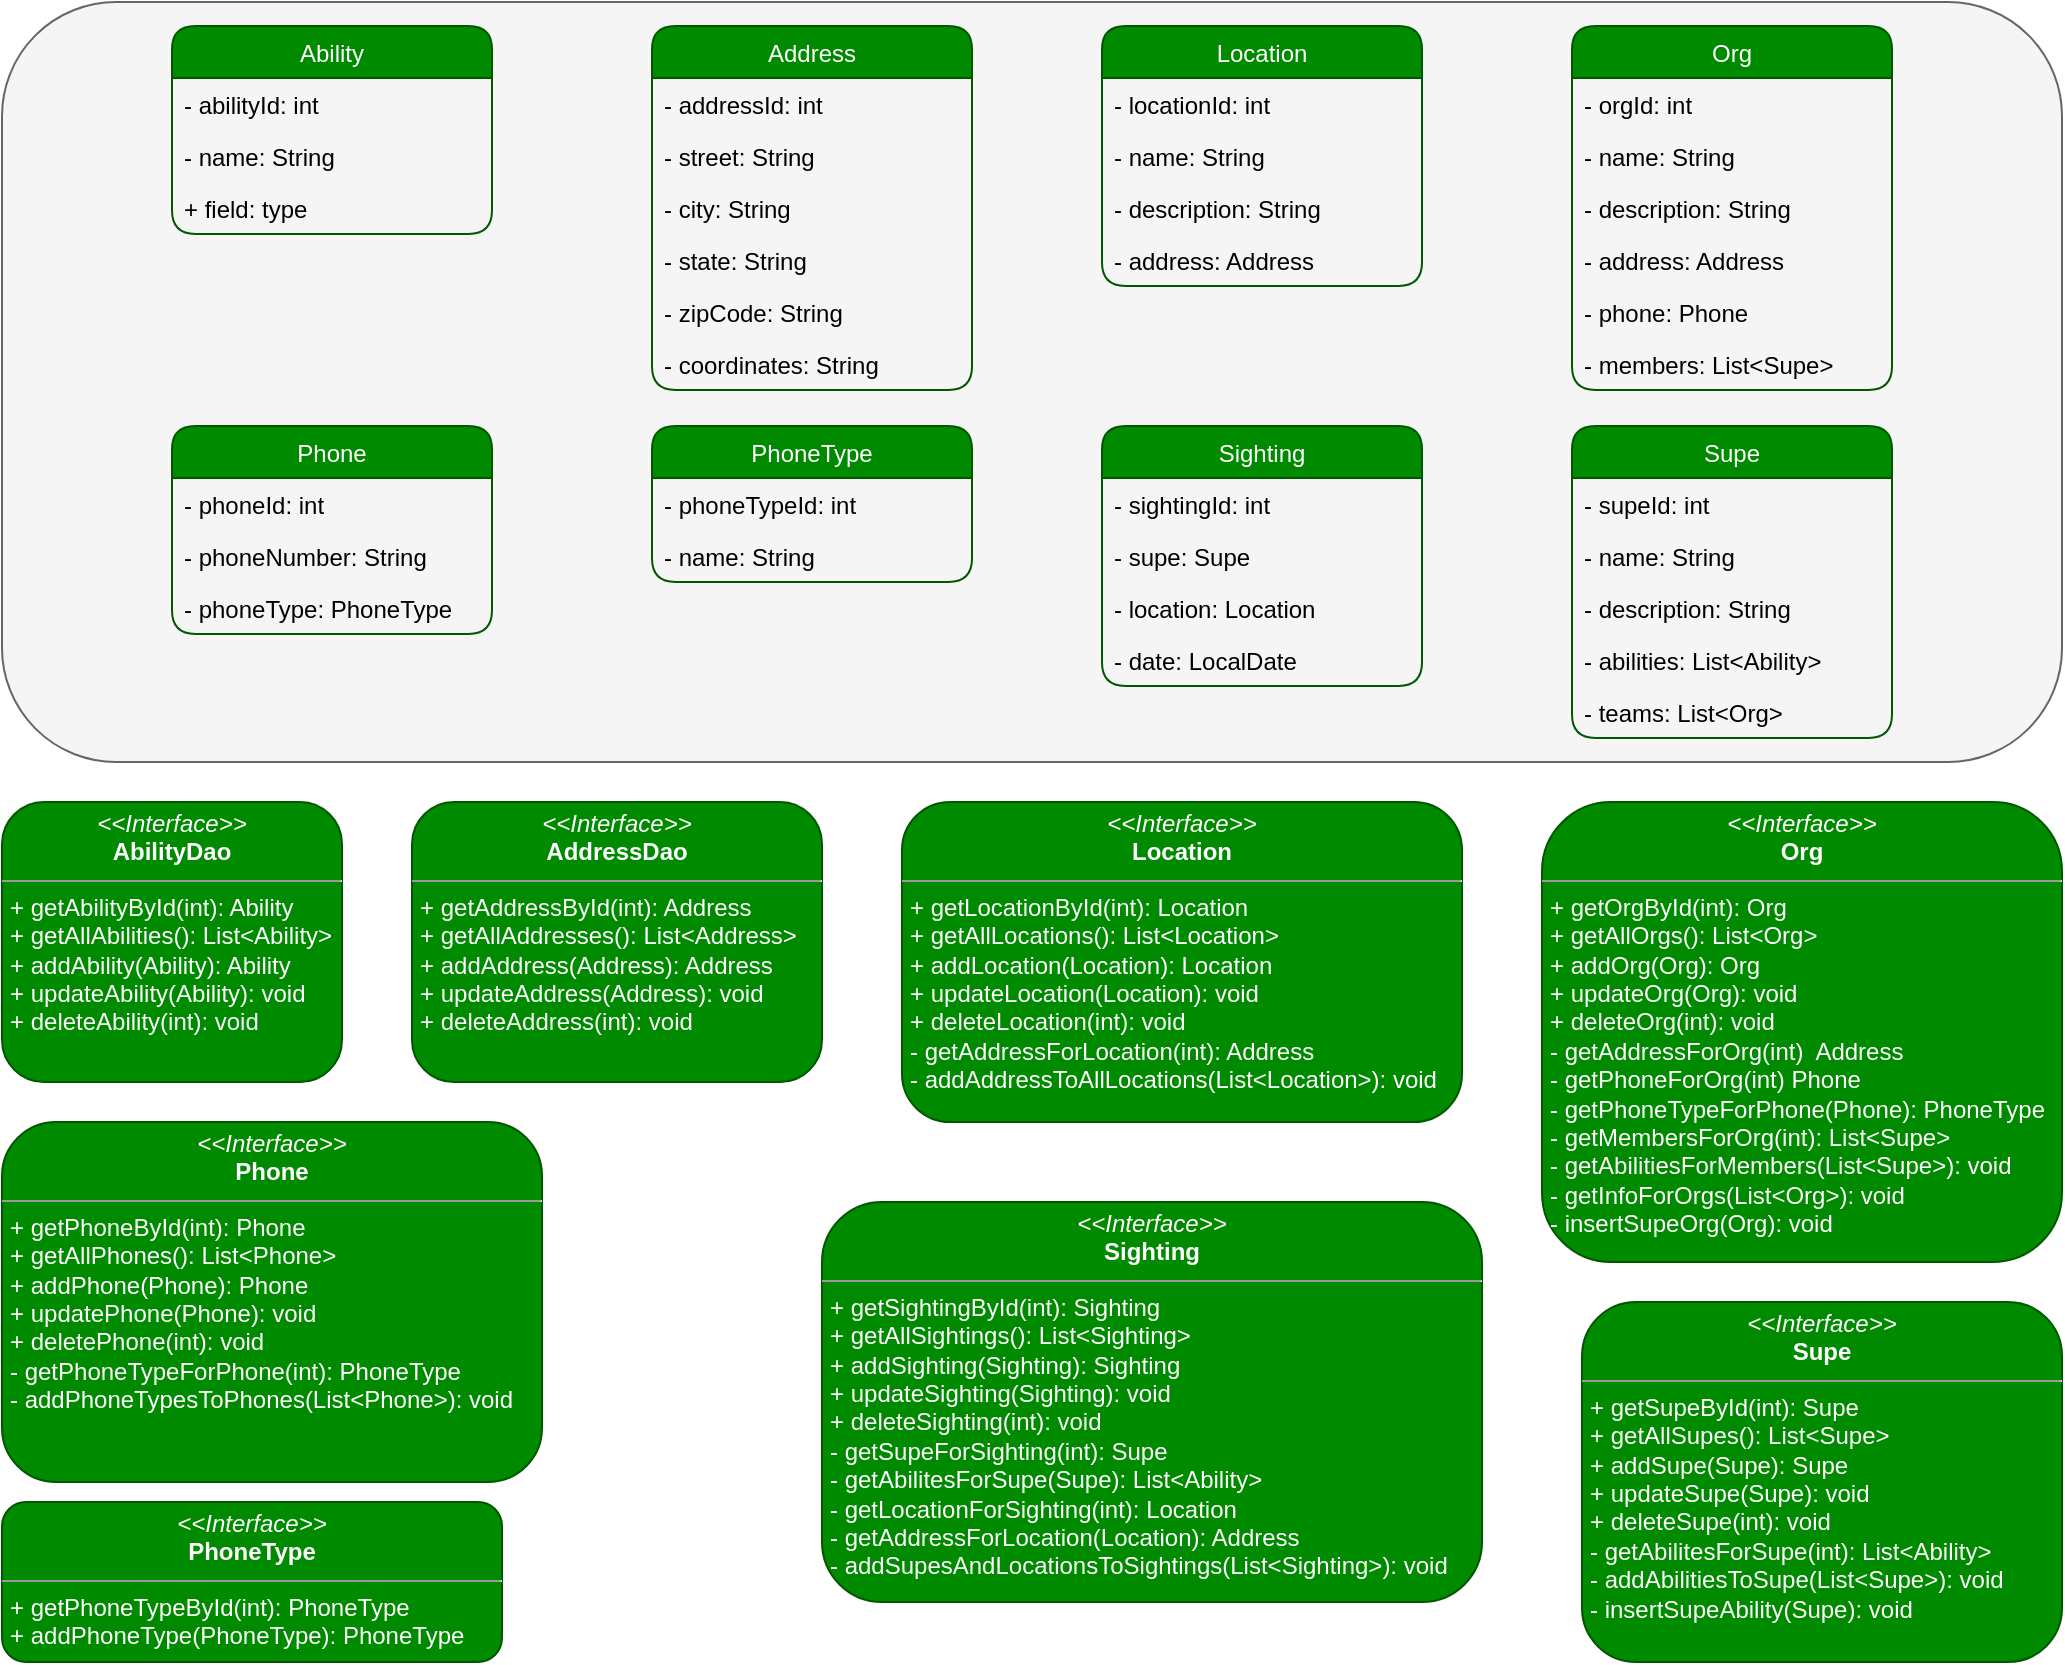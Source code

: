 <mxfile pages="3">
    <diagram id="NAxoEelA8G9QsAtZpveB" name="uml">
        <mxGraphModel dx="463" dy="430" grid="1" gridSize="10" guides="1" tooltips="1" connect="1" arrows="1" fold="1" page="1" pageScale="1" pageWidth="1100" pageHeight="850" math="0" shadow="0">
            <root>
                <mxCell id="0"/>
                <mxCell id="1" parent="0"/>
                <mxCell id="8uDR7C8Cjf1s9i1WcOuO-1" value="" style="rounded=1;whiteSpace=wrap;html=1;fillColor=#f5f5f5;strokeColor=#666666;fontColor=#333333;" parent="1" vertex="1">
                    <mxGeometry x="20" y="10" width="1030" height="380" as="geometry"/>
                </mxCell>
                <mxCell id="xdwsYRZSi48PM4kxz90U-1" value="Ability" style="swimlane;fontStyle=0;childLayout=stackLayout;horizontal=1;startSize=26;fillColor=#008a00;horizontalStack=0;resizeParent=1;resizeParentMax=0;resizeLast=0;collapsible=1;marginBottom=0;rounded=1;strokeColor=#005700;fontColor=#ffffff;" parent="1" vertex="1">
                    <mxGeometry x="105" y="22" width="160" height="104" as="geometry"/>
                </mxCell>
                <mxCell id="xdwsYRZSi48PM4kxz90U-2" value="- abilityId: int" style="text;align=left;verticalAlign=top;spacingLeft=4;spacingRight=4;overflow=hidden;rotatable=0;points=[[0,0.5],[1,0.5]];portConstraint=eastwest;fontColor=#000000;" parent="xdwsYRZSi48PM4kxz90U-1" vertex="1">
                    <mxGeometry y="26" width="160" height="26" as="geometry"/>
                </mxCell>
                <mxCell id="xdwsYRZSi48PM4kxz90U-3" value="- name: String" style="text;align=left;verticalAlign=top;spacingLeft=4;spacingRight=4;overflow=hidden;rotatable=0;points=[[0,0.5],[1,0.5]];portConstraint=eastwest;fontColor=#000000;" parent="xdwsYRZSi48PM4kxz90U-1" vertex="1">
                    <mxGeometry y="52" width="160" height="26" as="geometry"/>
                </mxCell>
                <mxCell id="xdwsYRZSi48PM4kxz90U-4" value="+ field: type" style="text;align=left;verticalAlign=top;spacingLeft=4;spacingRight=4;overflow=hidden;rotatable=0;points=[[0,0.5],[1,0.5]];portConstraint=eastwest;fontColor=#000000;" parent="xdwsYRZSi48PM4kxz90U-1" vertex="1">
                    <mxGeometry y="78" width="160" height="26" as="geometry"/>
                </mxCell>
                <mxCell id="xdwsYRZSi48PM4kxz90U-5" value="Address" style="swimlane;fontStyle=0;childLayout=stackLayout;horizontal=1;startSize=26;fillColor=#008a00;horizontalStack=0;resizeParent=1;resizeParentMax=0;resizeLast=0;collapsible=1;marginBottom=0;rounded=1;strokeColor=#005700;fontColor=#ffffff;" parent="1" vertex="1">
                    <mxGeometry x="345" y="22" width="160" height="182" as="geometry"/>
                </mxCell>
                <mxCell id="xdwsYRZSi48PM4kxz90U-6" value="- addressId: int" style="text;align=left;verticalAlign=top;spacingLeft=4;spacingRight=4;overflow=hidden;rotatable=0;points=[[0,0.5],[1,0.5]];portConstraint=eastwest;fontColor=#000000;" parent="xdwsYRZSi48PM4kxz90U-5" vertex="1">
                    <mxGeometry y="26" width="160" height="26" as="geometry"/>
                </mxCell>
                <mxCell id="xdwsYRZSi48PM4kxz90U-7" value="- street: String" style="text;align=left;verticalAlign=top;spacingLeft=4;spacingRight=4;overflow=hidden;rotatable=0;points=[[0,0.5],[1,0.5]];portConstraint=eastwest;fontColor=#000000;" parent="xdwsYRZSi48PM4kxz90U-5" vertex="1">
                    <mxGeometry y="52" width="160" height="26" as="geometry"/>
                </mxCell>
                <mxCell id="xdwsYRZSi48PM4kxz90U-8" value="- city: String" style="text;align=left;verticalAlign=top;spacingLeft=4;spacingRight=4;overflow=hidden;rotatable=0;points=[[0,0.5],[1,0.5]];portConstraint=eastwest;fontColor=#000000;" parent="xdwsYRZSi48PM4kxz90U-5" vertex="1">
                    <mxGeometry y="78" width="160" height="26" as="geometry"/>
                </mxCell>
                <mxCell id="xdwsYRZSi48PM4kxz90U-9" value="- state: String" style="text;align=left;verticalAlign=top;spacingLeft=4;spacingRight=4;overflow=hidden;rotatable=0;points=[[0,0.5],[1,0.5]];portConstraint=eastwest;fontColor=#000000;" parent="xdwsYRZSi48PM4kxz90U-5" vertex="1">
                    <mxGeometry y="104" width="160" height="26" as="geometry"/>
                </mxCell>
                <mxCell id="xdwsYRZSi48PM4kxz90U-10" value="- zipCode: String" style="text;align=left;verticalAlign=top;spacingLeft=4;spacingRight=4;overflow=hidden;rotatable=0;points=[[0,0.5],[1,0.5]];portConstraint=eastwest;fontColor=#000000;" parent="xdwsYRZSi48PM4kxz90U-5" vertex="1">
                    <mxGeometry y="130" width="160" height="26" as="geometry"/>
                </mxCell>
                <mxCell id="xdwsYRZSi48PM4kxz90U-11" value="- coordinates: String" style="text;align=left;verticalAlign=top;spacingLeft=4;spacingRight=4;overflow=hidden;rotatable=0;points=[[0,0.5],[1,0.5]];portConstraint=eastwest;fontColor=#000000;" parent="xdwsYRZSi48PM4kxz90U-5" vertex="1">
                    <mxGeometry y="156" width="160" height="26" as="geometry"/>
                </mxCell>
                <mxCell id="xdwsYRZSi48PM4kxz90U-12" value="Location" style="swimlane;fontStyle=0;childLayout=stackLayout;horizontal=1;startSize=26;fillColor=#008a00;horizontalStack=0;resizeParent=1;resizeParentMax=0;resizeLast=0;collapsible=1;marginBottom=0;rounded=1;strokeColor=#005700;fontColor=#ffffff;" parent="1" vertex="1">
                    <mxGeometry x="570" y="22" width="160" height="130" as="geometry"/>
                </mxCell>
                <mxCell id="xdwsYRZSi48PM4kxz90U-13" value="- locationId: int" style="text;strokeColor=none;fillColor=none;align=left;verticalAlign=top;spacingLeft=4;spacingRight=4;overflow=hidden;rotatable=0;points=[[0,0.5],[1,0.5]];portConstraint=eastwest;fontColor=#000000;" parent="xdwsYRZSi48PM4kxz90U-12" vertex="1">
                    <mxGeometry y="26" width="160" height="26" as="geometry"/>
                </mxCell>
                <mxCell id="xdwsYRZSi48PM4kxz90U-14" value="- name: String" style="text;strokeColor=none;fillColor=none;align=left;verticalAlign=top;spacingLeft=4;spacingRight=4;overflow=hidden;rotatable=0;points=[[0,0.5],[1,0.5]];portConstraint=eastwest;fontColor=#000000;" parent="xdwsYRZSi48PM4kxz90U-12" vertex="1">
                    <mxGeometry y="52" width="160" height="26" as="geometry"/>
                </mxCell>
                <mxCell id="xdwsYRZSi48PM4kxz90U-15" value="- description: String" style="text;strokeColor=none;fillColor=none;align=left;verticalAlign=top;spacingLeft=4;spacingRight=4;overflow=hidden;rotatable=0;points=[[0,0.5],[1,0.5]];portConstraint=eastwest;fontColor=#000000;" parent="xdwsYRZSi48PM4kxz90U-12" vertex="1">
                    <mxGeometry y="78" width="160" height="26" as="geometry"/>
                </mxCell>
                <mxCell id="xdwsYRZSi48PM4kxz90U-16" value="- address: Address" style="text;strokeColor=none;fillColor=none;align=left;verticalAlign=top;spacingLeft=4;spacingRight=4;overflow=hidden;rotatable=0;points=[[0,0.5],[1,0.5]];portConstraint=eastwest;fontColor=#000000;" parent="xdwsYRZSi48PM4kxz90U-12" vertex="1">
                    <mxGeometry y="104" width="160" height="26" as="geometry"/>
                </mxCell>
                <mxCell id="xdwsYRZSi48PM4kxz90U-17" value="Org" style="swimlane;fontStyle=0;childLayout=stackLayout;horizontal=1;startSize=26;fillColor=#008a00;horizontalStack=0;resizeParent=1;resizeParentMax=0;resizeLast=0;collapsible=1;marginBottom=0;rounded=1;strokeColor=#005700;fontColor=#ffffff;" parent="1" vertex="1">
                    <mxGeometry x="805" y="22" width="160" height="182" as="geometry"/>
                </mxCell>
                <mxCell id="xdwsYRZSi48PM4kxz90U-18" value="- orgId: int" style="text;strokeColor=none;fillColor=none;align=left;verticalAlign=top;spacingLeft=4;spacingRight=4;overflow=hidden;rotatable=0;points=[[0,0.5],[1,0.5]];portConstraint=eastwest;fontColor=#000000;" parent="xdwsYRZSi48PM4kxz90U-17" vertex="1">
                    <mxGeometry y="26" width="160" height="26" as="geometry"/>
                </mxCell>
                <mxCell id="xdwsYRZSi48PM4kxz90U-19" value="- name: String" style="text;strokeColor=none;fillColor=none;align=left;verticalAlign=top;spacingLeft=4;spacingRight=4;overflow=hidden;rotatable=0;points=[[0,0.5],[1,0.5]];portConstraint=eastwest;fontColor=#000000;" parent="xdwsYRZSi48PM4kxz90U-17" vertex="1">
                    <mxGeometry y="52" width="160" height="26" as="geometry"/>
                </mxCell>
                <mxCell id="xdwsYRZSi48PM4kxz90U-20" value="- description: String" style="text;strokeColor=none;fillColor=none;align=left;verticalAlign=top;spacingLeft=4;spacingRight=4;overflow=hidden;rotatable=0;points=[[0,0.5],[1,0.5]];portConstraint=eastwest;fontColor=#000000;" parent="xdwsYRZSi48PM4kxz90U-17" vertex="1">
                    <mxGeometry y="78" width="160" height="26" as="geometry"/>
                </mxCell>
                <mxCell id="xdwsYRZSi48PM4kxz90U-23" value="- address: Address" style="text;strokeColor=none;fillColor=none;align=left;verticalAlign=top;spacingLeft=4;spacingRight=4;overflow=hidden;rotatable=0;points=[[0,0.5],[1,0.5]];portConstraint=eastwest;fontColor=#000000;" parent="xdwsYRZSi48PM4kxz90U-17" vertex="1">
                    <mxGeometry y="104" width="160" height="26" as="geometry"/>
                </mxCell>
                <mxCell id="xdwsYRZSi48PM4kxz90U-22" value="- phone: Phone" style="text;strokeColor=none;fillColor=none;align=left;verticalAlign=top;spacingLeft=4;spacingRight=4;overflow=hidden;rotatable=0;points=[[0,0.5],[1,0.5]];portConstraint=eastwest;fontColor=#000000;" parent="xdwsYRZSi48PM4kxz90U-17" vertex="1">
                    <mxGeometry y="130" width="160" height="26" as="geometry"/>
                </mxCell>
                <mxCell id="xdwsYRZSi48PM4kxz90U-21" value="- members: List&lt;Supe&gt;" style="text;strokeColor=none;fillColor=none;align=left;verticalAlign=top;spacingLeft=4;spacingRight=4;overflow=hidden;rotatable=0;points=[[0,0.5],[1,0.5]];portConstraint=eastwest;fontColor=#000000;" parent="xdwsYRZSi48PM4kxz90U-17" vertex="1">
                    <mxGeometry y="156" width="160" height="26" as="geometry"/>
                </mxCell>
                <mxCell id="xdwsYRZSi48PM4kxz90U-24" value="Phone" style="swimlane;fontStyle=0;childLayout=stackLayout;horizontal=1;startSize=26;fillColor=#008a00;horizontalStack=0;resizeParent=1;resizeParentMax=0;resizeLast=0;collapsible=1;marginBottom=0;rounded=1;strokeColor=#005700;fontColor=#ffffff;" parent="1" vertex="1">
                    <mxGeometry x="105" y="222" width="160" height="104" as="geometry"/>
                </mxCell>
                <mxCell id="xdwsYRZSi48PM4kxz90U-25" value="- phoneId: int" style="text;strokeColor=none;fillColor=none;align=left;verticalAlign=top;spacingLeft=4;spacingRight=4;overflow=hidden;rotatable=0;points=[[0,0.5],[1,0.5]];portConstraint=eastwest;fontColor=#000000;" parent="xdwsYRZSi48PM4kxz90U-24" vertex="1">
                    <mxGeometry y="26" width="160" height="26" as="geometry"/>
                </mxCell>
                <mxCell id="xdwsYRZSi48PM4kxz90U-26" value="- phoneNumber: String" style="text;strokeColor=none;fillColor=none;align=left;verticalAlign=top;spacingLeft=4;spacingRight=4;overflow=hidden;rotatable=0;points=[[0,0.5],[1,0.5]];portConstraint=eastwest;fontColor=#000000;" parent="xdwsYRZSi48PM4kxz90U-24" vertex="1">
                    <mxGeometry y="52" width="160" height="26" as="geometry"/>
                </mxCell>
                <mxCell id="xdwsYRZSi48PM4kxz90U-27" value="- phoneType: PhoneType" style="text;strokeColor=none;fillColor=none;align=left;verticalAlign=top;spacingLeft=4;spacingRight=4;overflow=hidden;rotatable=0;points=[[0,0.5],[1,0.5]];portConstraint=eastwest;fontColor=#000000;" parent="xdwsYRZSi48PM4kxz90U-24" vertex="1">
                    <mxGeometry y="78" width="160" height="26" as="geometry"/>
                </mxCell>
                <mxCell id="xdwsYRZSi48PM4kxz90U-28" value="PhoneType" style="swimlane;fontStyle=0;childLayout=stackLayout;horizontal=1;startSize=26;fillColor=#008a00;horizontalStack=0;resizeParent=1;resizeParentMax=0;resizeLast=0;collapsible=1;marginBottom=0;rounded=1;strokeColor=#005700;fontColor=#ffffff;" parent="1" vertex="1">
                    <mxGeometry x="345" y="222" width="160" height="78" as="geometry"/>
                </mxCell>
                <mxCell id="xdwsYRZSi48PM4kxz90U-29" value="- phoneTypeId: int" style="text;strokeColor=none;fillColor=none;align=left;verticalAlign=top;spacingLeft=4;spacingRight=4;overflow=hidden;rotatable=0;points=[[0,0.5],[1,0.5]];portConstraint=eastwest;fontColor=#000000;" parent="xdwsYRZSi48PM4kxz90U-28" vertex="1">
                    <mxGeometry y="26" width="160" height="26" as="geometry"/>
                </mxCell>
                <mxCell id="xdwsYRZSi48PM4kxz90U-30" value="- name: String" style="text;strokeColor=none;fillColor=none;align=left;verticalAlign=top;spacingLeft=4;spacingRight=4;overflow=hidden;rotatable=0;points=[[0,0.5],[1,0.5]];portConstraint=eastwest;fontColor=#000000;" parent="xdwsYRZSi48PM4kxz90U-28" vertex="1">
                    <mxGeometry y="52" width="160" height="26" as="geometry"/>
                </mxCell>
                <mxCell id="xdwsYRZSi48PM4kxz90U-32" value="Sighting" style="swimlane;fontStyle=0;childLayout=stackLayout;horizontal=1;startSize=26;fillColor=#008a00;horizontalStack=0;resizeParent=1;resizeParentMax=0;resizeLast=0;collapsible=1;marginBottom=0;rounded=1;strokeColor=#005700;fontColor=#ffffff;" parent="1" vertex="1">
                    <mxGeometry x="570" y="222" width="160" height="130" as="geometry"/>
                </mxCell>
                <mxCell id="xdwsYRZSi48PM4kxz90U-33" value="- sightingId: int" style="text;strokeColor=none;fillColor=none;align=left;verticalAlign=top;spacingLeft=4;spacingRight=4;overflow=hidden;rotatable=0;points=[[0,0.5],[1,0.5]];portConstraint=eastwest;fontColor=#000000;" parent="xdwsYRZSi48PM4kxz90U-32" vertex="1">
                    <mxGeometry y="26" width="160" height="26" as="geometry"/>
                </mxCell>
                <mxCell id="xdwsYRZSi48PM4kxz90U-40" value="- supe: Supe" style="text;strokeColor=none;fillColor=none;align=left;verticalAlign=top;spacingLeft=4;spacingRight=4;overflow=hidden;rotatable=0;points=[[0,0.5],[1,0.5]];portConstraint=eastwest;fontColor=#000000;" parent="xdwsYRZSi48PM4kxz90U-32" vertex="1">
                    <mxGeometry y="52" width="160" height="26" as="geometry"/>
                </mxCell>
                <mxCell id="xdwsYRZSi48PM4kxz90U-34" value="- location: Location" style="text;strokeColor=none;fillColor=none;align=left;verticalAlign=top;spacingLeft=4;spacingRight=4;overflow=hidden;rotatable=0;points=[[0,0.5],[1,0.5]];portConstraint=eastwest;fontColor=#000000;" parent="xdwsYRZSi48PM4kxz90U-32" vertex="1">
                    <mxGeometry y="78" width="160" height="26" as="geometry"/>
                </mxCell>
                <mxCell id="xdwsYRZSi48PM4kxz90U-35" value="- date: LocalDate" style="text;strokeColor=none;fillColor=none;align=left;verticalAlign=top;spacingLeft=4;spacingRight=4;overflow=hidden;rotatable=0;points=[[0,0.5],[1,0.5]];portConstraint=eastwest;fontColor=#000000;" parent="xdwsYRZSi48PM4kxz90U-32" vertex="1">
                    <mxGeometry y="104" width="160" height="26" as="geometry"/>
                </mxCell>
                <mxCell id="xdwsYRZSi48PM4kxz90U-36" value="Supe" style="swimlane;fontStyle=0;childLayout=stackLayout;horizontal=1;startSize=26;fillColor=#008a00;horizontalStack=0;resizeParent=1;resizeParentMax=0;resizeLast=0;collapsible=1;marginBottom=0;rounded=1;strokeColor=#005700;fontColor=#ffffff;" parent="1" vertex="1">
                    <mxGeometry x="805" y="222" width="160" height="156" as="geometry"/>
                </mxCell>
                <mxCell id="xdwsYRZSi48PM4kxz90U-37" value="- supeId: int" style="text;strokeColor=none;fillColor=none;align=left;verticalAlign=top;spacingLeft=4;spacingRight=4;overflow=hidden;rotatable=0;points=[[0,0.5],[1,0.5]];portConstraint=eastwest;fontColor=#000000;" parent="xdwsYRZSi48PM4kxz90U-36" vertex="1">
                    <mxGeometry y="26" width="160" height="26" as="geometry"/>
                </mxCell>
                <mxCell id="xdwsYRZSi48PM4kxz90U-38" value="- name: String" style="text;strokeColor=none;fillColor=none;align=left;verticalAlign=top;spacingLeft=4;spacingRight=4;overflow=hidden;rotatable=0;points=[[0,0.5],[1,0.5]];portConstraint=eastwest;fontColor=#000000;" parent="xdwsYRZSi48PM4kxz90U-36" vertex="1">
                    <mxGeometry y="52" width="160" height="26" as="geometry"/>
                </mxCell>
                <mxCell id="xdwsYRZSi48PM4kxz90U-39" value="- description: String" style="text;strokeColor=none;fillColor=none;align=left;verticalAlign=top;spacingLeft=4;spacingRight=4;overflow=hidden;rotatable=0;points=[[0,0.5],[1,0.5]];portConstraint=eastwest;fontColor=#000000;" parent="xdwsYRZSi48PM4kxz90U-36" vertex="1">
                    <mxGeometry y="78" width="160" height="26" as="geometry"/>
                </mxCell>
                <mxCell id="xdwsYRZSi48PM4kxz90U-42" value="- abilities: List&lt;Ability&gt;" style="text;strokeColor=none;fillColor=none;align=left;verticalAlign=top;spacingLeft=4;spacingRight=4;overflow=hidden;rotatable=0;points=[[0,0.5],[1,0.5]];portConstraint=eastwest;fontColor=#000000;" parent="xdwsYRZSi48PM4kxz90U-36" vertex="1">
                    <mxGeometry y="104" width="160" height="26" as="geometry"/>
                </mxCell>
                <mxCell id="xdwsYRZSi48PM4kxz90U-41" value="- teams: List&lt;Org&gt;" style="text;strokeColor=none;fillColor=none;align=left;verticalAlign=top;spacingLeft=4;spacingRight=4;overflow=hidden;rotatable=0;points=[[0,0.5],[1,0.5]];portConstraint=eastwest;fontColor=#000000;" parent="xdwsYRZSi48PM4kxz90U-36" vertex="1">
                    <mxGeometry y="130" width="160" height="26" as="geometry"/>
                </mxCell>
                <mxCell id="xdwsYRZSi48PM4kxz90U-51" value="&lt;p style=&quot;margin: 0px ; margin-top: 4px ; text-align: center&quot;&gt;&lt;i&gt;&amp;lt;&amp;lt;Interface&amp;gt;&amp;gt;&lt;/i&gt;&lt;br&gt;&lt;b&gt;AbilityDao&lt;/b&gt;&lt;/p&gt;&lt;hr size=&quot;1&quot;&gt;&lt;p style=&quot;margin: 0px ; margin-left: 4px&quot;&gt;+ getAbilityById(int): Ability&lt;/p&gt;&lt;p style=&quot;margin: 0px ; margin-left: 4px&quot;&gt;+ getAllAbilities(): List&amp;lt;Ability&amp;gt;&lt;/p&gt;&lt;p style=&quot;margin: 0px ; margin-left: 4px&quot;&gt;+ addAbility(Ability): Ability&lt;/p&gt;&lt;p style=&quot;margin: 0px ; margin-left: 4px&quot;&gt;+ updateAbility(Ability): void&lt;/p&gt;&lt;p style=&quot;margin: 0px ; margin-left: 4px&quot;&gt;+ deleteAbility(int): void&lt;/p&gt;" style="verticalAlign=top;align=left;overflow=fill;fontSize=12;fontFamily=Helvetica;html=1;rounded=1;fillColor=#008a00;strokeColor=#005700;fontColor=#ffffff;" parent="1" vertex="1">
                    <mxGeometry x="20" y="410" width="170" height="140" as="geometry"/>
                </mxCell>
                <mxCell id="xdwsYRZSi48PM4kxz90U-52" value="&lt;p style=&quot;margin: 0px ; margin-top: 4px ; text-align: center&quot;&gt;&lt;i&gt;&amp;lt;&amp;lt;Interface&amp;gt;&amp;gt;&lt;/i&gt;&lt;br&gt;&lt;b&gt;AddressDao&lt;/b&gt;&lt;/p&gt;&lt;hr size=&quot;1&quot;&gt;&lt;p style=&quot;margin: 0px ; margin-left: 4px&quot;&gt;&lt;/p&gt;&lt;p style=&quot;margin: 0px ; margin-left: 4px&quot;&gt;+ getAddressById(int): Address&lt;/p&gt;&lt;p style=&quot;margin: 0px ; margin-left: 4px&quot;&gt;+ getAllAddresses(): List&amp;lt;Address&amp;gt;&lt;/p&gt;&lt;p style=&quot;margin: 0px ; margin-left: 4px&quot;&gt;+ addAddress(Address): Address&lt;/p&gt;&lt;p style=&quot;margin: 0px ; margin-left: 4px&quot;&gt;+ updateAddress(Address): void&lt;/p&gt;&lt;p style=&quot;margin: 0px ; margin-left: 4px&quot;&gt;+ deleteAddress(int): void&lt;/p&gt;" style="verticalAlign=top;align=left;overflow=fill;fontSize=12;fontFamily=Helvetica;html=1;rounded=1;fillColor=#008a00;strokeColor=#005700;fontColor=#ffffff;" parent="1" vertex="1">
                    <mxGeometry x="225" y="410" width="205" height="140" as="geometry"/>
                </mxCell>
                <mxCell id="iUWNOXotROIG7ZrCBO74-1" value="&lt;p style=&quot;margin: 0px ; margin-top: 4px ; text-align: center&quot;&gt;&lt;i&gt;&amp;lt;&amp;lt;Interface&amp;gt;&amp;gt;&lt;/i&gt;&lt;br&gt;&lt;b&gt;Location&lt;/b&gt;&lt;/p&gt;&lt;hr size=&quot;1&quot;&gt;&lt;p style=&quot;margin: 0px ; margin-left: 4px&quot;&gt;&lt;/p&gt;&lt;p style=&quot;margin: 0px ; margin-left: 4px&quot;&gt;+ getLocationById(int): Location&lt;/p&gt;&lt;p style=&quot;margin: 0px ; margin-left: 4px&quot;&gt;+ getAllLocations(): List&amp;lt;Location&amp;gt;&lt;/p&gt;&lt;p style=&quot;margin: 0px ; margin-left: 4px&quot;&gt;+ addLocation(Location): Location&lt;/p&gt;&lt;p style=&quot;margin: 0px ; margin-left: 4px&quot;&gt;+ updateLocation(Location): void&lt;/p&gt;&lt;p style=&quot;margin: 0px ; margin-left: 4px&quot;&gt;+ deleteLocation(int): void&lt;/p&gt;&lt;p style=&quot;margin: 0px ; margin-left: 4px&quot;&gt;- getAddressForLocation(int): Address&lt;/p&gt;&lt;p style=&quot;margin: 0px ; margin-left: 4px&quot;&gt;- addAddressToAllLocations(List&amp;lt;Location&amp;gt;): void&lt;/p&gt;&lt;p style=&quot;margin: 0px ; margin-left: 4px&quot;&gt;&lt;br&gt;&lt;/p&gt;" style="verticalAlign=top;align=left;overflow=fill;fontSize=12;fontFamily=Helvetica;html=1;rounded=1;fillColor=#008a00;strokeColor=#005700;fontColor=#ffffff;" parent="1" vertex="1">
                    <mxGeometry x="470" y="410" width="280" height="160" as="geometry"/>
                </mxCell>
                <mxCell id="xc2u57lv1SFLQvoAtj16-1" value="&lt;p style=&quot;margin: 0px ; margin-top: 4px ; text-align: center&quot;&gt;&lt;i&gt;&amp;lt;&amp;lt;Interface&amp;gt;&amp;gt;&lt;/i&gt;&lt;br&gt;&lt;b&gt;Org&lt;/b&gt;&lt;/p&gt;&lt;hr size=&quot;1&quot;&gt;&lt;p style=&quot;margin: 0px ; margin-left: 4px&quot;&gt;&lt;/p&gt;&lt;p style=&quot;margin: 0px ; margin-left: 4px&quot;&gt;+ getOrgById(int): Org&lt;/p&gt;&lt;p style=&quot;margin: 0px ; margin-left: 4px&quot;&gt;+ getAllOrgs(): List&amp;lt;Org&amp;gt;&lt;/p&gt;&lt;p style=&quot;margin: 0px ; margin-left: 4px&quot;&gt;+ addOrg(Org): Org&lt;/p&gt;&lt;p style=&quot;margin: 0px ; margin-left: 4px&quot;&gt;+ updateOrg(Org): void&lt;/p&gt;&lt;p style=&quot;margin: 0px ; margin-left: 4px&quot;&gt;+ deleteOrg(int): void&lt;/p&gt;&lt;p style=&quot;margin: 0px ; margin-left: 4px&quot;&gt;- getAddressForOrg(int)&amp;nbsp; Address&lt;/p&gt;&lt;p style=&quot;margin: 0px ; margin-left: 4px&quot;&gt;- getPhoneForOrg(int) Phone&lt;/p&gt;&lt;p style=&quot;margin: 0px ; margin-left: 4px&quot;&gt;- getPhoneTypeForPhone(Phone): PhoneType&lt;/p&gt;&lt;p style=&quot;margin: 0px ; margin-left: 4px&quot;&gt;- getMembersForOrg(int): List&amp;lt;Supe&amp;gt;&lt;/p&gt;&lt;p style=&quot;margin: 0px ; margin-left: 4px&quot;&gt;- getAbilitiesForMembers(List&amp;lt;Supe&amp;gt;): void&lt;/p&gt;&lt;p style=&quot;margin: 0px ; margin-left: 4px&quot;&gt;- getInfoForOrgs(List&amp;lt;Org&amp;gt;): void&lt;/p&gt;&lt;p style=&quot;margin: 0px ; margin-left: 4px&quot;&gt;- insertSupeOrg(Org): void&lt;/p&gt;&lt;p style=&quot;margin: 0px ; margin-left: 4px&quot;&gt;&lt;br&gt;&lt;/p&gt;" style="verticalAlign=top;align=left;overflow=fill;fontSize=12;fontFamily=Helvetica;html=1;rounded=1;fillColor=#008a00;strokeColor=#005700;fontColor=#ffffff;" parent="1" vertex="1">
                    <mxGeometry x="790" y="410" width="260" height="230" as="geometry"/>
                </mxCell>
                <mxCell id="xc2u57lv1SFLQvoAtj16-2" value="&lt;p style=&quot;margin: 0px ; margin-top: 4px ; text-align: center&quot;&gt;&lt;i&gt;&amp;lt;&amp;lt;Interface&amp;gt;&amp;gt;&lt;/i&gt;&lt;br&gt;&lt;b&gt;Phone&lt;/b&gt;&lt;/p&gt;&lt;hr size=&quot;1&quot;&gt;&lt;p style=&quot;margin: 0px ; margin-left: 4px&quot;&gt;&lt;/p&gt;&lt;p style=&quot;margin: 0px ; margin-left: 4px&quot;&gt;+ getPhoneById(int): Phone&lt;/p&gt;&lt;p style=&quot;margin: 0px ; margin-left: 4px&quot;&gt;+ getAllPhones(): List&amp;lt;Phone&amp;gt;&lt;/p&gt;&lt;p style=&quot;margin: 0px ; margin-left: 4px&quot;&gt;+ addPhone(Phone): Phone&lt;/p&gt;&lt;p style=&quot;margin: 0px ; margin-left: 4px&quot;&gt;+ updatePhone(Phone): void&lt;/p&gt;&lt;p style=&quot;margin: 0px ; margin-left: 4px&quot;&gt;+ deletePhone(int): void&lt;/p&gt;&lt;p style=&quot;margin: 0px ; margin-left: 4px&quot;&gt;- getPhoneTypeForPhone(int): PhoneType&lt;/p&gt;&lt;p style=&quot;margin: 0px ; margin-left: 4px&quot;&gt;- addPhoneTypesToPhones(List&amp;lt;Phone&amp;gt;): void&lt;/p&gt;" style="verticalAlign=top;align=left;overflow=fill;fontSize=12;fontFamily=Helvetica;html=1;rounded=1;fillColor=#008a00;strokeColor=#005700;fontColor=#ffffff;" parent="1" vertex="1">
                    <mxGeometry x="20" y="570" width="270" height="180" as="geometry"/>
                </mxCell>
                <mxCell id="xc2u57lv1SFLQvoAtj16-3" value="&lt;p style=&quot;margin: 0px ; margin-top: 4px ; text-align: center&quot;&gt;&lt;i&gt;&amp;lt;&amp;lt;Interface&amp;gt;&amp;gt;&lt;/i&gt;&lt;br&gt;&lt;b&gt;PhoneType&lt;/b&gt;&lt;/p&gt;&lt;hr size=&quot;1&quot;&gt;&lt;p style=&quot;margin: 0px ; margin-left: 4px&quot;&gt;&lt;/p&gt;&lt;p style=&quot;margin: 0px ; margin-left: 4px&quot;&gt;+ getPhoneTypeById(int): PhoneType&lt;/p&gt;&lt;p style=&quot;margin: 0px ; margin-left: 4px&quot;&gt;+ addPhoneType(PhoneType): PhoneType&lt;/p&gt;" style="verticalAlign=top;align=left;overflow=fill;fontSize=12;fontFamily=Helvetica;html=1;rounded=1;fillColor=#008a00;strokeColor=#005700;fontColor=#ffffff;" parent="1" vertex="1">
                    <mxGeometry x="20" y="760" width="250" height="80" as="geometry"/>
                </mxCell>
                <mxCell id="xc2u57lv1SFLQvoAtj16-4" value="&lt;p style=&quot;margin: 0px ; margin-top: 4px ; text-align: center&quot;&gt;&lt;i&gt;&amp;lt;&amp;lt;Interface&amp;gt;&amp;gt;&lt;/i&gt;&lt;br&gt;&lt;b&gt;Sighting&lt;/b&gt;&lt;/p&gt;&lt;hr size=&quot;1&quot;&gt;&lt;p style=&quot;margin: 0px ; margin-left: 4px&quot;&gt;&lt;/p&gt;&lt;p style=&quot;margin: 0px ; margin-left: 4px&quot;&gt;+ getSightingById(int): Sighting&lt;/p&gt;&lt;p style=&quot;margin: 0px ; margin-left: 4px&quot;&gt;+ getAllSightings(): List&amp;lt;Sighting&amp;gt;&lt;/p&gt;&lt;p style=&quot;margin: 0px ; margin-left: 4px&quot;&gt;+ addSighting(Sighting): Sighting&lt;/p&gt;&lt;p style=&quot;margin: 0px ; margin-left: 4px&quot;&gt;+ updateSighting(Sighting): void&lt;/p&gt;&lt;p style=&quot;margin: 0px ; margin-left: 4px&quot;&gt;+ deleteSighting(int): void&lt;/p&gt;&lt;p style=&quot;margin: 0px ; margin-left: 4px&quot;&gt;- getSupeForSighting(int): Supe&lt;/p&gt;&lt;p style=&quot;margin: 0px ; margin-left: 4px&quot;&gt;- getAbilitesForSupe(Supe): List&amp;lt;Ability&amp;gt;&lt;/p&gt;&lt;p style=&quot;margin: 0px ; margin-left: 4px&quot;&gt;- getLocationForSighting(int): Location&lt;/p&gt;&lt;p style=&quot;margin: 0px ; margin-left: 4px&quot;&gt;- getAddressForLocation(Location): Address&lt;/p&gt;&lt;p style=&quot;margin: 0px ; margin-left: 4px&quot;&gt;- addSupesAndLocationsToSightings(List&amp;lt;Sighting&amp;gt;): void&lt;/p&gt;&lt;p style=&quot;margin: 0px ; margin-left: 4px&quot;&gt;&lt;br&gt;&lt;/p&gt;" style="verticalAlign=top;align=left;overflow=fill;fontSize=12;fontFamily=Helvetica;html=1;rounded=1;fillColor=#008a00;strokeColor=#005700;fontColor=#ffffff;" parent="1" vertex="1">
                    <mxGeometry x="430" y="610" width="330" height="200" as="geometry"/>
                </mxCell>
                <mxCell id="xc2u57lv1SFLQvoAtj16-5" value="&lt;p style=&quot;margin: 0px ; margin-top: 4px ; text-align: center&quot;&gt;&lt;i&gt;&amp;lt;&amp;lt;Interface&amp;gt;&amp;gt;&lt;/i&gt;&lt;br&gt;&lt;b&gt;Supe&lt;/b&gt;&lt;/p&gt;&lt;hr size=&quot;1&quot;&gt;&lt;p style=&quot;margin: 0px ; margin-left: 4px&quot;&gt;&lt;/p&gt;&lt;p style=&quot;margin: 0px ; margin-left: 4px&quot;&gt;+ getSupeById(int): Supe&lt;/p&gt;&lt;p style=&quot;margin: 0px ; margin-left: 4px&quot;&gt;+ getAllSupes(): List&amp;lt;Supe&amp;gt;&lt;/p&gt;&lt;p style=&quot;margin: 0px ; margin-left: 4px&quot;&gt;+ addSupe(Supe): Supe&lt;/p&gt;&lt;p style=&quot;margin: 0px ; margin-left: 4px&quot;&gt;+ updateSupe(Supe): void&lt;/p&gt;&lt;p style=&quot;margin: 0px ; margin-left: 4px&quot;&gt;+ deleteSupe(int): void&lt;/p&gt;&lt;p style=&quot;margin: 0px ; margin-left: 4px&quot;&gt;- getAbilitesForSupe(int): List&amp;lt;Ability&amp;gt;&lt;/p&gt;&lt;p style=&quot;margin: 0px ; margin-left: 4px&quot;&gt;- addAbilitiesToSupe(List&amp;lt;Supe&amp;gt;): void&lt;/p&gt;&lt;p style=&quot;margin: 0px ; margin-left: 4px&quot;&gt;- insertSupeAbility(Supe): void&lt;/p&gt;&lt;p style=&quot;margin: 0px ; margin-left: 4px&quot;&gt;&lt;br&gt;&lt;/p&gt;" style="verticalAlign=top;align=left;overflow=fill;fontSize=12;fontFamily=Helvetica;html=1;rounded=1;fillColor=#008a00;strokeColor=#005700;fontColor=#ffffff;" parent="1" vertex="1">
                    <mxGeometry x="810" y="660" width="240" height="180" as="geometry"/>
                </mxCell>
            </root>
        </mxGraphModel>
    </diagram>
    <diagram id="AGIf_8TrGvIW1YRF5cPe" name="erd">
        <mxGraphModel dx="463" dy="430" grid="1" gridSize="10" guides="1" tooltips="1" connect="1" arrows="1" fold="1" page="1" pageScale="1" pageWidth="1100" pageHeight="850" math="0" shadow="0">
            <root>
                <mxCell id="CwgsotPpKj5K6xsWRzWs-0"/>
                <mxCell id="CwgsotPpKj5K6xsWRzWs-1" parent="CwgsotPpKj5K6xsWRzWs-0"/>
                <mxCell id="CwgsotPpKj5K6xsWRzWs-2" value="Supe" style="shape=table;startSize=30;container=1;collapsible=1;childLayout=tableLayout;fixedRows=1;rowLines=0;fontStyle=1;align=center;resizeLast=1;fillColor=#647687;strokeColor=#314354;rounded=1;fontColor=#ffffff;" parent="CwgsotPpKj5K6xsWRzWs-1" vertex="1">
                    <mxGeometry x="80" y="160" width="200" height="130" as="geometry"/>
                </mxCell>
                <mxCell id="CwgsotPpKj5K6xsWRzWs-3" value="" style="shape=partialRectangle;collapsible=0;dropTarget=0;pointerEvents=0;fillColor=none;top=0;left=0;bottom=1;right=0;points=[[0,0.5],[1,0.5]];portConstraint=eastwest;rounded=1;" parent="CwgsotPpKj5K6xsWRzWs-2" vertex="1">
                    <mxGeometry y="30" width="200" height="30" as="geometry"/>
                </mxCell>
                <mxCell id="CwgsotPpKj5K6xsWRzWs-4" value="PK" style="shape=partialRectangle;connectable=0;fillColor=none;top=0;left=0;bottom=0;right=0;fontStyle=1;overflow=hidden;rounded=1;" parent="CwgsotPpKj5K6xsWRzWs-3" vertex="1">
                    <mxGeometry width="30" height="30" as="geometry"/>
                </mxCell>
                <mxCell id="CwgsotPpKj5K6xsWRzWs-5" value="SupeId INT" style="shape=partialRectangle;connectable=0;fillColor=none;top=0;left=0;bottom=0;right=0;align=left;spacingLeft=6;fontStyle=5;overflow=hidden;rounded=1;" parent="CwgsotPpKj5K6xsWRzWs-3" vertex="1">
                    <mxGeometry x="30" width="170" height="30" as="geometry"/>
                </mxCell>
                <mxCell id="CwgsotPpKj5K6xsWRzWs-6" value="" style="shape=partialRectangle;collapsible=0;dropTarget=0;pointerEvents=0;fillColor=none;top=0;left=0;bottom=0;right=0;points=[[0,0.5],[1,0.5]];portConstraint=eastwest;rounded=1;" parent="CwgsotPpKj5K6xsWRzWs-2" vertex="1">
                    <mxGeometry y="60" width="200" height="30" as="geometry"/>
                </mxCell>
                <mxCell id="CwgsotPpKj5K6xsWRzWs-7" value="" style="shape=partialRectangle;connectable=0;fillColor=none;top=0;left=0;bottom=0;right=0;editable=1;overflow=hidden;rounded=1;" parent="CwgsotPpKj5K6xsWRzWs-6" vertex="1">
                    <mxGeometry width="30" height="30" as="geometry"/>
                </mxCell>
                <mxCell id="CwgsotPpKj5K6xsWRzWs-8" value="Name VARCHAR(30)" style="shape=partialRectangle;connectable=0;fillColor=none;top=0;left=0;bottom=0;right=0;align=left;spacingLeft=6;overflow=hidden;fontStyle=1;rounded=1;" parent="CwgsotPpKj5K6xsWRzWs-6" vertex="1">
                    <mxGeometry x="30" width="170" height="30" as="geometry"/>
                </mxCell>
                <mxCell id="CwgsotPpKj5K6xsWRzWs-9" value="" style="shape=partialRectangle;collapsible=0;dropTarget=0;pointerEvents=0;fillColor=none;top=0;left=0;bottom=0;right=0;points=[[0,0.5],[1,0.5]];portConstraint=eastwest;rounded=1;" parent="CwgsotPpKj5K6xsWRzWs-2" vertex="1">
                    <mxGeometry y="90" width="200" height="30" as="geometry"/>
                </mxCell>
                <mxCell id="CwgsotPpKj5K6xsWRzWs-10" value="" style="shape=partialRectangle;connectable=0;fillColor=none;top=0;left=0;bottom=0;right=0;editable=1;overflow=hidden;rounded=1;" parent="CwgsotPpKj5K6xsWRzWs-9" vertex="1">
                    <mxGeometry width="30" height="30" as="geometry"/>
                </mxCell>
                <mxCell id="CwgsotPpKj5K6xsWRzWs-11" value="Description VARCHAR(255)" style="shape=partialRectangle;connectable=0;fillColor=none;top=0;left=0;bottom=0;right=0;align=left;spacingLeft=6;overflow=hidden;rounded=1;" parent="CwgsotPpKj5K6xsWRzWs-9" vertex="1">
                    <mxGeometry x="30" width="170" height="30" as="geometry"/>
                </mxCell>
                <mxCell id="CwgsotPpKj5K6xsWRzWs-12" value="Org" style="shape=table;startSize=30;container=1;collapsible=1;childLayout=tableLayout;fixedRows=1;rowLines=0;fontStyle=1;align=center;resizeLast=1;fillColor=#0050ef;strokeColor=#001DBC;rounded=1;fontColor=#ffffff;" parent="CwgsotPpKj5K6xsWRzWs-1" vertex="1">
                    <mxGeometry x="740" y="70" width="200" height="190" as="geometry"/>
                </mxCell>
                <mxCell id="CwgsotPpKj5K6xsWRzWs-13" value="" style="shape=partialRectangle;collapsible=0;dropTarget=0;pointerEvents=0;fillColor=none;top=0;left=0;bottom=1;right=0;points=[[0,0.5],[1,0.5]];portConstraint=eastwest;rounded=1;" parent="CwgsotPpKj5K6xsWRzWs-12" vertex="1">
                    <mxGeometry y="30" width="200" height="30" as="geometry"/>
                </mxCell>
                <mxCell id="CwgsotPpKj5K6xsWRzWs-14" value="PK" style="shape=partialRectangle;connectable=0;fillColor=none;top=0;left=0;bottom=0;right=0;fontStyle=1;overflow=hidden;rounded=1;" parent="CwgsotPpKj5K6xsWRzWs-13" vertex="1">
                    <mxGeometry width="30" height="30" as="geometry"/>
                </mxCell>
                <mxCell id="CwgsotPpKj5K6xsWRzWs-15" value="OrgId INT" style="shape=partialRectangle;connectable=0;fillColor=none;top=0;left=0;bottom=0;right=0;align=left;spacingLeft=6;fontStyle=5;overflow=hidden;rounded=1;" parent="CwgsotPpKj5K6xsWRzWs-13" vertex="1">
                    <mxGeometry x="30" width="170" height="30" as="geometry"/>
                </mxCell>
                <mxCell id="CwgsotPpKj5K6xsWRzWs-16" value="" style="shape=partialRectangle;collapsible=0;dropTarget=0;pointerEvents=0;fillColor=none;top=0;left=0;bottom=0;right=0;points=[[0,0.5],[1,0.5]];portConstraint=eastwest;rounded=1;" parent="CwgsotPpKj5K6xsWRzWs-12" vertex="1">
                    <mxGeometry y="60" width="200" height="30" as="geometry"/>
                </mxCell>
                <mxCell id="CwgsotPpKj5K6xsWRzWs-17" value="" style="shape=partialRectangle;connectable=0;fillColor=none;top=0;left=0;bottom=0;right=0;editable=1;overflow=hidden;rounded=1;" parent="CwgsotPpKj5K6xsWRzWs-16" vertex="1">
                    <mxGeometry width="30" height="30" as="geometry"/>
                </mxCell>
                <mxCell id="CwgsotPpKj5K6xsWRzWs-18" value="Name VARCHAR(50)" style="shape=partialRectangle;connectable=0;fillColor=none;top=0;left=0;bottom=0;right=0;align=left;spacingLeft=6;overflow=hidden;fontStyle=1;rounded=1;" parent="CwgsotPpKj5K6xsWRzWs-16" vertex="1">
                    <mxGeometry x="30" width="170" height="30" as="geometry"/>
                </mxCell>
                <mxCell id="CwgsotPpKj5K6xsWRzWs-19" value="" style="shape=partialRectangle;collapsible=0;dropTarget=0;pointerEvents=0;fillColor=none;top=0;left=0;bottom=0;right=0;points=[[0,0.5],[1,0.5]];portConstraint=eastwest;rounded=1;" parent="CwgsotPpKj5K6xsWRzWs-12" vertex="1">
                    <mxGeometry y="90" width="200" height="30" as="geometry"/>
                </mxCell>
                <mxCell id="CwgsotPpKj5K6xsWRzWs-20" value="" style="shape=partialRectangle;connectable=0;fillColor=none;top=0;left=0;bottom=0;right=0;editable=1;overflow=hidden;rounded=1;" parent="CwgsotPpKj5K6xsWRzWs-19" vertex="1">
                    <mxGeometry width="30" height="30" as="geometry"/>
                </mxCell>
                <mxCell id="CwgsotPpKj5K6xsWRzWs-21" value="Description VARCHAR (255)" style="shape=partialRectangle;connectable=0;fillColor=none;top=0;left=0;bottom=0;right=0;align=left;spacingLeft=6;overflow=hidden;rounded=1;" parent="CwgsotPpKj5K6xsWRzWs-19" vertex="1">
                    <mxGeometry x="30" width="170" height="30" as="geometry"/>
                </mxCell>
                <mxCell id="CwgsotPpKj5K6xsWRzWs-22" value="" style="shape=partialRectangle;collapsible=0;dropTarget=0;pointerEvents=0;fillColor=none;top=0;left=0;bottom=0;right=0;points=[[0,0.5],[1,0.5]];portConstraint=eastwest;rounded=1;" parent="CwgsotPpKj5K6xsWRzWs-12" vertex="1">
                    <mxGeometry y="120" width="200" height="30" as="geometry"/>
                </mxCell>
                <mxCell id="CwgsotPpKj5K6xsWRzWs-23" value="FK" style="shape=partialRectangle;connectable=0;fillColor=none;top=0;left=0;bottom=0;right=0;editable=1;overflow=hidden;fontStyle=1;rounded=1;" parent="CwgsotPpKj5K6xsWRzWs-22" vertex="1">
                    <mxGeometry width="30" height="30" as="geometry"/>
                </mxCell>
                <mxCell id="CwgsotPpKj5K6xsWRzWs-24" value="AddressId INT" style="shape=partialRectangle;connectable=0;fillColor=none;top=0;left=0;bottom=0;right=0;align=left;spacingLeft=6;overflow=hidden;fontStyle=1;rounded=1;" parent="CwgsotPpKj5K6xsWRzWs-22" vertex="1">
                    <mxGeometry x="30" width="170" height="30" as="geometry"/>
                </mxCell>
                <mxCell id="CwgsotPpKj5K6xsWRzWs-25" value="" style="shape=partialRectangle;collapsible=0;dropTarget=0;pointerEvents=0;fillColor=none;top=0;left=0;bottom=0;right=0;points=[[0,0.5],[1,0.5]];portConstraint=eastwest;rounded=1;" parent="CwgsotPpKj5K6xsWRzWs-12" vertex="1">
                    <mxGeometry y="150" width="200" height="30" as="geometry"/>
                </mxCell>
                <mxCell id="CwgsotPpKj5K6xsWRzWs-26" value="FK" style="shape=partialRectangle;connectable=0;fillColor=none;top=0;left=0;bottom=0;right=0;editable=1;overflow=hidden;fontStyle=0;rounded=1;" parent="CwgsotPpKj5K6xsWRzWs-25" vertex="1">
                    <mxGeometry width="30" height="30" as="geometry"/>
                </mxCell>
                <mxCell id="CwgsotPpKj5K6xsWRzWs-27" value="PhoneId INT" style="shape=partialRectangle;connectable=0;fillColor=none;top=0;left=0;bottom=0;right=0;align=left;spacingLeft=6;overflow=hidden;fontStyle=0;rounded=1;" parent="CwgsotPpKj5K6xsWRzWs-25" vertex="1">
                    <mxGeometry x="30" width="170" height="30" as="geometry"/>
                </mxCell>
                <mxCell id="CwgsotPpKj5K6xsWRzWs-28" value="Address" style="shape=table;startSize=30;container=1;collapsible=1;childLayout=tableLayout;fixedRows=1;rowLines=0;fontStyle=1;align=center;resizeLast=1;fillColor=#647687;strokeColor=#314354;rounded=1;fontColor=#ffffff;" parent="CwgsotPpKj5K6xsWRzWs-1" vertex="1">
                    <mxGeometry x="740" y="315" width="200" height="220" as="geometry"/>
                </mxCell>
                <mxCell id="CwgsotPpKj5K6xsWRzWs-29" value="" style="shape=partialRectangle;collapsible=0;dropTarget=0;pointerEvents=0;fillColor=none;top=0;left=0;bottom=1;right=0;points=[[0,0.5],[1,0.5]];portConstraint=eastwest;rounded=1;" parent="CwgsotPpKj5K6xsWRzWs-28" vertex="1">
                    <mxGeometry y="30" width="200" height="30" as="geometry"/>
                </mxCell>
                <mxCell id="CwgsotPpKj5K6xsWRzWs-30" value="PK" style="shape=partialRectangle;connectable=0;fillColor=none;top=0;left=0;bottom=0;right=0;fontStyle=1;overflow=hidden;rounded=1;" parent="CwgsotPpKj5K6xsWRzWs-29" vertex="1">
                    <mxGeometry width="30" height="30" as="geometry"/>
                </mxCell>
                <mxCell id="CwgsotPpKj5K6xsWRzWs-31" value="AddressId INT" style="shape=partialRectangle;connectable=0;fillColor=none;top=0;left=0;bottom=0;right=0;align=left;spacingLeft=6;fontStyle=5;overflow=hidden;rounded=1;" parent="CwgsotPpKj5K6xsWRzWs-29" vertex="1">
                    <mxGeometry x="30" width="170" height="30" as="geometry"/>
                </mxCell>
                <mxCell id="CwgsotPpKj5K6xsWRzWs-32" value="" style="shape=partialRectangle;collapsible=0;dropTarget=0;pointerEvents=0;fillColor=none;top=0;left=0;bottom=0;right=0;points=[[0,0.5],[1,0.5]];portConstraint=eastwest;rounded=1;" parent="CwgsotPpKj5K6xsWRzWs-28" vertex="1">
                    <mxGeometry y="60" width="200" height="30" as="geometry"/>
                </mxCell>
                <mxCell id="CwgsotPpKj5K6xsWRzWs-33" value="" style="shape=partialRectangle;connectable=0;fillColor=none;top=0;left=0;bottom=0;right=0;editable=1;overflow=hidden;rounded=1;" parent="CwgsotPpKj5K6xsWRzWs-32" vertex="1">
                    <mxGeometry width="30" height="30" as="geometry"/>
                </mxCell>
                <mxCell id="CwgsotPpKj5K6xsWRzWs-34" value="Street VARCHAR(50)" style="shape=partialRectangle;connectable=0;fillColor=none;top=0;left=0;bottom=0;right=0;align=left;spacingLeft=6;overflow=hidden;fontStyle=1;rounded=1;" parent="CwgsotPpKj5K6xsWRzWs-32" vertex="1">
                    <mxGeometry x="30" width="170" height="30" as="geometry"/>
                </mxCell>
                <mxCell id="CwgsotPpKj5K6xsWRzWs-35" value="" style="shape=partialRectangle;collapsible=0;dropTarget=0;pointerEvents=0;fillColor=none;top=0;left=0;bottom=0;right=0;points=[[0,0.5],[1,0.5]];portConstraint=eastwest;rounded=1;" parent="CwgsotPpKj5K6xsWRzWs-28" vertex="1">
                    <mxGeometry y="90" width="200" height="30" as="geometry"/>
                </mxCell>
                <mxCell id="CwgsotPpKj5K6xsWRzWs-36" value="" style="shape=partialRectangle;connectable=0;fillColor=none;top=0;left=0;bottom=0;right=0;editable=1;overflow=hidden;fontStyle=1;rounded=1;" parent="CwgsotPpKj5K6xsWRzWs-35" vertex="1">
                    <mxGeometry width="30" height="30" as="geometry"/>
                </mxCell>
                <mxCell id="CwgsotPpKj5K6xsWRzWs-37" value="City VARCHAR(25)" style="shape=partialRectangle;connectable=0;fillColor=none;top=0;left=0;bottom=0;right=0;align=left;spacingLeft=6;overflow=hidden;fontStyle=1;rounded=1;" parent="CwgsotPpKj5K6xsWRzWs-35" vertex="1">
                    <mxGeometry x="30" width="170" height="30" as="geometry"/>
                </mxCell>
                <mxCell id="CwgsotPpKj5K6xsWRzWs-38" value="" style="shape=partialRectangle;collapsible=0;dropTarget=0;pointerEvents=0;fillColor=none;top=0;left=0;bottom=0;right=0;points=[[0,0.5],[1,0.5]];portConstraint=eastwest;rounded=1;" parent="CwgsotPpKj5K6xsWRzWs-28" vertex="1">
                    <mxGeometry y="120" width="200" height="30" as="geometry"/>
                </mxCell>
                <mxCell id="CwgsotPpKj5K6xsWRzWs-39" value="" style="shape=partialRectangle;connectable=0;fillColor=none;top=0;left=0;bottom=0;right=0;editable=1;overflow=hidden;fontStyle=1;rounded=1;" parent="CwgsotPpKj5K6xsWRzWs-38" vertex="1">
                    <mxGeometry width="30" height="30" as="geometry"/>
                </mxCell>
                <mxCell id="CwgsotPpKj5K6xsWRzWs-40" value="State CHAR(2)" style="shape=partialRectangle;connectable=0;fillColor=none;top=0;left=0;bottom=0;right=0;align=left;spacingLeft=6;overflow=hidden;fontStyle=1;rounded=1;" parent="CwgsotPpKj5K6xsWRzWs-38" vertex="1">
                    <mxGeometry x="30" width="170" height="30" as="geometry"/>
                </mxCell>
                <mxCell id="CwgsotPpKj5K6xsWRzWs-41" value="" style="shape=partialRectangle;collapsible=0;dropTarget=0;pointerEvents=0;fillColor=none;top=0;left=0;bottom=0;right=0;points=[[0,0.5],[1,0.5]];portConstraint=eastwest;rounded=1;" parent="CwgsotPpKj5K6xsWRzWs-28" vertex="1">
                    <mxGeometry y="150" width="200" height="30" as="geometry"/>
                </mxCell>
                <mxCell id="CwgsotPpKj5K6xsWRzWs-42" value="" style="shape=partialRectangle;connectable=0;fillColor=none;top=0;left=0;bottom=0;right=0;editable=1;overflow=hidden;fontStyle=1;rounded=1;" parent="CwgsotPpKj5K6xsWRzWs-41" vertex="1">
                    <mxGeometry width="30" height="30" as="geometry"/>
                </mxCell>
                <mxCell id="CwgsotPpKj5K6xsWRzWs-43" value="ZipCode CHAR(5)" style="shape=partialRectangle;connectable=0;fillColor=none;top=0;left=0;bottom=0;right=0;align=left;spacingLeft=6;overflow=hidden;fontStyle=1;rounded=1;" parent="CwgsotPpKj5K6xsWRzWs-41" vertex="1">
                    <mxGeometry x="30" width="170" height="30" as="geometry"/>
                </mxCell>
                <mxCell id="CwgsotPpKj5K6xsWRzWs-44" value="" style="shape=partialRectangle;collapsible=0;dropTarget=0;pointerEvents=0;fillColor=none;top=0;left=0;bottom=0;right=0;points=[[0,0.5],[1,0.5]];portConstraint=eastwest;rounded=1;" parent="CwgsotPpKj5K6xsWRzWs-28" vertex="1">
                    <mxGeometry y="180" width="200" height="30" as="geometry"/>
                </mxCell>
                <mxCell id="CwgsotPpKj5K6xsWRzWs-45" value="" style="shape=partialRectangle;connectable=0;fillColor=none;top=0;left=0;bottom=0;right=0;editable=1;overflow=hidden;fontStyle=1;rounded=1;" parent="CwgsotPpKj5K6xsWRzWs-44" vertex="1">
                    <mxGeometry width="30" height="30" as="geometry"/>
                </mxCell>
                <mxCell id="CwgsotPpKj5K6xsWRzWs-46" value="Coordinates POINT" style="shape=partialRectangle;connectable=0;fillColor=none;top=0;left=0;bottom=0;right=0;align=left;spacingLeft=6;overflow=hidden;fontStyle=1;rounded=1;" parent="CwgsotPpKj5K6xsWRzWs-44" vertex="1">
                    <mxGeometry x="30" width="170" height="30" as="geometry"/>
                </mxCell>
                <mxCell id="CwgsotPpKj5K6xsWRzWs-47" value="Phone" style="shape=table;startSize=30;container=1;collapsible=1;childLayout=tableLayout;fixedRows=1;rowLines=0;fontStyle=1;align=center;resizeLast=1;fillColor=#647687;strokeColor=#314354;rounded=1;fontColor=#ffffff;" parent="CwgsotPpKj5K6xsWRzWs-1" vertex="1">
                    <mxGeometry x="740" y="630" width="200" height="130" as="geometry"/>
                </mxCell>
                <mxCell id="CwgsotPpKj5K6xsWRzWs-48" value="" style="shape=partialRectangle;collapsible=0;dropTarget=0;pointerEvents=0;fillColor=none;top=0;left=0;bottom=1;right=0;points=[[0,0.5],[1,0.5]];portConstraint=eastwest;rounded=1;" parent="CwgsotPpKj5K6xsWRzWs-47" vertex="1">
                    <mxGeometry y="30" width="200" height="30" as="geometry"/>
                </mxCell>
                <mxCell id="CwgsotPpKj5K6xsWRzWs-49" value="PK" style="shape=partialRectangle;connectable=0;fillColor=none;top=0;left=0;bottom=0;right=0;fontStyle=1;overflow=hidden;rounded=1;" parent="CwgsotPpKj5K6xsWRzWs-48" vertex="1">
                    <mxGeometry width="30" height="30" as="geometry"/>
                </mxCell>
                <mxCell id="CwgsotPpKj5K6xsWRzWs-50" value="PhoneId INT" style="shape=partialRectangle;connectable=0;fillColor=none;top=0;left=0;bottom=0;right=0;align=left;spacingLeft=6;fontStyle=5;overflow=hidden;rounded=1;" parent="CwgsotPpKj5K6xsWRzWs-48" vertex="1">
                    <mxGeometry x="30" width="170" height="30" as="geometry"/>
                </mxCell>
                <mxCell id="CwgsotPpKj5K6xsWRzWs-51" value="" style="shape=partialRectangle;collapsible=0;dropTarget=0;pointerEvents=0;fillColor=none;top=0;left=0;bottom=0;right=0;points=[[0,0.5],[1,0.5]];portConstraint=eastwest;rounded=1;" parent="CwgsotPpKj5K6xsWRzWs-47" vertex="1">
                    <mxGeometry y="60" width="200" height="30" as="geometry"/>
                </mxCell>
                <mxCell id="CwgsotPpKj5K6xsWRzWs-52" value="" style="shape=partialRectangle;connectable=0;fillColor=none;top=0;left=0;bottom=0;right=0;editable=1;overflow=hidden;rounded=1;" parent="CwgsotPpKj5K6xsWRzWs-51" vertex="1">
                    <mxGeometry width="30" height="30" as="geometry"/>
                </mxCell>
                <mxCell id="CwgsotPpKj5K6xsWRzWs-53" value="PhoneNumber CHAR(12)" style="shape=partialRectangle;connectable=0;fillColor=none;top=0;left=0;bottom=0;right=0;align=left;spacingLeft=6;overflow=hidden;fontStyle=1;rounded=1;" parent="CwgsotPpKj5K6xsWRzWs-51" vertex="1">
                    <mxGeometry x="30" width="170" height="30" as="geometry"/>
                </mxCell>
                <mxCell id="CwgsotPpKj5K6xsWRzWs-54" value="" style="shape=partialRectangle;collapsible=0;dropTarget=0;pointerEvents=0;fillColor=none;top=0;left=0;bottom=0;right=0;points=[[0,0.5],[1,0.5]];portConstraint=eastwest;rounded=1;" parent="CwgsotPpKj5K6xsWRzWs-47" vertex="1">
                    <mxGeometry y="90" width="200" height="30" as="geometry"/>
                </mxCell>
                <mxCell id="CwgsotPpKj5K6xsWRzWs-55" value="FK" style="shape=partialRectangle;connectable=0;fillColor=none;top=0;left=0;bottom=0;right=0;editable=1;overflow=hidden;fontStyle=1;rounded=1;" parent="CwgsotPpKj5K6xsWRzWs-54" vertex="1">
                    <mxGeometry width="30" height="30" as="geometry"/>
                </mxCell>
                <mxCell id="CwgsotPpKj5K6xsWRzWs-56" value="PhoneTypeId INT" style="shape=partialRectangle;connectable=0;fillColor=none;top=0;left=0;bottom=0;right=0;align=left;spacingLeft=6;overflow=hidden;fontStyle=1;rounded=1;" parent="CwgsotPpKj5K6xsWRzWs-54" vertex="1">
                    <mxGeometry x="30" width="170" height="30" as="geometry"/>
                </mxCell>
                <mxCell id="CwgsotPpKj5K6xsWRzWs-57" value="PhoneType" style="shape=table;startSize=30;container=1;collapsible=1;childLayout=tableLayout;fixedRows=1;rowLines=0;fontStyle=1;align=center;resizeLast=1;fillColor=#647687;strokeColor=#314354;rounded=1;fontColor=#ffffff;" parent="CwgsotPpKj5K6xsWRzWs-1" vertex="1">
                    <mxGeometry x="417.5" y="690" width="180" height="100" as="geometry"/>
                </mxCell>
                <mxCell id="CwgsotPpKj5K6xsWRzWs-58" value="" style="shape=partialRectangle;collapsible=0;dropTarget=0;pointerEvents=0;fillColor=none;top=0;left=0;bottom=1;right=0;points=[[0,0.5],[1,0.5]];portConstraint=eastwest;rounded=1;" parent="CwgsotPpKj5K6xsWRzWs-57" vertex="1">
                    <mxGeometry y="30" width="180" height="30" as="geometry"/>
                </mxCell>
                <mxCell id="CwgsotPpKj5K6xsWRzWs-59" value="PK" style="shape=partialRectangle;connectable=0;fillColor=none;top=0;left=0;bottom=0;right=0;fontStyle=1;overflow=hidden;rounded=1;" parent="CwgsotPpKj5K6xsWRzWs-58" vertex="1">
                    <mxGeometry width="30" height="30" as="geometry"/>
                </mxCell>
                <mxCell id="CwgsotPpKj5K6xsWRzWs-60" value="PhoneTypeId INT" style="shape=partialRectangle;connectable=0;fillColor=none;top=0;left=0;bottom=0;right=0;align=left;spacingLeft=6;fontStyle=5;overflow=hidden;rounded=1;" parent="CwgsotPpKj5K6xsWRzWs-58" vertex="1">
                    <mxGeometry x="30" width="150" height="30" as="geometry"/>
                </mxCell>
                <mxCell id="CwgsotPpKj5K6xsWRzWs-61" value="" style="shape=partialRectangle;collapsible=0;dropTarget=0;pointerEvents=0;fillColor=none;top=0;left=0;bottom=0;right=0;points=[[0,0.5],[1,0.5]];portConstraint=eastwest;rounded=1;" parent="CwgsotPpKj5K6xsWRzWs-57" vertex="1">
                    <mxGeometry y="60" width="180" height="30" as="geometry"/>
                </mxCell>
                <mxCell id="CwgsotPpKj5K6xsWRzWs-62" value="" style="shape=partialRectangle;connectable=0;fillColor=none;top=0;left=0;bottom=0;right=0;editable=1;overflow=hidden;rounded=1;" parent="CwgsotPpKj5K6xsWRzWs-61" vertex="1">
                    <mxGeometry width="30" height="30" as="geometry"/>
                </mxCell>
                <mxCell id="CwgsotPpKj5K6xsWRzWs-63" value="Name VARCHAR(10)" style="shape=partialRectangle;connectable=0;fillColor=none;top=0;left=0;bottom=0;right=0;align=left;spacingLeft=6;overflow=hidden;fontStyle=1;rounded=1;" parent="CwgsotPpKj5K6xsWRzWs-61" vertex="1">
                    <mxGeometry x="30" width="150" height="30" as="geometry"/>
                </mxCell>
                <mxCell id="CwgsotPpKj5K6xsWRzWs-64" value="Supe_Org" style="shape=table;startSize=30;container=1;collapsible=1;childLayout=tableLayout;fixedRows=1;rowLines=0;fontStyle=1;align=center;resizeLast=1;fillColor=#647687;strokeColor=#314354;rounded=1;fontColor=#ffffff;" parent="CwgsotPpKj5K6xsWRzWs-1" vertex="1">
                    <mxGeometry x="422.5" y="40" width="170" height="100" as="geometry"/>
                </mxCell>
                <mxCell id="CwgsotPpKj5K6xsWRzWs-65" value="" style="shape=partialRectangle;collapsible=0;dropTarget=0;pointerEvents=0;fillColor=none;top=0;left=0;bottom=0;right=0;points=[[0,0.5],[1,0.5]];portConstraint=eastwest;rounded=1;" parent="CwgsotPpKj5K6xsWRzWs-64" vertex="1">
                    <mxGeometry y="30" width="170" height="30" as="geometry"/>
                </mxCell>
                <mxCell id="CwgsotPpKj5K6xsWRzWs-66" value="PK,FK1" style="shape=partialRectangle;connectable=0;fillColor=none;top=0;left=0;bottom=0;right=0;fontStyle=1;overflow=hidden;rounded=1;" parent="CwgsotPpKj5K6xsWRzWs-65" vertex="1">
                    <mxGeometry width="60" height="30" as="geometry"/>
                </mxCell>
                <mxCell id="CwgsotPpKj5K6xsWRzWs-67" value="SupeId INT" style="shape=partialRectangle;connectable=0;fillColor=none;top=0;left=0;bottom=0;right=0;align=left;spacingLeft=6;fontStyle=5;overflow=hidden;rounded=1;" parent="CwgsotPpKj5K6xsWRzWs-65" vertex="1">
                    <mxGeometry x="60" width="110" height="30" as="geometry"/>
                </mxCell>
                <mxCell id="CwgsotPpKj5K6xsWRzWs-68" value="" style="shape=partialRectangle;collapsible=0;dropTarget=0;pointerEvents=0;fillColor=none;top=0;left=0;bottom=0;right=0;points=[[0,0.5],[1,0.5]];portConstraint=eastwest;rounded=1;" parent="CwgsotPpKj5K6xsWRzWs-64" vertex="1">
                    <mxGeometry y="60" width="170" height="30" as="geometry"/>
                </mxCell>
                <mxCell id="CwgsotPpKj5K6xsWRzWs-69" value="PK,FK2" style="shape=partialRectangle;connectable=0;fillColor=none;top=0;left=0;bottom=0;right=0;fontStyle=1;overflow=hidden;rounded=1;" parent="CwgsotPpKj5K6xsWRzWs-68" vertex="1">
                    <mxGeometry width="60" height="30" as="geometry"/>
                </mxCell>
                <mxCell id="CwgsotPpKj5K6xsWRzWs-70" value="OrgId INT" style="shape=partialRectangle;connectable=0;fillColor=none;top=0;left=0;bottom=0;right=0;align=left;spacingLeft=6;fontStyle=5;overflow=hidden;rounded=1;" parent="CwgsotPpKj5K6xsWRzWs-68" vertex="1">
                    <mxGeometry x="60" width="110" height="30" as="geometry"/>
                </mxCell>
                <mxCell id="CwgsotPpKj5K6xsWRzWs-71" value="Sighting" style="shape=table;startSize=30;container=1;collapsible=1;childLayout=tableLayout;fixedRows=1;rowLines=0;fontStyle=1;align=center;resizeLast=1;fillColor=#0050ef;strokeColor=#001DBC;rounded=1;fontColor=#ffffff;" parent="CwgsotPpKj5K6xsWRzWs-1" vertex="1">
                    <mxGeometry x="417.5" y="210" width="180" height="160" as="geometry"/>
                </mxCell>
                <mxCell id="CwgsotPpKj5K6xsWRzWs-72" value="" style="shape=partialRectangle;collapsible=0;dropTarget=0;pointerEvents=0;fillColor=none;top=0;left=0;bottom=1;right=0;points=[[0,0.5],[1,0.5]];portConstraint=eastwest;rounded=1;" parent="CwgsotPpKj5K6xsWRzWs-71" vertex="1">
                    <mxGeometry y="30" width="180" height="30" as="geometry"/>
                </mxCell>
                <mxCell id="CwgsotPpKj5K6xsWRzWs-73" value="PK" style="shape=partialRectangle;connectable=0;fillColor=none;top=0;left=0;bottom=0;right=0;fontStyle=1;overflow=hidden;rounded=1;" parent="CwgsotPpKj5K6xsWRzWs-72" vertex="1">
                    <mxGeometry width="30" height="30" as="geometry"/>
                </mxCell>
                <mxCell id="CwgsotPpKj5K6xsWRzWs-74" value="SightingId INT" style="shape=partialRectangle;connectable=0;fillColor=none;top=0;left=0;bottom=0;right=0;align=left;spacingLeft=6;fontStyle=5;overflow=hidden;rounded=1;" parent="CwgsotPpKj5K6xsWRzWs-72" vertex="1">
                    <mxGeometry x="30" width="150" height="30" as="geometry"/>
                </mxCell>
                <mxCell id="CwgsotPpKj5K6xsWRzWs-75" value="" style="shape=partialRectangle;collapsible=0;dropTarget=0;pointerEvents=0;fillColor=none;top=0;left=0;bottom=0;right=0;points=[[0,0.5],[1,0.5]];portConstraint=eastwest;rounded=1;" parent="CwgsotPpKj5K6xsWRzWs-71" vertex="1">
                    <mxGeometry y="60" width="180" height="30" as="geometry"/>
                </mxCell>
                <mxCell id="CwgsotPpKj5K6xsWRzWs-76" value="FK" style="shape=partialRectangle;connectable=0;fillColor=none;top=0;left=0;bottom=0;right=0;editable=1;overflow=hidden;fontStyle=1;rounded=1;" parent="CwgsotPpKj5K6xsWRzWs-75" vertex="1">
                    <mxGeometry width="30" height="30" as="geometry"/>
                </mxCell>
                <mxCell id="CwgsotPpKj5K6xsWRzWs-77" value="SupeId INT" style="shape=partialRectangle;connectable=0;fillColor=none;top=0;left=0;bottom=0;right=0;align=left;spacingLeft=6;overflow=hidden;fontStyle=1;rounded=1;" parent="CwgsotPpKj5K6xsWRzWs-75" vertex="1">
                    <mxGeometry x="30" width="150" height="30" as="geometry"/>
                </mxCell>
                <mxCell id="CwgsotPpKj5K6xsWRzWs-78" value="" style="shape=partialRectangle;collapsible=0;dropTarget=0;pointerEvents=0;fillColor=none;top=0;left=0;bottom=0;right=0;points=[[0,0.5],[1,0.5]];portConstraint=eastwest;rounded=1;" parent="CwgsotPpKj5K6xsWRzWs-71" vertex="1">
                    <mxGeometry y="90" width="180" height="30" as="geometry"/>
                </mxCell>
                <mxCell id="CwgsotPpKj5K6xsWRzWs-79" value="FK" style="shape=partialRectangle;connectable=0;fillColor=none;top=0;left=0;bottom=0;right=0;editable=1;overflow=hidden;fontStyle=1;rounded=1;" parent="CwgsotPpKj5K6xsWRzWs-78" vertex="1">
                    <mxGeometry width="30" height="30" as="geometry"/>
                </mxCell>
                <mxCell id="CwgsotPpKj5K6xsWRzWs-80" value="LocationId INT" style="shape=partialRectangle;connectable=0;fillColor=none;top=0;left=0;bottom=0;right=0;align=left;spacingLeft=6;overflow=hidden;fontStyle=1;rounded=1;" parent="CwgsotPpKj5K6xsWRzWs-78" vertex="1">
                    <mxGeometry x="30" width="150" height="30" as="geometry"/>
                </mxCell>
                <mxCell id="CwgsotPpKj5K6xsWRzWs-81" value="" style="shape=partialRectangle;collapsible=0;dropTarget=0;pointerEvents=0;fillColor=none;top=0;left=0;bottom=0;right=0;points=[[0,0.5],[1,0.5]];portConstraint=eastwest;rounded=1;" parent="CwgsotPpKj5K6xsWRzWs-71" vertex="1">
                    <mxGeometry y="120" width="180" height="30" as="geometry"/>
                </mxCell>
                <mxCell id="CwgsotPpKj5K6xsWRzWs-82" value="" style="shape=partialRectangle;connectable=0;fillColor=none;top=0;left=0;bottom=0;right=0;editable=1;overflow=hidden;rounded=1;" parent="CwgsotPpKj5K6xsWRzWs-81" vertex="1">
                    <mxGeometry width="30" height="30" as="geometry"/>
                </mxCell>
                <mxCell id="CwgsotPpKj5K6xsWRzWs-83" value="Date DATE" style="shape=partialRectangle;connectable=0;fillColor=none;top=0;left=0;bottom=0;right=0;align=left;spacingLeft=6;overflow=hidden;fontStyle=1;rounded=1;" parent="CwgsotPpKj5K6xsWRzWs-81" vertex="1">
                    <mxGeometry x="30" width="150" height="30" as="geometry"/>
                </mxCell>
                <mxCell id="CwgsotPpKj5K6xsWRzWs-84" value="Location" style="shape=table;startSize=30;container=1;collapsible=1;childLayout=tableLayout;fixedRows=1;rowLines=0;fontStyle=1;align=center;resizeLast=1;fillColor=#647687;strokeColor=#314354;rounded=1;fontColor=#ffffff;" parent="CwgsotPpKj5K6xsWRzWs-1" vertex="1">
                    <mxGeometry x="405" y="440" width="205" height="160" as="geometry"/>
                </mxCell>
                <mxCell id="CwgsotPpKj5K6xsWRzWs-85" value="" style="shape=partialRectangle;collapsible=0;dropTarget=0;pointerEvents=0;fillColor=none;top=0;left=0;bottom=1;right=0;points=[[0,0.5],[1,0.5]];portConstraint=eastwest;rounded=1;" parent="CwgsotPpKj5K6xsWRzWs-84" vertex="1">
                    <mxGeometry y="30" width="205" height="30" as="geometry"/>
                </mxCell>
                <mxCell id="CwgsotPpKj5K6xsWRzWs-86" value="PK" style="shape=partialRectangle;connectable=0;fillColor=none;top=0;left=0;bottom=0;right=0;fontStyle=1;overflow=hidden;rounded=1;" parent="CwgsotPpKj5K6xsWRzWs-85" vertex="1">
                    <mxGeometry width="30" height="30" as="geometry"/>
                </mxCell>
                <mxCell id="CwgsotPpKj5K6xsWRzWs-87" value="LocationId INT" style="shape=partialRectangle;connectable=0;fillColor=none;top=0;left=0;bottom=0;right=0;align=left;spacingLeft=6;fontStyle=5;overflow=hidden;rounded=1;" parent="CwgsotPpKj5K6xsWRzWs-85" vertex="1">
                    <mxGeometry x="30" width="175" height="30" as="geometry"/>
                </mxCell>
                <mxCell id="CwgsotPpKj5K6xsWRzWs-88" value="" style="shape=partialRectangle;collapsible=0;dropTarget=0;pointerEvents=0;fillColor=none;top=0;left=0;bottom=0;right=0;points=[[0,0.5],[1,0.5]];portConstraint=eastwest;rounded=1;" parent="CwgsotPpKj5K6xsWRzWs-84" vertex="1">
                    <mxGeometry y="60" width="205" height="30" as="geometry"/>
                </mxCell>
                <mxCell id="CwgsotPpKj5K6xsWRzWs-89" value="" style="shape=partialRectangle;connectable=0;fillColor=none;top=0;left=0;bottom=0;right=0;editable=1;overflow=hidden;rounded=1;" parent="CwgsotPpKj5K6xsWRzWs-88" vertex="1">
                    <mxGeometry width="30" height="30" as="geometry"/>
                </mxCell>
                <mxCell id="CwgsotPpKj5K6xsWRzWs-90" value="Name VARCHAR(30)" style="shape=partialRectangle;connectable=0;fillColor=none;top=0;left=0;bottom=0;right=0;align=left;spacingLeft=6;overflow=hidden;fontStyle=1;rounded=1;" parent="CwgsotPpKj5K6xsWRzWs-88" vertex="1">
                    <mxGeometry x="30" width="175" height="30" as="geometry"/>
                </mxCell>
                <mxCell id="CwgsotPpKj5K6xsWRzWs-91" value="" style="shape=partialRectangle;collapsible=0;dropTarget=0;pointerEvents=0;fillColor=none;top=0;left=0;bottom=0;right=0;points=[[0,0.5],[1,0.5]];portConstraint=eastwest;rounded=1;" parent="CwgsotPpKj5K6xsWRzWs-84" vertex="1">
                    <mxGeometry y="90" width="205" height="30" as="geometry"/>
                </mxCell>
                <mxCell id="CwgsotPpKj5K6xsWRzWs-92" value="" style="shape=partialRectangle;connectable=0;fillColor=none;top=0;left=0;bottom=0;right=0;editable=1;overflow=hidden;rounded=1;" parent="CwgsotPpKj5K6xsWRzWs-91" vertex="1">
                    <mxGeometry width="30" height="30" as="geometry"/>
                </mxCell>
                <mxCell id="CwgsotPpKj5K6xsWRzWs-93" value="Description VARCHAR(255)" style="shape=partialRectangle;connectable=0;fillColor=none;top=0;left=0;bottom=0;right=0;align=left;spacingLeft=6;overflow=hidden;rounded=1;" parent="CwgsotPpKj5K6xsWRzWs-91" vertex="1">
                    <mxGeometry x="30" width="175" height="30" as="geometry"/>
                </mxCell>
                <mxCell id="CwgsotPpKj5K6xsWRzWs-94" value="" style="shape=partialRectangle;collapsible=0;dropTarget=0;pointerEvents=0;fillColor=none;top=0;left=0;bottom=0;right=0;points=[[0,0.5],[1,0.5]];portConstraint=eastwest;rounded=1;" parent="CwgsotPpKj5K6xsWRzWs-84" vertex="1">
                    <mxGeometry y="120" width="205" height="30" as="geometry"/>
                </mxCell>
                <mxCell id="CwgsotPpKj5K6xsWRzWs-95" value="FK" style="shape=partialRectangle;connectable=0;fillColor=none;top=0;left=0;bottom=0;right=0;editable=1;overflow=hidden;fontStyle=1;rounded=1;" parent="CwgsotPpKj5K6xsWRzWs-94" vertex="1">
                    <mxGeometry width="30" height="30" as="geometry"/>
                </mxCell>
                <mxCell id="CwgsotPpKj5K6xsWRzWs-96" value="AddressId INT" style="shape=partialRectangle;connectable=0;fillColor=none;top=0;left=0;bottom=0;right=0;align=left;spacingLeft=6;overflow=hidden;fontStyle=1;rounded=1;" parent="CwgsotPpKj5K6xsWRzWs-94" vertex="1">
                    <mxGeometry x="30" width="175" height="30" as="geometry"/>
                </mxCell>
                <mxCell id="CwgsotPpKj5K6xsWRzWs-97" value="Ability" style="shape=table;startSize=30;container=1;collapsible=1;childLayout=tableLayout;fixedRows=1;rowLines=0;fontStyle=1;align=center;resizeLast=1;fillColor=#647687;strokeColor=#314354;rounded=1;fontColor=#ffffff;" parent="CwgsotPpKj5K6xsWRzWs-1" vertex="1">
                    <mxGeometry x="80" y="450" width="200" height="100" as="geometry"/>
                </mxCell>
                <mxCell id="CwgsotPpKj5K6xsWRzWs-98" value="" style="shape=partialRectangle;collapsible=0;dropTarget=0;pointerEvents=0;fillColor=none;top=0;left=0;bottom=1;right=0;points=[[0,0.5],[1,0.5]];portConstraint=eastwest;rounded=1;" parent="CwgsotPpKj5K6xsWRzWs-97" vertex="1">
                    <mxGeometry y="30" width="200" height="30" as="geometry"/>
                </mxCell>
                <mxCell id="CwgsotPpKj5K6xsWRzWs-99" value="PK" style="shape=partialRectangle;connectable=0;fillColor=none;top=0;left=0;bottom=0;right=0;fontStyle=1;overflow=hidden;rounded=1;" parent="CwgsotPpKj5K6xsWRzWs-98" vertex="1">
                    <mxGeometry width="30" height="30" as="geometry"/>
                </mxCell>
                <mxCell id="CwgsotPpKj5K6xsWRzWs-100" value="AbilityId INT" style="shape=partialRectangle;connectable=0;fillColor=none;top=0;left=0;bottom=0;right=0;align=left;spacingLeft=6;fontStyle=5;overflow=hidden;rounded=1;" parent="CwgsotPpKj5K6xsWRzWs-98" vertex="1">
                    <mxGeometry x="30" width="170" height="30" as="geometry"/>
                </mxCell>
                <mxCell id="CwgsotPpKj5K6xsWRzWs-101" value="" style="shape=partialRectangle;collapsible=0;dropTarget=0;pointerEvents=0;fillColor=none;top=0;left=0;bottom=0;right=0;points=[[0,0.5],[1,0.5]];portConstraint=eastwest;rounded=1;" parent="CwgsotPpKj5K6xsWRzWs-97" vertex="1">
                    <mxGeometry y="60" width="200" height="30" as="geometry"/>
                </mxCell>
                <mxCell id="CwgsotPpKj5K6xsWRzWs-102" value="" style="shape=partialRectangle;connectable=0;fillColor=none;top=0;left=0;bottom=0;right=0;editable=1;overflow=hidden;rounded=1;" parent="CwgsotPpKj5K6xsWRzWs-101" vertex="1">
                    <mxGeometry width="30" height="30" as="geometry"/>
                </mxCell>
                <mxCell id="CwgsotPpKj5K6xsWRzWs-103" value="Name VARCHAR(30)" style="shape=partialRectangle;connectable=0;fillColor=none;top=0;left=0;bottom=0;right=0;align=left;spacingLeft=6;overflow=hidden;fontStyle=1;rounded=1;" parent="CwgsotPpKj5K6xsWRzWs-101" vertex="1">
                    <mxGeometry x="30" width="170" height="30" as="geometry"/>
                </mxCell>
                <mxCell id="CwgsotPpKj5K6xsWRzWs-104" value="Supe_Ability" style="shape=table;startSize=30;container=1;collapsible=1;childLayout=tableLayout;fixedRows=1;rowLines=0;fontStyle=1;align=center;resizeLast=1;fillColor=#647687;strokeColor=#314354;rounded=1;fontColor=#ffffff;" parent="CwgsotPpKj5K6xsWRzWs-1" vertex="1">
                    <mxGeometry x="80" y="320" width="200" height="100" as="geometry"/>
                </mxCell>
                <mxCell id="CwgsotPpKj5K6xsWRzWs-105" value="" style="shape=partialRectangle;collapsible=0;dropTarget=0;pointerEvents=0;fillColor=none;top=0;left=0;bottom=0;right=0;points=[[0,0.5],[1,0.5]];portConstraint=eastwest;rounded=1;" parent="CwgsotPpKj5K6xsWRzWs-104" vertex="1">
                    <mxGeometry y="30" width="200" height="30" as="geometry"/>
                </mxCell>
                <mxCell id="CwgsotPpKj5K6xsWRzWs-106" value="PK,FK1" style="shape=partialRectangle;connectable=0;fillColor=none;top=0;left=0;bottom=0;right=0;fontStyle=1;overflow=hidden;rounded=1;" parent="CwgsotPpKj5K6xsWRzWs-105" vertex="1">
                    <mxGeometry width="60" height="30" as="geometry"/>
                </mxCell>
                <mxCell id="CwgsotPpKj5K6xsWRzWs-107" value="SupeId INT" style="shape=partialRectangle;connectable=0;fillColor=none;top=0;left=0;bottom=0;right=0;align=left;spacingLeft=6;fontStyle=5;overflow=hidden;rounded=1;" parent="CwgsotPpKj5K6xsWRzWs-105" vertex="1">
                    <mxGeometry x="60" width="140" height="30" as="geometry"/>
                </mxCell>
                <mxCell id="CwgsotPpKj5K6xsWRzWs-108" value="" style="shape=partialRectangle;collapsible=0;dropTarget=0;pointerEvents=0;fillColor=none;top=0;left=0;bottom=0;right=0;points=[[0,0.5],[1,0.5]];portConstraint=eastwest;rounded=1;" parent="CwgsotPpKj5K6xsWRzWs-104" vertex="1">
                    <mxGeometry y="60" width="200" height="30" as="geometry"/>
                </mxCell>
                <mxCell id="CwgsotPpKj5K6xsWRzWs-109" value="PK,FK2" style="shape=partialRectangle;connectable=0;fillColor=none;top=0;left=0;bottom=0;right=0;fontStyle=1;overflow=hidden;rounded=1;" parent="CwgsotPpKj5K6xsWRzWs-108" vertex="1">
                    <mxGeometry width="60" height="30" as="geometry"/>
                </mxCell>
                <mxCell id="CwgsotPpKj5K6xsWRzWs-110" value="AbilityId INT" style="shape=partialRectangle;connectable=0;fillColor=none;top=0;left=0;bottom=0;right=0;align=left;spacingLeft=6;fontStyle=5;overflow=hidden;rounded=1;" parent="CwgsotPpKj5K6xsWRzWs-108" vertex="1">
                    <mxGeometry x="60" width="140" height="30" as="geometry"/>
                </mxCell>
                <mxCell id="CwgsotPpKj5K6xsWRzWs-111" style="edgeStyle=orthogonalEdgeStyle;orthogonalLoop=1;jettySize=auto;html=1;startArrow=ERmandOne;startFill=0;endArrow=ERoneToMany;endFill=0;" parent="CwgsotPpKj5K6xsWRzWs-1" source="CwgsotPpKj5K6xsWRzWs-3" target="CwgsotPpKj5K6xsWRzWs-105" edge="1">
                    <mxGeometry relative="1" as="geometry">
                        <Array as="points">
                            <mxPoint x="40" y="205"/>
                            <mxPoint x="40" y="365"/>
                        </Array>
                    </mxGeometry>
                </mxCell>
                <mxCell id="CwgsotPpKj5K6xsWRzWs-112" style="edgeStyle=orthogonalEdgeStyle;orthogonalLoop=1;jettySize=auto;html=1;startArrow=ERoneToMany;startFill=0;endArrow=ERmandOne;endFill=0;" parent="CwgsotPpKj5K6xsWRzWs-1" source="CwgsotPpKj5K6xsWRzWs-108" target="CwgsotPpKj5K6xsWRzWs-98" edge="1">
                    <mxGeometry relative="1" as="geometry">
                        <Array as="points">
                            <mxPoint x="40" y="395"/>
                            <mxPoint x="40" y="495"/>
                        </Array>
                    </mxGeometry>
                </mxCell>
                <mxCell id="CwgsotPpKj5K6xsWRzWs-113" style="edgeStyle=orthogonalEdgeStyle;orthogonalLoop=1;jettySize=auto;html=1;startArrow=ERmandOne;startFill=0;endArrow=ERoneToMany;endFill=0;" parent="CwgsotPpKj5K6xsWRzWs-1" source="CwgsotPpKj5K6xsWRzWs-3" target="CwgsotPpKj5K6xsWRzWs-65" edge="1">
                    <mxGeometry relative="1" as="geometry">
                        <Array as="points">
                            <mxPoint x="40" y="205"/>
                            <mxPoint x="40" y="85"/>
                        </Array>
                    </mxGeometry>
                </mxCell>
                <mxCell id="CwgsotPpKj5K6xsWRzWs-114" style="edgeStyle=orthogonalEdgeStyle;orthogonalLoop=1;jettySize=auto;html=1;startArrow=ERoneToMany;startFill=0;endArrow=ERmandOne;endFill=0;" parent="CwgsotPpKj5K6xsWRzWs-1" source="CwgsotPpKj5K6xsWRzWs-68" target="CwgsotPpKj5K6xsWRzWs-13" edge="1">
                    <mxGeometry relative="1" as="geometry"/>
                </mxCell>
                <mxCell id="CwgsotPpKj5K6xsWRzWs-115" style="edgeStyle=orthogonalEdgeStyle;orthogonalLoop=1;jettySize=auto;html=1;startArrow=ERmandOne;startFill=0;endArrow=ERoneToMany;endFill=0;" parent="CwgsotPpKj5K6xsWRzWs-1" source="CwgsotPpKj5K6xsWRzWs-3" target="CwgsotPpKj5K6xsWRzWs-75" edge="1">
                    <mxGeometry relative="1" as="geometry">
                        <Array as="points">
                            <mxPoint x="360" y="205"/>
                            <mxPoint x="360" y="285"/>
                        </Array>
                    </mxGeometry>
                </mxCell>
                <mxCell id="CwgsotPpKj5K6xsWRzWs-116" style="edgeStyle=orthogonalEdgeStyle;orthogonalLoop=1;jettySize=auto;html=1;startArrow=ERoneToMany;startFill=0;endArrow=ERmandOne;endFill=0;" parent="CwgsotPpKj5K6xsWRzWs-1" source="CwgsotPpKj5K6xsWRzWs-85" target="CwgsotPpKj5K6xsWRzWs-78" edge="1">
                    <mxGeometry relative="1" as="geometry">
                        <Array as="points">
                            <mxPoint x="360" y="485"/>
                            <mxPoint x="360" y="315"/>
                        </Array>
                    </mxGeometry>
                </mxCell>
                <mxCell id="CwgsotPpKj5K6xsWRzWs-117" style="edgeStyle=orthogonalEdgeStyle;orthogonalLoop=1;jettySize=auto;html=1;startArrow=ERmandOne;startFill=0;endArrow=ERmandOne;endFill=0;" parent="CwgsotPpKj5K6xsWRzWs-1" source="CwgsotPpKj5K6xsWRzWs-94" target="CwgsotPpKj5K6xsWRzWs-29" edge="1">
                    <mxGeometry relative="1" as="geometry">
                        <Array as="points">
                            <mxPoint x="680" y="575"/>
                            <mxPoint x="680" y="360"/>
                        </Array>
                    </mxGeometry>
                </mxCell>
                <mxCell id="CwgsotPpKj5K6xsWRzWs-118" style="edgeStyle=orthogonalEdgeStyle;orthogonalLoop=1;jettySize=auto;html=1;startArrow=ERmandOne;startFill=0;endArrow=ERmandOne;endFill=0;" parent="CwgsotPpKj5K6xsWRzWs-1" source="CwgsotPpKj5K6xsWRzWs-22" target="CwgsotPpKj5K6xsWRzWs-29" edge="1">
                    <mxGeometry relative="1" as="geometry">
                        <Array as="points">
                            <mxPoint x="670" y="205"/>
                            <mxPoint x="670" y="290"/>
                            <mxPoint x="980" y="290"/>
                            <mxPoint x="980" y="360"/>
                        </Array>
                    </mxGeometry>
                </mxCell>
                <mxCell id="CwgsotPpKj5K6xsWRzWs-119" style="edgeStyle=orthogonalEdgeStyle;orthogonalLoop=1;jettySize=auto;html=1;startArrow=ERmandOne;startFill=0;endArrow=ERoneToMany;endFill=0;" parent="CwgsotPpKj5K6xsWRzWs-1" source="CwgsotPpKj5K6xsWRzWs-25" target="CwgsotPpKj5K6xsWRzWs-48" edge="1">
                    <mxGeometry relative="1" as="geometry">
                        <Array as="points">
                            <mxPoint x="1000" y="235"/>
                            <mxPoint x="1000" y="675"/>
                        </Array>
                    </mxGeometry>
                </mxCell>
                <mxCell id="CwgsotPpKj5K6xsWRzWs-120" style="edgeStyle=orthogonalEdgeStyle;orthogonalLoop=1;jettySize=auto;html=1;startArrow=ERoneToMany;startFill=0;endArrow=ERmandOne;endFill=0;" parent="CwgsotPpKj5K6xsWRzWs-1" source="CwgsotPpKj5K6xsWRzWs-54" target="CwgsotPpKj5K6xsWRzWs-58" edge="1">
                    <mxGeometry relative="1" as="geometry">
                        <Array as="points">
                            <mxPoint x="660" y="735"/>
                            <mxPoint x="660" y="735"/>
                        </Array>
                    </mxGeometry>
                </mxCell>
            </root>
        </mxGraphModel>
    </diagram>
    <diagram id="CnKF2E0VSOn0-e12FU94" name="wireframe">
        &#xa;        &#xa;        &#xa;&#xa;&#xa;
        <mxGraphModel dx="1743" dy="1058" grid="1" gridSize="10" guides="1" tooltips="1" connect="1" arrows="1" fold="1" page="1" pageScale="1" pageWidth="1100" pageHeight="850" math="0" shadow="0">
            &#xa;            &#xa;            &#xa;&#xa;&#xa;
            <root>
                &#xa;                &#xa;                &#xa;&#xa;&#xa;
                <mxCell id="SBZlyBacaA1OtL3pFqtU-0"/>
                &#xa;                &#xa;                &#xa;&#xa;&#xa;
                <mxCell id="SBZlyBacaA1OtL3pFqtU-1" parent="SBZlyBacaA1OtL3pFqtU-0"/>
                &#xa;                &#xa;                &#xa;&#xa;&#xa;
                <mxCell id="SBZlyBacaA1OtL3pFqtU-3" value="" style="strokeWidth=1;shadow=0;dashed=0;align=center;html=1;shape=mxgraph.mockup.containers.browserWindow;rSize=0;strokeColor=#666666;strokeColor2=#008cff;strokeColor3=#c4c4c4;mainText=,;recursiveResize=0;" parent="SBZlyBacaA1OtL3pFqtU-1" vertex="1">
                    &#xa;                    &#xa;                    &#xa;&#xa;&#xa;
                    <mxGeometry x="10" y="10" width="1080" height="830" as="geometry"/>
                    &#xa;                    &#xa;                    &#xa;&#xa;&#xa;
                </mxCell>
                &#xa;                &#xa;                &#xa;&#xa;&#xa;
                <mxCell id="SBZlyBacaA1OtL3pFqtU-4" value="H.E.R.O." style="strokeWidth=1;shadow=0;dashed=0;align=center;html=1;shape=mxgraph.mockup.containers.anchor;fontSize=17;fontColor=#666666;align=left;" parent="SBZlyBacaA1OtL3pFqtU-3" vertex="1">
                    &#xa;                    &#xa;                    &#xa;&#xa;&#xa;
                    <mxGeometry x="60" y="12" width="110" height="26" as="geometry"/>
                    &#xa;                    &#xa;                    &#xa;&#xa;&#xa;
                </mxCell>
                &#xa;                &#xa;                &#xa;&#xa;&#xa;
                <mxCell id="SBZlyBacaA1OtL3pFqtU-5" value="https://www.draw.io" style="strokeWidth=1;shadow=0;dashed=0;align=center;html=1;shape=mxgraph.mockup.containers.anchor;rSize=0;fontSize=17;fontColor=#666666;align=left;" parent="SBZlyBacaA1OtL3pFqtU-3" vertex="1">
                    &#xa;                    &#xa;                    &#xa;&#xa;&#xa;
                    <mxGeometry x="130" y="60" width="250" height="26" as="geometry"/>
                    &#xa;                    &#xa;                    &#xa;&#xa;&#xa;
                </mxCell>
                &#xa;                &#xa;                &#xa;&#xa;&#xa;
                <mxCell id="SBZlyBacaA1OtL3pFqtU-6" value="" style="verticalLabelPosition=bottom;shadow=0;dashed=0;align=center;html=1;verticalAlign=top;strokeWidth=1;shape=mxgraph.mockup.misc.map;" parent="SBZlyBacaA1OtL3pFqtU-3" vertex="1">
                    &#xa;                    &#xa;                    &#xa;&#xa;&#xa;
                    <mxGeometry x="290" y="418" width="270" height="260" as="geometry"/>
                    &#xa;                    &#xa;                    &#xa;&#xa;&#xa;
                </mxCell>
                &#xa;                &#xa;                &#xa;&#xa;&#xa;
                <mxCell id="SBZlyBacaA1OtL3pFqtU-7" value="Lorem ipsum dolor sit amet, consectetur adipisicing elit, sed do eiusmod tempor incididunt ut labore et dolore magna aliqua. Ut enim ad minim veniam, quis nostrud exercitation ullamco laboris nisi ut aliquip ex ea commodo consequat. Duis aute irure dolor in reprehenderit in voluptate velit esse cillum dolore eu fugiat nulla pariatur. Excepteur sint occaecat cupidatat non proident, sunt in culpa qui officia deserunt mollit anim id est laborum.&#10;Sed ut perspiciatis unde omnis iste natus error sit voluptatem accusantium doloremque laudantium, totam rem aperiam, eaque ipsa quae ab illo inventore veritatis et quasi architecto beatae vitae dicta sunt explicabo. Nemo enim ipsam voluptatem quia voluptas sit aspernatur aut odit aut fugit, sed quia consequuntur magni dolores eos qui ratione voluptatem sequi nesciunt. Neque porro quisquam est, qui dolorem ipsum quia dolor sit amet, consectetur, adipisci velit, sed quia non numquam eius modi tempora incidunt ut labore et dolore magnam aliquam quaerat voluptatem. Ut enim ad minima veniam, quis nostrum exercitationem ullam corporis suscipit laboriosam, nisi ut aliquid ex ea commodi consequatur? Quis autem vel eum iure reprehenderit qui in ea voluptate velit esse quam nihil molestiae consequatur, vel illum qui dolorem eum fugiat quo voluptas nulla pariatur?" style="text;spacingTop=-5;whiteSpace=wrap;html=1;align=left;fontSize=12;fontFamily=Helvetica;fillColor=none;strokeColor=none;" parent="SBZlyBacaA1OtL3pFqtU-3" vertex="1">
                    &#xa;                    &#xa;                    &#xa;&#xa;&#xa;
                    <mxGeometry x="290" y="213" width="620" height="180" as="geometry"/>
                    &#xa;                    &#xa;                    &#xa;&#xa;&#xa;
                </mxCell>
                &#xa;                &#xa;                &#xa;&#xa;&#xa;
                <mxCell id="SBZlyBacaA1OtL3pFqtU-10" value="H.E.R.O." style="text;html=1;strokeColor=none;fillColor=none;align=center;verticalAlign=middle;whiteSpace=wrap;rounded=0;fontSize=50;" parent="SBZlyBacaA1OtL3pFqtU-3" vertex="1">
                    &#xa;                    &#xa;                    &#xa;&#xa;&#xa;
                    <mxGeometry x="485" y="153" width="230" height="50" as="geometry"/>
                    &#xa;                    &#xa;                    &#xa;&#xa;&#xa;
                </mxCell>
                &#xa;                &#xa;                &#xa;&#xa;&#xa;
                <mxCell id="SBZlyBacaA1OtL3pFqtU-21" style="edgeStyle=orthogonalEdgeStyle;rounded=0;orthogonalLoop=1;jettySize=auto;html=1;exitX=0.5;exitY=1;exitDx=0;exitDy=0;fontSize=12;" parent="SBZlyBacaA1OtL3pFqtU-3" source="SBZlyBacaA1OtL3pFqtU-7" target="SBZlyBacaA1OtL3pFqtU-7" edge="1">
                    &#xa;                    &#xa;                    &#xa;&#xa;&#xa;
                    <mxGeometry relative="1" as="geometry"/>
                    &#xa;                    &#xa;                    &#xa;&#xa;&#xa;
                </mxCell>
                &#xa;                &#xa;                &#xa;&#xa;&#xa;
                <mxCell id="SBZlyBacaA1OtL3pFqtU-27" value="10 most recent sightings with date stamps" style="shape=mxgraph.mockup.containers.marginRect;rectMarginTop=10;strokeColor=#666666;strokeWidth=1;dashed=0;rounded=1;arcSize=5;recursiveResize=0;fontSize=12;" parent="SBZlyBacaA1OtL3pFqtU-3" vertex="1">
                    &#xa;                    &#xa;                    &#xa;&#xa;&#xa;
                    <mxGeometry x="600" y="408" width="335" height="270" as="geometry"/>
                    &#xa;                    &#xa;                    &#xa;&#xa;&#xa;
                </mxCell>
                &#xa;                &#xa;                &#xa;&#xa;&#xa;
                <mxCell id="SBZlyBacaA1OtL3pFqtU-28" value="Sightings" style="shape=rect;strokeColor=none;fillColor=#008cff;strokeWidth=1;dashed=0;rounded=1;arcSize=20;fontColor=#ffffff;fontSize=17;spacing=2;spacingTop=-2;align=left;autosize=1;spacingLeft=4;resizeWidth=0;resizeHeight=0;perimeter=none;" parent="SBZlyBacaA1OtL3pFqtU-27" vertex="1">
                    &#xa;                    &#xa;                    &#xa;&#xa;&#xa;
                    <mxGeometry x="5" width="90" height="30" as="geometry"/>
                    &#xa;                    &#xa;                    &#xa;&#xa;&#xa;
                </mxCell>
                &#xa;                &#xa;                &#xa;&#xa;&#xa;
                <mxCell id="SBZlyBacaA1OtL3pFqtU-22" value="" style="strokeWidth=1;shadow=0;dashed=0;align=center;html=1;shape=mxgraph.mockup.rrect;rSize=10;strokeColor=#666666;fontSize=12;" parent="SBZlyBacaA1OtL3pFqtU-3" vertex="1">
                    &#xa;                    &#xa;                    &#xa;&#xa;&#xa;
                    <mxGeometry x="55" y="153" width="120" height="200" as="geometry"/>
                    &#xa;                    &#xa;                    &#xa;&#xa;&#xa;
                </mxCell>
                &#xa;                &#xa;                &#xa;&#xa;&#xa;
                <mxCell id="SBZlyBacaA1OtL3pFqtU-23" value="Supes" style="strokeColor=inherit;fillColor=inherit;gradientColor=inherit;strokeWidth=1;shadow=0;dashed=0;align=center;html=1;shape=mxgraph.mockup.rrect;rSize=0;fontSize=17;fontColor=#666666;fontStyle=1;resizeWidth=1;" parent="SBZlyBacaA1OtL3pFqtU-22" vertex="1">
                    &#xa;                    &#xa;                    &#xa;&#xa;&#xa;
                    <mxGeometry width="120" height="50" relative="1" as="geometry">
                        &#xa;                        &#xa;                        &#xa;&#xa;&#xa;
                        <mxPoint y="50" as="offset"/>
                        &#xa;                        &#xa;                        &#xa;&#xa;&#xa;
                    </mxGeometry>
                    &#xa;                    &#xa;                    &#xa;&#xa;&#xa;
                </mxCell>
                &#xa;                &#xa;                &#xa;&#xa;&#xa;
                <mxCell id="SBZlyBacaA1OtL3pFqtU-24" value="Teams" style="strokeColor=inherit;fillColor=inherit;gradientColor=inherit;strokeWidth=1;shadow=0;dashed=0;align=center;html=1;shape=mxgraph.mockup.rrect;rSize=0;fontSize=17;fontColor=#666666;fontStyle=1;resizeWidth=1;" parent="SBZlyBacaA1OtL3pFqtU-22" vertex="1">
                    &#xa;                    &#xa;                    &#xa;&#xa;&#xa;
                    <mxGeometry width="120" height="50" relative="1" as="geometry">
                        &#xa;                        &#xa;                        &#xa;&#xa;&#xa;
                        <mxPoint y="100" as="offset"/>
                        &#xa;                        &#xa;                        &#xa;&#xa;&#xa;
                    </mxGeometry>
                    &#xa;                    &#xa;                    &#xa;&#xa;&#xa;
                </mxCell>
                &#xa;                &#xa;                &#xa;&#xa;&#xa;
                <mxCell id="SBZlyBacaA1OtL3pFqtU-25" value="Locations" style="strokeColor=inherit;fillColor=inherit;gradientColor=inherit;strokeWidth=1;shadow=0;dashed=0;align=center;html=1;shape=mxgraph.mockup.bottomButton;rSize=10;fontSize=17;fontColor=#666666;fontStyle=1;resizeWidth=1;" parent="SBZlyBacaA1OtL3pFqtU-22" vertex="1">
                    &#xa;                    &#xa;                    &#xa;&#xa;&#xa;
                    <mxGeometry y="1" width="120" height="50" relative="1" as="geometry">
                        &#xa;                        &#xa;                        &#xa;&#xa;&#xa;
                        <mxPoint y="-50" as="offset"/>
                        &#xa;                        &#xa;                        &#xa;&#xa;&#xa;
                    </mxGeometry>
                    &#xa;                    &#xa;                    &#xa;&#xa;&#xa;
                </mxCell>
                &#xa;                &#xa;                &#xa;&#xa;&#xa;
                <mxCell id="SBZlyBacaA1OtL3pFqtU-26" value="Sightings" style="strokeWidth=1;shadow=0;dashed=0;align=center;html=1;shape=mxgraph.mockup.topButton;rSize=10;fontSize=17;fontColor=#ffffff;fontStyle=1;fillColor=#008cff;strokeColor=#008cff;resizeWidth=1;" parent="SBZlyBacaA1OtL3pFqtU-22" vertex="1">
                    &#xa;                    &#xa;                    &#xa;&#xa;&#xa;
                    <mxGeometry width="120" height="50" relative="1" as="geometry"/>
                    &#xa;                    &#xa;                    &#xa;&#xa;&#xa;
                </mxCell>
                &#xa;                &#xa;                &#xa;&#xa;&#xa;
                <mxCell id="SBZlyBacaA1OtL3pFqtU-30" value="" style="strokeWidth=1;shadow=0;dashed=0;align=center;html=1;shape=mxgraph.mockup.containers.browserWindow;rSize=0;strokeColor=#666666;strokeColor2=#008cff;strokeColor3=#c4c4c4;mainText=,;recursiveResize=0;" parent="SBZlyBacaA1OtL3pFqtU-1" vertex="1">
                    &#xa;                    &#xa;                    &#xa;&#xa;&#xa;
                    <mxGeometry x="10" y="860" width="1080" height="830" as="geometry"/>
                    &#xa;                    &#xa;                    &#xa;&#xa;&#xa;
                </mxCell>
                &#xa;                &#xa;                &#xa;&#xa;&#xa;
                <mxCell id="SBZlyBacaA1OtL3pFqtU-31" value="H.E.R.O." style="strokeWidth=1;shadow=0;dashed=0;align=center;html=1;shape=mxgraph.mockup.containers.anchor;fontSize=17;fontColor=#666666;align=left;" parent="SBZlyBacaA1OtL3pFqtU-30" vertex="1">
                    &#xa;                    &#xa;                    &#xa;&#xa;&#xa;
                    <mxGeometry x="60" y="12" width="110" height="26" as="geometry"/>
                    &#xa;                    &#xa;                    &#xa;&#xa;&#xa;
                </mxCell>
                &#xa;                &#xa;                &#xa;&#xa;&#xa;
                <mxCell id="SBZlyBacaA1OtL3pFqtU-32" value="https://www.draw.io" style="strokeWidth=1;shadow=0;dashed=0;align=center;html=1;shape=mxgraph.mockup.containers.anchor;rSize=0;fontSize=17;fontColor=#666666;align=left;" parent="SBZlyBacaA1OtL3pFqtU-30" vertex="1">
                    &#xa;                    &#xa;                    &#xa;&#xa;&#xa;
                    <mxGeometry x="130" y="60" width="250" height="26" as="geometry"/>
                    &#xa;                    &#xa;                    &#xa;&#xa;&#xa;
                </mxCell>
                &#xa;                &#xa;                &#xa;&#xa;&#xa;
                <mxCell id="SBZlyBacaA1OtL3pFqtU-35" value="Sightings" style="text;html=1;strokeColor=none;fillColor=none;align=center;verticalAlign=middle;whiteSpace=wrap;rounded=0;fontSize=50;" parent="SBZlyBacaA1OtL3pFqtU-30" vertex="1">
                    &#xa;                    &#xa;                    &#xa;&#xa;&#xa;
                    <mxGeometry x="485" y="153" width="230" height="50" as="geometry"/>
                    &#xa;                    &#xa;                    &#xa;&#xa;&#xa;
                </mxCell>
                &#xa;                &#xa;                &#xa;&#xa;&#xa;
                <mxCell id="SBZlyBacaA1OtL3pFqtU-36" style="edgeStyle=orthogonalEdgeStyle;rounded=0;orthogonalLoop=1;jettySize=auto;html=1;exitX=0.5;exitY=1;exitDx=0;exitDy=0;fontSize=12;" parent="SBZlyBacaA1OtL3pFqtU-30" edge="1">
                    &#xa;                    &#xa;                    &#xa;&#xa;&#xa;
                    <mxGeometry relative="1" as="geometry">
                        &#xa;                        &#xa;                        &#xa;&#xa;&#xa;
                        <mxPoint x="600" y="393" as="sourcePoint"/>
                        &#xa;                        &#xa;                        &#xa;&#xa;&#xa;
                        <mxPoint x="600" y="393" as="targetPoint"/>
                        &#xa;                        &#xa;                        &#xa;&#xa;&#xa;
                    </mxGeometry>
                    &#xa;                    &#xa;                    &#xa;&#xa;&#xa;
                </mxCell>
                &#xa;                &#xa;                &#xa;&#xa;&#xa;
                <mxCell id="SBZlyBacaA1OtL3pFqtU-39" value="" style="strokeWidth=1;shadow=0;dashed=0;align=center;html=1;shape=mxgraph.mockup.rrect;rSize=10;strokeColor=#666666;fontSize=12;" parent="SBZlyBacaA1OtL3pFqtU-30" vertex="1">
                    &#xa;                    &#xa;                    &#xa;&#xa;&#xa;
                    <mxGeometry x="55" y="153" width="120" height="200" as="geometry"/>
                    &#xa;                    &#xa;                    &#xa;&#xa;&#xa;
                </mxCell>
                &#xa;                &#xa;                &#xa;&#xa;&#xa;
                <mxCell id="SBZlyBacaA1OtL3pFqtU-40" value="Supes" style="strokeColor=inherit;fillColor=inherit;gradientColor=inherit;strokeWidth=1;shadow=0;dashed=0;align=center;html=1;shape=mxgraph.mockup.rrect;rSize=0;fontSize=17;fontColor=#666666;fontStyle=1;resizeWidth=1;" parent="SBZlyBacaA1OtL3pFqtU-39" vertex="1">
                    &#xa;                    &#xa;                    &#xa;&#xa;&#xa;
                    <mxGeometry width="120" height="50" relative="1" as="geometry">
                        &#xa;                        &#xa;                        &#xa;&#xa;&#xa;
                        <mxPoint y="50" as="offset"/>
                        &#xa;                        &#xa;                        &#xa;&#xa;&#xa;
                    </mxGeometry>
                    &#xa;                    &#xa;                    &#xa;&#xa;&#xa;
                </mxCell>
                &#xa;                &#xa;                &#xa;&#xa;&#xa;
                <mxCell id="SBZlyBacaA1OtL3pFqtU-41" value="Teams" style="strokeColor=inherit;fillColor=inherit;gradientColor=inherit;strokeWidth=1;shadow=0;dashed=0;align=center;html=1;shape=mxgraph.mockup.rrect;rSize=0;fontSize=17;fontColor=#666666;fontStyle=1;resizeWidth=1;" parent="SBZlyBacaA1OtL3pFqtU-39" vertex="1">
                    &#xa;                    &#xa;                    &#xa;&#xa;&#xa;
                    <mxGeometry width="120" height="50" relative="1" as="geometry">
                        &#xa;                        &#xa;                        &#xa;&#xa;&#xa;
                        <mxPoint y="100" as="offset"/>
                        &#xa;                        &#xa;                        &#xa;&#xa;&#xa;
                    </mxGeometry>
                    &#xa;                    &#xa;                    &#xa;&#xa;&#xa;
                </mxCell>
                &#xa;                &#xa;                &#xa;&#xa;&#xa;
                <mxCell id="SBZlyBacaA1OtL3pFqtU-42" value="Locations" style="strokeColor=inherit;fillColor=inherit;gradientColor=inherit;strokeWidth=1;shadow=0;dashed=0;align=center;html=1;shape=mxgraph.mockup.bottomButton;rSize=10;fontSize=17;fontColor=#666666;fontStyle=1;resizeWidth=1;" parent="SBZlyBacaA1OtL3pFqtU-39" vertex="1">
                    &#xa;                    &#xa;                    &#xa;&#xa;&#xa;
                    <mxGeometry y="1" width="120" height="50" relative="1" as="geometry">
                        &#xa;                        &#xa;                        &#xa;&#xa;&#xa;
                        <mxPoint y="-50" as="offset"/>
                        &#xa;                        &#xa;                        &#xa;&#xa;&#xa;
                    </mxGeometry>
                    &#xa;                    &#xa;                    &#xa;&#xa;&#xa;
                </mxCell>
                &#xa;                &#xa;                &#xa;&#xa;&#xa;
                <mxCell id="SBZlyBacaA1OtL3pFqtU-43" value="Sightings" style="strokeWidth=1;shadow=0;dashed=0;align=center;html=1;shape=mxgraph.mockup.topButton;rSize=10;fontSize=17;fontColor=#ffffff;fontStyle=1;fillColor=#008cff;strokeColor=#008cff;resizeWidth=1;" parent="SBZlyBacaA1OtL3pFqtU-39" vertex="1">
                    &#xa;                    &#xa;                    &#xa;&#xa;&#xa;
                    <mxGeometry width="120" height="50" relative="1" as="geometry"/>
                    &#xa;                    &#xa;                    &#xa;&#xa;&#xa;
                </mxCell>
                &#xa;                &#xa;                &#xa;&#xa;&#xa;
                <mxCell id="SBZlyBacaA1OtL3pFqtU-44" value="&lt;table border=&quot;1&quot; width=&quot;100%&quot; cellpadding=&quot;4&quot; style=&quot;width: 100% ; height: 100% ; border-collapse: collapse&quot;&gt;&lt;tbody&gt;&lt;tr style=&quot;background-color: #a7c942 ; color: #ffffff ; border: 1px solid #98bf21&quot;&gt;&lt;th align=&quot;left&quot;&gt;Location&lt;/th&gt;&lt;th align=&quot;left&quot;&gt;Supe&lt;/th&gt;&lt;th align=&quot;left&quot;&gt;Date&lt;/th&gt;&lt;/tr&gt;&lt;tr style=&quot;border: 1px solid #98bf21&quot;&gt;&lt;td&gt;&lt;u&gt;&lt;font color=&quot;#441fff&quot;&gt;Value 1&lt;/font&gt;&lt;/u&gt;&lt;/td&gt;&lt;td&gt;Value 2&lt;/td&gt;&lt;td&gt;Value 3&lt;/td&gt;&lt;/tr&gt;&lt;tr style=&quot;background-color: #eaf2d3 ; border: 1px solid #98bf21&quot;&gt;&lt;td&gt;Value 4&lt;/td&gt;&lt;td&gt;Value 5&lt;/td&gt;&lt;td&gt;Value 6&lt;/td&gt;&lt;/tr&gt;&lt;tr style=&quot;border: 1px solid #98bf21&quot;&gt;&lt;td&gt;Value 7&lt;/td&gt;&lt;td&gt;Value 8&lt;/td&gt;&lt;td&gt;Value 9&lt;/td&gt;&lt;/tr&gt;&lt;tr style=&quot;background-color: #eaf2d3 ; border: 1px solid #98bf21&quot;&gt;&lt;td&gt;Value 10&lt;/td&gt;&lt;td&gt;Value 11&lt;/td&gt;&lt;td&gt;Value 12&lt;/td&gt;&lt;/tr&gt;&lt;/tbody&gt;&lt;/table&gt;" style="text;html=1;strokeColor=#c0c0c0;fillColor=#ffffff;overflow=fill;rounded=0;fontSize=12;shadow=0;" parent="SBZlyBacaA1OtL3pFqtU-30" vertex="1">
                    &#xa;                    &#xa;                    &#xa;&#xa;&#xa;
                    <mxGeometry x="250" y="290" width="700" height="160" as="geometry"/>
                    &#xa;                    &#xa;                    &#xa;&#xa;&#xa;
                </mxCell>
                &#xa;                &#xa;                &#xa;&#xa;&#xa;
                <mxCell id="SBZlyBacaA1OtL3pFqtU-45" value="" style="html=1;verticalLabelPosition=bottom;labelBackgroundColor=#ffffff;verticalAlign=top;shadow=0;dashed=0;strokeWidth=2;shape=mxgraph.ios7.misc.scroll_(vertical);fillColor=#a0a0a0;fontSize=12;" parent="SBZlyBacaA1OtL3pFqtU-30" vertex="1">
                    &#xa;                    &#xa;                    &#xa;&#xa;&#xa;
                    <mxGeometry x="944" y="290" width="6" height="160" as="geometry"/>
                    &#xa;                    &#xa;                    &#xa;&#xa;&#xa;
                </mxCell>
                &#xa;                &#xa;                &#xa;&#xa;&#xa;
                <mxCell id="SBZlyBacaA1OtL3pFqtU-33" value="" style="verticalLabelPosition=bottom;shadow=0;dashed=0;align=center;html=1;verticalAlign=top;strokeWidth=1;shape=mxgraph.mockup.misc.map;" parent="SBZlyBacaA1OtL3pFqtU-30" vertex="1">
                    &#xa;                    &#xa;                    &#xa;&#xa;&#xa;
                    <mxGeometry x="250" y="470" width="700" height="260" as="geometry"/>
                    &#xa;                    &#xa;                    &#xa;&#xa;&#xa;
                </mxCell>
                &#xa;                &#xa;                &#xa;&#xa;&#xa;
                <mxCell id="SBZlyBacaA1OtL3pFqtU-130" value="Report a &lt;br&gt;Sighting" style="strokeWidth=1;shadow=0;dashed=0;align=center;html=1;shape=mxgraph.mockup.buttons.button;strokeColor=#666666;fontColor=#ffffff;mainText=;buttonStyle=round;fontSize=17;fontStyle=1;fillColor=#008cff;whiteSpace=wrap;" parent="SBZlyBacaA1OtL3pFqtU-30" vertex="1">
                    &#xa;                    &#xa;                    &#xa;&#xa;&#xa;
                    <mxGeometry x="525" y="750" width="150" height="50" as="geometry"/>
                    &#xa;                    &#xa;                    &#xa;&#xa;&#xa;
                </mxCell>
                &#xa;                &#xa;                &#xa;&#xa;&#xa;
                <mxCell id="SBZlyBacaA1OtL3pFqtU-201" value="Sightings by Date" style="fillColor=none;strokeColor=none;html=1;fontSize=11;fontStyle=0;align=left;fontColor=#596780;fontStyle=1;fontSize=11;shadow=0;" parent="SBZlyBacaA1OtL3pFqtU-30" vertex="1">
                    &#xa;                    &#xa;                    &#xa;&#xa;&#xa;
                    <mxGeometry x="800" y="220" width="240" height="20" as="geometry"/>
                    &#xa;                    &#xa;                    &#xa;&#xa;&#xa;
                </mxCell>
                &#xa;                &#xa;                &#xa;&#xa;&#xa;
                <mxCell id="SBZlyBacaA1OtL3pFqtU-202" value="Select date" style="rounded=1;arcSize=9;fillColor=#F7F8F9;align=left;spacingLeft=5;strokeColor=#DEE1E6;html=1;strokeWidth=2;fontColor=#596780;fontSize=12;shadow=0;" parent="SBZlyBacaA1OtL3pFqtU-30" vertex="1">
                    &#xa;                    &#xa;                    &#xa;&#xa;&#xa;
                    <mxGeometry x="800" y="245" width="150" height="33" as="geometry"/>
                    &#xa;                    &#xa;                    &#xa;&#xa;&#xa;
                </mxCell>
                &#xa;                &#xa;                &#xa;&#xa;&#xa;
                <mxCell id="SBZlyBacaA1OtL3pFqtU-203" value="" style="shape=mxgraph.gmdl.calendar;fillColor=#5A6881;strokeColor=none" parent="SBZlyBacaA1OtL3pFqtU-202" vertex="1">
                    &#xa;                    &#xa;                    &#xa;&#xa;&#xa;
                    <mxGeometry x="1" y="0.5" width="18" height="18" relative="1" as="geometry">
                        &#xa;                        &#xa;                        &#xa;&#xa;&#xa;
                        <mxPoint x="-29" y="-9" as="offset"/>
                        &#xa;                        &#xa;                        &#xa;&#xa;&#xa;
                    </mxGeometry>
                    &#xa;                    &#xa;                    &#xa;&#xa;&#xa;
                </mxCell>
                &#xa;                &#xa;                &#xa;&#xa;&#xa;
                <mxCell id="SBZlyBacaA1OtL3pFqtU-88" style="edgeStyle=orthogonalEdgeStyle;rounded=0;orthogonalLoop=1;jettySize=auto;html=1;exitX=0.5;exitY=1;exitDx=0;exitDy=0;fontSize=12;" parent="SBZlyBacaA1OtL3pFqtU-1" edge="1">
                    &#xa;                    &#xa;                    &#xa;&#xa;&#xa;
                    <mxGeometry relative="1" as="geometry">
                        &#xa;                        &#xa;                        &#xa;&#xa;&#xa;
                        <mxPoint x="610" y="403" as="sourcePoint"/>
                        &#xa;                        &#xa;                        &#xa;&#xa;&#xa;
                        <mxPoint x="610" y="403" as="targetPoint"/>
                        &#xa;                        &#xa;                        &#xa;&#xa;&#xa;
                    </mxGeometry>
                    &#xa;                    &#xa;                    &#xa;&#xa;&#xa;
                </mxCell>
                &#xa;                &#xa;                &#xa;&#xa;&#xa;
                <mxCell id="SBZlyBacaA1OtL3pFqtU-89" value="" style="strokeWidth=1;shadow=0;dashed=0;align=center;html=1;shape=mxgraph.mockup.containers.browserWindow;rSize=0;strokeColor=#666666;strokeColor2=#008cff;strokeColor3=#c4c4c4;mainText=,;recursiveResize=0;" parent="SBZlyBacaA1OtL3pFqtU-1" vertex="1">
                    &#xa;                    &#xa;                    &#xa;&#xa;&#xa;
                    <mxGeometry x="1110" y="860" width="1080" height="830" as="geometry"/>
                    &#xa;                    &#xa;                    &#xa;&#xa;&#xa;
                </mxCell>
                &#xa;                &#xa;                &#xa;&#xa;&#xa;
                <mxCell id="SBZlyBacaA1OtL3pFqtU-90" value="H.E.R.O." style="strokeWidth=1;shadow=0;dashed=0;align=center;html=1;shape=mxgraph.mockup.containers.anchor;fontSize=17;fontColor=#666666;align=left;" parent="SBZlyBacaA1OtL3pFqtU-89" vertex="1">
                    &#xa;                    &#xa;                    &#xa;&#xa;&#xa;
                    <mxGeometry x="60" y="12" width="110" height="26" as="geometry"/>
                    &#xa;                    &#xa;                    &#xa;&#xa;&#xa;
                </mxCell>
                &#xa;                &#xa;                &#xa;&#xa;&#xa;
                <mxCell id="SBZlyBacaA1OtL3pFqtU-91" value="https://www.draw.io" style="strokeWidth=1;shadow=0;dashed=0;align=center;html=1;shape=mxgraph.mockup.containers.anchor;rSize=0;fontSize=17;fontColor=#666666;align=left;" parent="SBZlyBacaA1OtL3pFqtU-89" vertex="1">
                    &#xa;                    &#xa;                    &#xa;&#xa;&#xa;
                    <mxGeometry x="130" y="60" width="250" height="26" as="geometry"/>
                    &#xa;                    &#xa;                    &#xa;&#xa;&#xa;
                </mxCell>
                &#xa;                &#xa;                &#xa;&#xa;&#xa;
                <mxCell id="SBZlyBacaA1OtL3pFqtU-93" value="Sightings" style="text;html=1;strokeColor=none;fillColor=none;align=center;verticalAlign=middle;whiteSpace=wrap;rounded=0;fontSize=50;" parent="SBZlyBacaA1OtL3pFqtU-89" vertex="1">
                    &#xa;                    &#xa;                    &#xa;&#xa;&#xa;
                    <mxGeometry x="485" y="153" width="230" height="50" as="geometry"/>
                    &#xa;                    &#xa;                    &#xa;&#xa;&#xa;
                </mxCell>
                &#xa;                &#xa;                &#xa;&#xa;&#xa;
                <mxCell id="SBZlyBacaA1OtL3pFqtU-94" style="edgeStyle=orthogonalEdgeStyle;rounded=0;orthogonalLoop=1;jettySize=auto;html=1;exitX=0.5;exitY=1;exitDx=0;exitDy=0;fontSize=12;" parent="SBZlyBacaA1OtL3pFqtU-89" edge="1">
                    &#xa;                    &#xa;                    &#xa;&#xa;&#xa;
                    <mxGeometry relative="1" as="geometry">
                        &#xa;                        &#xa;                        &#xa;&#xa;&#xa;
                        <mxPoint x="600" y="393" as="sourcePoint"/>
                        &#xa;                        &#xa;                        &#xa;&#xa;&#xa;
                        <mxPoint x="600" y="393" as="targetPoint"/>
                        &#xa;                        &#xa;                        &#xa;&#xa;&#xa;
                    </mxGeometry>
                    &#xa;                    &#xa;                    &#xa;&#xa;&#xa;
                </mxCell>
                &#xa;                &#xa;                &#xa;&#xa;&#xa;
                <mxCell id="SBZlyBacaA1OtL3pFqtU-95" value="" style="strokeWidth=1;shadow=0;dashed=0;align=center;html=1;shape=mxgraph.mockup.rrect;rSize=10;strokeColor=#666666;fontSize=12;" parent="SBZlyBacaA1OtL3pFqtU-89" vertex="1">
                    &#xa;                    &#xa;                    &#xa;&#xa;&#xa;
                    <mxGeometry x="55" y="153" width="120" height="200" as="geometry"/>
                    &#xa;                    &#xa;                    &#xa;&#xa;&#xa;
                </mxCell>
                &#xa;                &#xa;                &#xa;&#xa;&#xa;
                <mxCell id="SBZlyBacaA1OtL3pFqtU-96" value="Supes" style="strokeColor=inherit;fillColor=inherit;gradientColor=inherit;strokeWidth=1;shadow=0;dashed=0;align=center;html=1;shape=mxgraph.mockup.rrect;rSize=0;fontSize=17;fontColor=#666666;fontStyle=1;resizeWidth=1;" parent="SBZlyBacaA1OtL3pFqtU-95" vertex="1">
                    &#xa;                    &#xa;                    &#xa;&#xa;&#xa;
                    <mxGeometry width="120" height="50" relative="1" as="geometry">
                        &#xa;                        &#xa;                        &#xa;&#xa;&#xa;
                        <mxPoint y="50" as="offset"/>
                        &#xa;                        &#xa;                        &#xa;&#xa;&#xa;
                    </mxGeometry>
                    &#xa;                    &#xa;                    &#xa;&#xa;&#xa;
                </mxCell>
                &#xa;                &#xa;                &#xa;&#xa;&#xa;
                <mxCell id="SBZlyBacaA1OtL3pFqtU-97" value="Teams" style="strokeColor=inherit;fillColor=inherit;gradientColor=inherit;strokeWidth=1;shadow=0;dashed=0;align=center;html=1;shape=mxgraph.mockup.rrect;rSize=0;fontSize=17;fontColor=#666666;fontStyle=1;resizeWidth=1;" parent="SBZlyBacaA1OtL3pFqtU-95" vertex="1">
                    &#xa;                    &#xa;                    &#xa;&#xa;&#xa;
                    <mxGeometry width="120" height="50" relative="1" as="geometry">
                        &#xa;                        &#xa;                        &#xa;&#xa;&#xa;
                        <mxPoint y="100" as="offset"/>
                        &#xa;                        &#xa;                        &#xa;&#xa;&#xa;
                    </mxGeometry>
                    &#xa;                    &#xa;                    &#xa;&#xa;&#xa;
                </mxCell>
                &#xa;                &#xa;                &#xa;&#xa;&#xa;
                <mxCell id="SBZlyBacaA1OtL3pFqtU-98" value="Locations" style="strokeColor=inherit;fillColor=inherit;gradientColor=inherit;strokeWidth=1;shadow=0;dashed=0;align=center;html=1;shape=mxgraph.mockup.bottomButton;rSize=10;fontSize=17;fontColor=#666666;fontStyle=1;resizeWidth=1;" parent="SBZlyBacaA1OtL3pFqtU-95" vertex="1">
                    &#xa;                    &#xa;                    &#xa;&#xa;&#xa;
                    <mxGeometry y="1" width="120" height="50" relative="1" as="geometry">
                        &#xa;                        &#xa;                        &#xa;&#xa;&#xa;
                        <mxPoint y="-50" as="offset"/>
                        &#xa;                        &#xa;                        &#xa;&#xa;&#xa;
                    </mxGeometry>
                    &#xa;                    &#xa;                    &#xa;&#xa;&#xa;
                </mxCell>
                &#xa;                &#xa;                &#xa;&#xa;&#xa;
                <mxCell id="SBZlyBacaA1OtL3pFqtU-99" value="Sightings" style="strokeWidth=1;shadow=0;dashed=0;align=center;html=1;shape=mxgraph.mockup.topButton;rSize=10;fontSize=17;fontColor=#ffffff;fontStyle=1;fillColor=#008cff;strokeColor=#008cff;resizeWidth=1;" parent="SBZlyBacaA1OtL3pFqtU-95" vertex="1">
                    &#xa;                    &#xa;                    &#xa;&#xa;&#xa;
                    <mxGeometry width="120" height="50" relative="1" as="geometry"/>
                    &#xa;                    &#xa;                    &#xa;&#xa;&#xa;
                </mxCell>
                &#xa;                &#xa;                &#xa;&#xa;&#xa;
                <mxCell id="SBZlyBacaA1OtL3pFqtU-204" value="&lt;table border=&quot;1&quot; width=&quot;100%&quot; cellpadding=&quot;4&quot; style=&quot;width: 100% ; height: 100% ; border-collapse: collapse&quot;&gt;&lt;tbody&gt;&lt;tr style=&quot;background-color: #a7c942 ; color: #ffffff ; border: 1px solid #98bf21&quot;&gt;&lt;th align=&quot;left&quot;&gt;Location&lt;/th&gt;&lt;th align=&quot;left&quot;&gt;Supe&lt;/th&gt;&lt;th align=&quot;left&quot;&gt;Date&lt;/th&gt;&lt;/tr&gt;&lt;tr style=&quot;border: 1px solid #98bf21&quot;&gt;&lt;td&gt;&lt;u&gt;&lt;font color=&quot;#441fff&quot;&gt;Value 1&lt;/font&gt;&lt;/u&gt;&lt;/td&gt;&lt;td&gt;Value 2&lt;/td&gt;&lt;td&gt;Value 3&lt;/td&gt;&lt;/tr&gt;&lt;tr style=&quot;background-color: #eaf2d3 ; border: 1px solid #98bf21&quot;&gt;&lt;td&gt;Value 4&lt;/td&gt;&lt;td&gt;Value 5&lt;/td&gt;&lt;td&gt;Value 6&lt;/td&gt;&lt;/tr&gt;&lt;tr style=&quot;border: 1px solid #98bf21&quot;&gt;&lt;td&gt;Value 7&lt;/td&gt;&lt;td&gt;Value 8&lt;/td&gt;&lt;td&gt;Value 9&lt;/td&gt;&lt;/tr&gt;&lt;tr style=&quot;background-color: #eaf2d3 ; border: 1px solid #98bf21&quot;&gt;&lt;td&gt;Value 10&lt;/td&gt;&lt;td&gt;Value 11&lt;/td&gt;&lt;td&gt;Value 12&lt;/td&gt;&lt;/tr&gt;&lt;/tbody&gt;&lt;/table&gt;" style="text;html=1;strokeColor=#c0c0c0;fillColor=#ffffff;overflow=fill;rounded=0;fontSize=12;shadow=0;" parent="SBZlyBacaA1OtL3pFqtU-89" vertex="1">
                    &#xa;                    &#xa;                    &#xa;&#xa;&#xa;
                    <mxGeometry x="240" y="280" width="700" height="160" as="geometry"/>
                    &#xa;                    &#xa;                    &#xa;&#xa;&#xa;
                </mxCell>
                &#xa;                &#xa;                &#xa;&#xa;&#xa;
                <mxCell id="SBZlyBacaA1OtL3pFqtU-205" value="" style="html=1;verticalLabelPosition=bottom;labelBackgroundColor=#ffffff;verticalAlign=top;shadow=0;dashed=0;strokeWidth=2;shape=mxgraph.ios7.misc.scroll_(vertical);fillColor=#a0a0a0;fontSize=12;" parent="SBZlyBacaA1OtL3pFqtU-89" vertex="1">
                    &#xa;                    &#xa;                    &#xa;&#xa;&#xa;
                    <mxGeometry x="934" y="280" width="6" height="160" as="geometry"/>
                    &#xa;                    &#xa;                    &#xa;&#xa;&#xa;
                </mxCell>
                &#xa;                &#xa;                &#xa;&#xa;&#xa;
                <mxCell id="SBZlyBacaA1OtL3pFqtU-206" value="" style="verticalLabelPosition=bottom;shadow=0;dashed=0;align=center;html=1;verticalAlign=top;strokeWidth=1;shape=mxgraph.mockup.misc.map;" parent="SBZlyBacaA1OtL3pFqtU-89" vertex="1">
                    &#xa;                    &#xa;                    &#xa;&#xa;&#xa;
                    <mxGeometry x="240" y="460" width="700" height="260" as="geometry"/>
                    &#xa;                    &#xa;                    &#xa;&#xa;&#xa;
                </mxCell>
                &#xa;                &#xa;                &#xa;&#xa;&#xa;
                <mxCell id="SBZlyBacaA1OtL3pFqtU-207" value="Report a &lt;br&gt;Sighting" style="strokeWidth=1;shadow=0;dashed=0;align=center;html=1;shape=mxgraph.mockup.buttons.button;strokeColor=#666666;fontColor=#ffffff;mainText=;buttonStyle=round;fontSize=17;fontStyle=1;fillColor=#008cff;whiteSpace=wrap;" parent="SBZlyBacaA1OtL3pFqtU-89" vertex="1">
                    &#xa;                    &#xa;                    &#xa;&#xa;&#xa;
                    <mxGeometry x="515" y="740" width="150" height="50" as="geometry"/>
                    &#xa;                    &#xa;                    &#xa;&#xa;&#xa;
                </mxCell>
                &#xa;                &#xa;                &#xa;&#xa;&#xa;
                <mxCell id="SBZlyBacaA1OtL3pFqtU-208" value="Sightings by Date" style="fillColor=none;strokeColor=none;html=1;fontSize=11;fontStyle=0;align=left;fontColor=#596780;fontStyle=1;fontSize=11;shadow=0;" parent="SBZlyBacaA1OtL3pFqtU-89" vertex="1">
                    &#xa;                    &#xa;                    &#xa;&#xa;&#xa;
                    <mxGeometry x="790" y="210" width="240" height="20" as="geometry"/>
                    &#xa;                    &#xa;                    &#xa;&#xa;&#xa;
                </mxCell>
                &#xa;                &#xa;                &#xa;&#xa;&#xa;
                <mxCell id="SBZlyBacaA1OtL3pFqtU-209" value="Select date" style="rounded=1;arcSize=9;fillColor=#F7F8F9;align=left;spacingLeft=5;strokeColor=#DEE1E6;html=1;strokeWidth=2;fontColor=#596780;fontSize=12;shadow=0;" parent="SBZlyBacaA1OtL3pFqtU-89" vertex="1">
                    &#xa;                    &#xa;                    &#xa;&#xa;&#xa;
                    <mxGeometry x="790" y="235" width="150" height="33" as="geometry"/>
                    &#xa;                    &#xa;                    &#xa;&#xa;&#xa;
                </mxCell>
                &#xa;                &#xa;                &#xa;&#xa;&#xa;
                <mxCell id="SBZlyBacaA1OtL3pFqtU-210" value="" style="shape=mxgraph.gmdl.calendar;fillColor=#5A6881;strokeColor=none" parent="SBZlyBacaA1OtL3pFqtU-209" vertex="1">
                    &#xa;                    &#xa;                    &#xa;&#xa;&#xa;
                    <mxGeometry x="1" y="0.5" width="18" height="18" relative="1" as="geometry">
                        &#xa;                        &#xa;                        &#xa;&#xa;&#xa;
                        <mxPoint x="-29" y="-9" as="offset"/>
                        &#xa;                        &#xa;                        &#xa;&#xa;&#xa;
                    </mxGeometry>
                    &#xa;                    &#xa;                    &#xa;&#xa;&#xa;
                </mxCell>
                &#xa;                &#xa;                &#xa;&#xa;&#xa;
                <mxCell id="SBZlyBacaA1OtL3pFqtU-102" value="Location details" style="html=1;shadow=0;dashed=0;shape=mxgraph.bootstrap.rrect;rSize=5;html=1;strokeColor=#C8C8C8;whiteSpace=wrap;verticalAlign=top;align=left;fontSize=18;spacing=15;spacingTop=-5;fillColor=#E6E6E6;" parent="SBZlyBacaA1OtL3pFqtU-89" vertex="1">
                    &#xa;                    &#xa;                    &#xa;&#xa;&#xa;
                    <mxGeometry x="390" y="268" width="400" height="472" as="geometry"/>
                    &#xa;                    &#xa;                    &#xa;&#xa;&#xa;
                </mxCell>
                &#xa;                &#xa;                &#xa;&#xa;&#xa;
                <mxCell id="SBZlyBacaA1OtL3pFqtU-103" value="" style="shape=line;strokeColor=#dddddd;resizeWidth=1;" parent="SBZlyBacaA1OtL3pFqtU-102" vertex="1">
                    &#xa;                    &#xa;                    &#xa;&#xa;&#xa;
                    <mxGeometry width="400" height="10" relative="1" as="geometry">
                        &#xa;                        &#xa;                        &#xa;&#xa;&#xa;
                        <mxPoint y="50" as="offset"/>
                        &#xa;                        &#xa;                        &#xa;&#xa;&#xa;
                    </mxGeometry>
                    &#xa;                    &#xa;                    &#xa;&#xa;&#xa;
                </mxCell>
                &#xa;                &#xa;                &#xa;&#xa;&#xa;
                <mxCell id="SBZlyBacaA1OtL3pFqtU-104" value="" style="html=1;shadow=0;dashed=0;shape=mxgraph.bootstrap.x;strokeColor=#868686;strokeWidth=2;" parent="SBZlyBacaA1OtL3pFqtU-102" vertex="1">
                    &#xa;                    &#xa;                    &#xa;&#xa;&#xa;
                    <mxGeometry x="1" width="8" height="8" relative="1" as="geometry">
                        &#xa;                        &#xa;                        &#xa;&#xa;&#xa;
                        <mxPoint x="-24" y="20" as="offset"/>
                        &#xa;                        &#xa;                        &#xa;&#xa;&#xa;
                    </mxGeometry>
                    &#xa;                    &#xa;                    &#xa;&#xa;&#xa;
                </mxCell>
                &#xa;                &#xa;                &#xa;&#xa;&#xa;
                <mxCell id="SBZlyBacaA1OtL3pFqtU-105" value="Name:&lt;br&gt;Description:&lt;br&gt;Supes that have been seen here before" style="strokeColor=none;fillColor=none;resizeWidth=1;align=left;verticalAlign=top;spacing=10;fontSize=14;whiteSpace=wrap;html=1;" parent="SBZlyBacaA1OtL3pFqtU-102" vertex="1">
                    &#xa;                    &#xa;                    &#xa;&#xa;&#xa;
                    <mxGeometry width="400" height="290" relative="1" as="geometry">
                        &#xa;                        &#xa;                        &#xa;&#xa;&#xa;
                        <mxPoint y="60" as="offset"/>
                        &#xa;                        &#xa;                        &#xa;&#xa;&#xa;
                    </mxGeometry>
                    &#xa;                    &#xa;                    &#xa;&#xa;&#xa;
                </mxCell>
                &#xa;                &#xa;                &#xa;&#xa;&#xa;
                <mxCell id="SBZlyBacaA1OtL3pFqtU-106" value="" style="shape=line;strokeColor=#dddddd;resizeWidth=1;" parent="SBZlyBacaA1OtL3pFqtU-102" vertex="1">
                    &#xa;                    &#xa;                    &#xa;&#xa;&#xa;
                    <mxGeometry width="410" height="10" relative="1" as="geometry">
                        &#xa;                        &#xa;                        &#xa;&#xa;&#xa;
                        <mxPoint y="420" as="offset"/>
                        &#xa;                        &#xa;                        &#xa;&#xa;&#xa;
                    </mxGeometry>
                    &#xa;                    &#xa;                    &#xa;&#xa;&#xa;
                </mxCell>
                &#xa;                &#xa;                &#xa;&#xa;&#xa;
                <mxCell id="SBZlyBacaA1OtL3pFqtU-108" value="Close" style="html=1;shadow=0;dashed=0;shape=mxgraph.bootstrap.rrect;rSize=5;fillColor=#6C757D;strokeColor=none;fontColor=#FFFFFF;fontSize=14;" parent="SBZlyBacaA1OtL3pFqtU-102" vertex="1">
                    &#xa;                    &#xa;                    &#xa;&#xa;&#xa;
                    <mxGeometry x="1" y="1" width="70" height="40" relative="1" as="geometry">
                        &#xa;                        &#xa;                        &#xa;&#xa;&#xa;
                        <mxPoint x="-90" y="-60" as="offset"/>
                        &#xa;                        &#xa;                        &#xa;&#xa;&#xa;
                    </mxGeometry>
                    &#xa;                    &#xa;                    &#xa;&#xa;&#xa;
                </mxCell>
                &#xa;                &#xa;                &#xa;&#xa;&#xa;
                <mxCell id="SBZlyBacaA1OtL3pFqtU-109" value="&lt;table border=&quot;1&quot; width=&quot;100%&quot; cellpadding=&quot;4&quot; style=&quot;width: 100% ; height: 100% ; border-collapse: collapse&quot;&gt;&lt;tbody&gt;&lt;tr style=&quot;background-color: #a7c942 ; color: #ffffff ; border: 1px solid #98bf21&quot;&gt;&lt;th align=&quot;left&quot;&gt;Date&lt;/th&gt;&lt;th align=&quot;left&quot;&gt;Supe&lt;/th&gt;&lt;/tr&gt;&lt;tr style=&quot;border: 1px solid #98bf21&quot;&gt;&lt;td&gt;Value 1&lt;/td&gt;&lt;td&gt;Value 2&lt;/td&gt;&lt;/tr&gt;&lt;tr style=&quot;background-color: #eaf2d3 ; border: 1px solid #98bf21&quot;&gt;&lt;td&gt;Value 3&lt;/td&gt;&lt;td&gt;Value 4&lt;/td&gt;&lt;/tr&gt;&lt;tr style=&quot;border: 1px solid #98bf21&quot;&gt;&lt;td&gt;Value 5&lt;/td&gt;&lt;td&gt;Value 6&lt;/td&gt;&lt;/tr&gt;&lt;tr style=&quot;background-color: #eaf2d3 ; border: 1px solid #98bf21&quot;&gt;&lt;td&gt;Value 7&lt;/td&gt;&lt;td&gt;Value 8&lt;/td&gt;&lt;/tr&gt;&lt;/tbody&gt;&lt;/table&gt;" style="text;html=1;strokeColor=#c0c0c0;fillColor=#ffffff;overflow=fill;rounded=0;shadow=0;fontSize=12;" parent="SBZlyBacaA1OtL3pFqtU-102" vertex="1">
                    &#xa;                    &#xa;                    &#xa;&#xa;&#xa;
                    <mxGeometry x="60" y="138.824" width="280" height="148.078" as="geometry"/>
                    &#xa;                    &#xa;                    &#xa;&#xa;&#xa;
                </mxCell>
                &#xa;                &#xa;                &#xa;&#xa;&#xa;
                <mxCell id="SBZlyBacaA1OtL3pFqtU-254" value="" style="endArrow=classic;html=1;fontSize=12;" parent="SBZlyBacaA1OtL3pFqtU-89" target="SBZlyBacaA1OtL3pFqtU-102" edge="1">
                    &#xa;                    &#xa;                    &#xa;&#xa;&#xa;
                    <mxGeometry width="50" height="50" relative="1" as="geometry">
                        &#xa;                        &#xa;                        &#xa;&#xa;&#xa;
                        <mxPoint x="290" y="330" as="sourcePoint"/>
                        &#xa;                        &#xa;                        &#xa;&#xa;&#xa;
                        <mxPoint x="340" y="280" as="targetPoint"/>
                        &#xa;                        &#xa;                        &#xa;&#xa;&#xa;
                    </mxGeometry>
                    &#xa;                    &#xa;                    &#xa;&#xa;&#xa;
                </mxCell>
                &#xa;                &#xa;                &#xa;&#xa;&#xa;
                <mxCell id="SBZlyBacaA1OtL3pFqtU-110" value="" style="strokeWidth=1;shadow=0;dashed=0;align=center;html=1;shape=mxgraph.mockup.containers.browserWindow;rSize=0;strokeColor=#666666;strokeColor2=#008cff;strokeColor3=#c4c4c4;mainText=,;recursiveResize=0;" parent="SBZlyBacaA1OtL3pFqtU-1" vertex="1">
                    &#xa;                    &#xa;                    &#xa;&#xa;&#xa;
                    <mxGeometry x="2210" y="860" width="1080" height="830" as="geometry"/>
                    &#xa;                    &#xa;                    &#xa;&#xa;&#xa;
                </mxCell>
                &#xa;                &#xa;                &#xa;&#xa;&#xa;
                <mxCell id="SBZlyBacaA1OtL3pFqtU-111" value="H.E.R.O." style="strokeWidth=1;shadow=0;dashed=0;align=center;html=1;shape=mxgraph.mockup.containers.anchor;fontSize=17;fontColor=#666666;align=left;" parent="SBZlyBacaA1OtL3pFqtU-110" vertex="1">
                    &#xa;                    &#xa;                    &#xa;&#xa;&#xa;
                    <mxGeometry x="60" y="12" width="110" height="26" as="geometry"/>
                    &#xa;                    &#xa;                    &#xa;&#xa;&#xa;
                </mxCell>
                &#xa;                &#xa;                &#xa;&#xa;&#xa;
                <mxCell id="SBZlyBacaA1OtL3pFqtU-112" value="https://www.draw.io" style="strokeWidth=1;shadow=0;dashed=0;align=center;html=1;shape=mxgraph.mockup.containers.anchor;rSize=0;fontSize=17;fontColor=#666666;align=left;" parent="SBZlyBacaA1OtL3pFqtU-110" vertex="1">
                    &#xa;                    &#xa;                    &#xa;&#xa;&#xa;
                    <mxGeometry x="130" y="60" width="250" height="26" as="geometry"/>
                    &#xa;                    &#xa;                    &#xa;&#xa;&#xa;
                </mxCell>
                &#xa;                &#xa;                &#xa;&#xa;&#xa;
                <mxCell id="SBZlyBacaA1OtL3pFqtU-114" value="Sightings" style="text;html=1;strokeColor=none;fillColor=none;align=center;verticalAlign=middle;whiteSpace=wrap;rounded=0;fontSize=50;" parent="SBZlyBacaA1OtL3pFqtU-110" vertex="1">
                    &#xa;                    &#xa;                    &#xa;&#xa;&#xa;
                    <mxGeometry x="485" y="153" width="230" height="50" as="geometry"/>
                    &#xa;                    &#xa;                    &#xa;&#xa;&#xa;
                </mxCell>
                &#xa;                &#xa;                &#xa;&#xa;&#xa;
                <mxCell id="SBZlyBacaA1OtL3pFqtU-115" style="edgeStyle=orthogonalEdgeStyle;rounded=0;orthogonalLoop=1;jettySize=auto;html=1;exitX=0.5;exitY=1;exitDx=0;exitDy=0;fontSize=12;" parent="SBZlyBacaA1OtL3pFqtU-110" edge="1">
                    &#xa;                    &#xa;                    &#xa;&#xa;&#xa;
                    <mxGeometry relative="1" as="geometry">
                        &#xa;                        &#xa;                        &#xa;&#xa;&#xa;
                        <mxPoint x="600" y="393" as="sourcePoint"/>
                        &#xa;                        &#xa;                        &#xa;&#xa;&#xa;
                        <mxPoint x="600" y="393" as="targetPoint"/>
                        &#xa;                        &#xa;                        &#xa;&#xa;&#xa;
                    </mxGeometry>
                    &#xa;                    &#xa;                    &#xa;&#xa;&#xa;
                </mxCell>
                &#xa;                &#xa;                &#xa;&#xa;&#xa;
                <mxCell id="SBZlyBacaA1OtL3pFqtU-116" value="" style="strokeWidth=1;shadow=0;dashed=0;align=center;html=1;shape=mxgraph.mockup.rrect;rSize=10;strokeColor=#666666;fontSize=12;" parent="SBZlyBacaA1OtL3pFqtU-110" vertex="1">
                    &#xa;                    &#xa;                    &#xa;&#xa;&#xa;
                    <mxGeometry x="55" y="153" width="120" height="200" as="geometry"/>
                    &#xa;                    &#xa;                    &#xa;&#xa;&#xa;
                </mxCell>
                &#xa;                &#xa;                &#xa;&#xa;&#xa;
                <mxCell id="SBZlyBacaA1OtL3pFqtU-117" value="Supes" style="strokeColor=inherit;fillColor=inherit;gradientColor=inherit;strokeWidth=1;shadow=0;dashed=0;align=center;html=1;shape=mxgraph.mockup.rrect;rSize=0;fontSize=17;fontColor=#666666;fontStyle=1;resizeWidth=1;" parent="SBZlyBacaA1OtL3pFqtU-116" vertex="1">
                    &#xa;                    &#xa;                    &#xa;&#xa;&#xa;
                    <mxGeometry width="120" height="50" relative="1" as="geometry">
                        &#xa;                        &#xa;                        &#xa;&#xa;&#xa;
                        <mxPoint y="50" as="offset"/>
                        &#xa;                        &#xa;                        &#xa;&#xa;&#xa;
                    </mxGeometry>
                    &#xa;                    &#xa;                    &#xa;&#xa;&#xa;
                </mxCell>
                &#xa;                &#xa;                &#xa;&#xa;&#xa;
                <mxCell id="SBZlyBacaA1OtL3pFqtU-118" value="Teams" style="strokeColor=inherit;fillColor=inherit;gradientColor=inherit;strokeWidth=1;shadow=0;dashed=0;align=center;html=1;shape=mxgraph.mockup.rrect;rSize=0;fontSize=17;fontColor=#666666;fontStyle=1;resizeWidth=1;" parent="SBZlyBacaA1OtL3pFqtU-116" vertex="1">
                    &#xa;                    &#xa;                    &#xa;&#xa;&#xa;
                    <mxGeometry width="120" height="50" relative="1" as="geometry">
                        &#xa;                        &#xa;                        &#xa;&#xa;&#xa;
                        <mxPoint y="100" as="offset"/>
                        &#xa;                        &#xa;                        &#xa;&#xa;&#xa;
                    </mxGeometry>
                    &#xa;                    &#xa;                    &#xa;&#xa;&#xa;
                </mxCell>
                &#xa;                &#xa;                &#xa;&#xa;&#xa;
                <mxCell id="SBZlyBacaA1OtL3pFqtU-119" value="Locations" style="strokeColor=inherit;fillColor=inherit;gradientColor=inherit;strokeWidth=1;shadow=0;dashed=0;align=center;html=1;shape=mxgraph.mockup.bottomButton;rSize=10;fontSize=17;fontColor=#666666;fontStyle=1;resizeWidth=1;" parent="SBZlyBacaA1OtL3pFqtU-116" vertex="1">
                    &#xa;                    &#xa;                    &#xa;&#xa;&#xa;
                    <mxGeometry y="1" width="120" height="50" relative="1" as="geometry">
                        &#xa;                        &#xa;                        &#xa;&#xa;&#xa;
                        <mxPoint y="-50" as="offset"/>
                        &#xa;                        &#xa;                        &#xa;&#xa;&#xa;
                    </mxGeometry>
                    &#xa;                    &#xa;                    &#xa;&#xa;&#xa;
                </mxCell>
                &#xa;                &#xa;                &#xa;&#xa;&#xa;
                <mxCell id="SBZlyBacaA1OtL3pFqtU-120" value="Sightings" style="strokeWidth=1;shadow=0;dashed=0;align=center;html=1;shape=mxgraph.mockup.topButton;rSize=10;fontSize=17;fontColor=#ffffff;fontStyle=1;fillColor=#008cff;strokeColor=#008cff;resizeWidth=1;" parent="SBZlyBacaA1OtL3pFqtU-116" vertex="1">
                    &#xa;                    &#xa;                    &#xa;&#xa;&#xa;
                    <mxGeometry width="120" height="50" relative="1" as="geometry"/>
                    &#xa;                    &#xa;                    &#xa;&#xa;&#xa;
                </mxCell>
                &#xa;                &#xa;                &#xa;&#xa;&#xa;
                <mxCell id="SBZlyBacaA1OtL3pFqtU-218" value="&lt;table border=&quot;1&quot; width=&quot;100%&quot; cellpadding=&quot;4&quot; style=&quot;width: 100% ; height: 100% ; border-collapse: collapse&quot;&gt;&lt;tbody&gt;&lt;tr style=&quot;background-color: #a7c942 ; color: #ffffff ; border: 1px solid #98bf21&quot;&gt;&lt;th align=&quot;left&quot;&gt;Location&lt;/th&gt;&lt;th align=&quot;left&quot;&gt;Supe&lt;/th&gt;&lt;th align=&quot;left&quot;&gt;Date&lt;/th&gt;&lt;/tr&gt;&lt;tr style=&quot;border: 1px solid #98bf21&quot;&gt;&lt;td&gt;&lt;u&gt;&lt;font color=&quot;#441fff&quot;&gt;Value 1&lt;/font&gt;&lt;/u&gt;&lt;/td&gt;&lt;td&gt;&lt;u&gt;&lt;font color=&quot;#441fff&quot;&gt;Value 2&lt;/font&gt;&lt;/u&gt;&lt;/td&gt;&lt;td&gt;Value 3&lt;/td&gt;&lt;/tr&gt;&lt;tr style=&quot;background-color: #eaf2d3 ; border: 1px solid #98bf21&quot;&gt;&lt;td&gt;Value 4&lt;/td&gt;&lt;td&gt;Value 5&lt;/td&gt;&lt;td&gt;Value 6&lt;/td&gt;&lt;/tr&gt;&lt;tr style=&quot;border: 1px solid #98bf21&quot;&gt;&lt;td&gt;Value 7&lt;/td&gt;&lt;td&gt;Value 8&lt;/td&gt;&lt;td&gt;Value 9&lt;/td&gt;&lt;/tr&gt;&lt;tr style=&quot;background-color: #eaf2d3 ; border: 1px solid #98bf21&quot;&gt;&lt;td&gt;Value 10&lt;/td&gt;&lt;td&gt;Value 11&lt;/td&gt;&lt;td&gt;Value 12&lt;/td&gt;&lt;/tr&gt;&lt;/tbody&gt;&lt;/table&gt;" style="text;html=1;strokeColor=#c0c0c0;fillColor=#ffffff;overflow=fill;rounded=0;fontSize=12;shadow=0;" parent="SBZlyBacaA1OtL3pFqtU-110" vertex="1">
                    &#xa;                    &#xa;                    &#xa;&#xa;&#xa;
                    <mxGeometry x="240" y="273" width="700" height="160" as="geometry"/>
                    &#xa;                    &#xa;                    &#xa;&#xa;&#xa;
                </mxCell>
                &#xa;                &#xa;                &#xa;&#xa;&#xa;
                <mxCell id="SBZlyBacaA1OtL3pFqtU-219" value="" style="html=1;verticalLabelPosition=bottom;labelBackgroundColor=#ffffff;verticalAlign=top;shadow=0;dashed=0;strokeWidth=2;shape=mxgraph.ios7.misc.scroll_(vertical);fillColor=#a0a0a0;fontSize=12;" parent="SBZlyBacaA1OtL3pFqtU-110" vertex="1">
                    &#xa;                    &#xa;                    &#xa;&#xa;&#xa;
                    <mxGeometry x="934" y="273" width="6" height="160" as="geometry"/>
                    &#xa;                    &#xa;                    &#xa;&#xa;&#xa;
                </mxCell>
                &#xa;                &#xa;                &#xa;&#xa;&#xa;
                <mxCell id="SBZlyBacaA1OtL3pFqtU-220" value="" style="verticalLabelPosition=bottom;shadow=0;dashed=0;align=center;html=1;verticalAlign=top;strokeWidth=1;shape=mxgraph.mockup.misc.map;" parent="SBZlyBacaA1OtL3pFqtU-110" vertex="1">
                    &#xa;                    &#xa;                    &#xa;&#xa;&#xa;
                    <mxGeometry x="240" y="453" width="700" height="260" as="geometry"/>
                    &#xa;                    &#xa;                    &#xa;&#xa;&#xa;
                </mxCell>
                &#xa;                &#xa;                &#xa;&#xa;&#xa;
                <mxCell id="SBZlyBacaA1OtL3pFqtU-221" value="Report a &lt;br&gt;Sighting" style="strokeWidth=1;shadow=0;dashed=0;align=center;html=1;shape=mxgraph.mockup.buttons.button;strokeColor=#666666;fontColor=#ffffff;mainText=;buttonStyle=round;fontSize=17;fontStyle=1;fillColor=#008cff;whiteSpace=wrap;" parent="SBZlyBacaA1OtL3pFqtU-110" vertex="1">
                    &#xa;                    &#xa;                    &#xa;&#xa;&#xa;
                    <mxGeometry x="515" y="733" width="150" height="50" as="geometry"/>
                    &#xa;                    &#xa;                    &#xa;&#xa;&#xa;
                </mxCell>
                &#xa;                &#xa;                &#xa;&#xa;&#xa;
                <mxCell id="SBZlyBacaA1OtL3pFqtU-222" value="Sightings by Date" style="fillColor=none;strokeColor=none;html=1;fontSize=11;fontStyle=0;align=left;fontColor=#596780;fontStyle=1;fontSize=11;shadow=0;" parent="SBZlyBacaA1OtL3pFqtU-110" vertex="1">
                    &#xa;                    &#xa;                    &#xa;&#xa;&#xa;
                    <mxGeometry x="790" y="203" width="240" height="20" as="geometry"/>
                    &#xa;                    &#xa;                    &#xa;&#xa;&#xa;
                </mxCell>
                &#xa;                &#xa;                &#xa;&#xa;&#xa;
                <mxCell id="SBZlyBacaA1OtL3pFqtU-223" value="Select date" style="rounded=1;arcSize=9;fillColor=#F7F8F9;align=left;spacingLeft=5;strokeColor=#DEE1E6;html=1;strokeWidth=2;fontColor=#596780;fontSize=12;shadow=0;" parent="SBZlyBacaA1OtL3pFqtU-110" vertex="1">
                    &#xa;                    &#xa;                    &#xa;&#xa;&#xa;
                    <mxGeometry x="790" y="228" width="150" height="33" as="geometry"/>
                    &#xa;                    &#xa;                    &#xa;&#xa;&#xa;
                </mxCell>
                &#xa;                &#xa;                &#xa;&#xa;&#xa;
                <mxCell id="SBZlyBacaA1OtL3pFqtU-224" value="" style="shape=mxgraph.gmdl.calendar;fillColor=#5A6881;strokeColor=none" parent="SBZlyBacaA1OtL3pFqtU-223" vertex="1">
                    &#xa;                    &#xa;                    &#xa;&#xa;&#xa;
                    <mxGeometry x="1" y="0.5" width="18" height="18" relative="1" as="geometry">
                        &#xa;                        &#xa;                        &#xa;&#xa;&#xa;
                        <mxPoint x="-29" y="-9" as="offset"/>
                        &#xa;                        &#xa;                        &#xa;&#xa;&#xa;
                    </mxGeometry>
                    &#xa;                    &#xa;                    &#xa;&#xa;&#xa;
                </mxCell>
                &#xa;                &#xa;                &#xa;&#xa;&#xa;
                <mxCell id="SBZlyBacaA1OtL3pFqtU-123" value="Supe details" style="html=1;shadow=0;dashed=0;shape=mxgraph.bootstrap.rrect;rSize=5;html=1;strokeColor=#C8C8C8;whiteSpace=wrap;verticalAlign=top;align=left;fontSize=18;spacing=15;spacingTop=-5;fillColor=#E6E6E6;" parent="SBZlyBacaA1OtL3pFqtU-110" vertex="1">
                    &#xa;                    &#xa;                    &#xa;&#xa;&#xa;
                    <mxGeometry x="580" y="240" width="400" height="350" as="geometry"/>
                    &#xa;                    &#xa;                    &#xa;&#xa;&#xa;
                </mxCell>
                &#xa;                &#xa;                &#xa;&#xa;&#xa;
                <mxCell id="SBZlyBacaA1OtL3pFqtU-124" value="" style="shape=line;strokeColor=#dddddd;resizeWidth=1;" parent="SBZlyBacaA1OtL3pFqtU-123" vertex="1">
                    &#xa;                    &#xa;                    &#xa;&#xa;&#xa;
                    <mxGeometry width="400" height="10" relative="1" as="geometry">
                        &#xa;                        &#xa;                        &#xa;&#xa;&#xa;
                        <mxPoint y="50" as="offset"/>
                        &#xa;                        &#xa;                        &#xa;&#xa;&#xa;
                    </mxGeometry>
                    &#xa;                    &#xa;                    &#xa;&#xa;&#xa;
                </mxCell>
                &#xa;                &#xa;                &#xa;&#xa;&#xa;
                <mxCell id="SBZlyBacaA1OtL3pFqtU-125" value="" style="html=1;shadow=0;dashed=0;shape=mxgraph.bootstrap.x;strokeColor=#868686;strokeWidth=2;" parent="SBZlyBacaA1OtL3pFqtU-123" vertex="1">
                    &#xa;                    &#xa;                    &#xa;&#xa;&#xa;
                    <mxGeometry x="1" width="8" height="8" relative="1" as="geometry">
                        &#xa;                        &#xa;                        &#xa;&#xa;&#xa;
                        <mxPoint x="-24" y="20" as="offset"/>
                        &#xa;                        &#xa;                        &#xa;&#xa;&#xa;
                    </mxGeometry>
                    &#xa;                    &#xa;                    &#xa;&#xa;&#xa;
                </mxCell>
                &#xa;                &#xa;                &#xa;&#xa;&#xa;
                <mxCell id="SBZlyBacaA1OtL3pFqtU-126" value="Name:&lt;br&gt;Description:&lt;br&gt;Known abilities:&lt;br&gt;Affiliations:" style="strokeColor=none;fillColor=none;resizeWidth=1;align=left;verticalAlign=top;spacing=10;fontSize=14;whiteSpace=wrap;html=1;" parent="SBZlyBacaA1OtL3pFqtU-123" vertex="1">
                    &#xa;                    &#xa;                    &#xa;&#xa;&#xa;
                    <mxGeometry width="280" height="290" relative="1" as="geometry">
                        &#xa;                        &#xa;                        &#xa;&#xa;&#xa;
                        <mxPoint x="120" y="60" as="offset"/>
                        &#xa;                        &#xa;                        &#xa;&#xa;&#xa;
                    </mxGeometry>
                    &#xa;                    &#xa;                    &#xa;&#xa;&#xa;
                </mxCell>
                &#xa;                &#xa;                &#xa;&#xa;&#xa;
                <mxCell id="SBZlyBacaA1OtL3pFqtU-127" value="" style="shape=line;strokeColor=#dddddd;resizeWidth=1;" parent="SBZlyBacaA1OtL3pFqtU-123" vertex="1">
                    &#xa;                    &#xa;                    &#xa;&#xa;&#xa;
                    <mxGeometry width="410" height="10" relative="1" as="geometry">
                        &#xa;                        &#xa;                        &#xa;&#xa;&#xa;
                        <mxPoint y="420" as="offset"/>
                        &#xa;                        &#xa;                        &#xa;&#xa;&#xa;
                    </mxGeometry>
                    &#xa;                    &#xa;                    &#xa;&#xa;&#xa;
                </mxCell>
                &#xa;                &#xa;                &#xa;&#xa;&#xa;
                <mxCell id="SBZlyBacaA1OtL3pFqtU-128" value="Close" style="html=1;shadow=0;dashed=0;shape=mxgraph.bootstrap.rrect;rSize=5;fillColor=#6C757D;strokeColor=none;fontColor=#FFFFFF;fontSize=14;" parent="SBZlyBacaA1OtL3pFqtU-123" vertex="1">
                    &#xa;                    &#xa;                    &#xa;&#xa;&#xa;
                    <mxGeometry x="1" y="1" width="70" height="40" relative="1" as="geometry">
                        &#xa;                        &#xa;                        &#xa;&#xa;&#xa;
                        <mxPoint x="-90" y="-60" as="offset"/>
                        &#xa;                        &#xa;                        &#xa;&#xa;&#xa;
                    </mxGeometry>
                    &#xa;                    &#xa;                    &#xa;&#xa;&#xa;
                </mxCell>
                &#xa;                &#xa;                &#xa;&#xa;&#xa;
                <mxCell id="SBZlyBacaA1OtL3pFqtU-133" value="" style="verticalLabelPosition=bottom;shadow=0;dashed=0;align=center;html=1;verticalAlign=top;strokeWidth=1;shape=mxgraph.mockup.containers.userMale;strokeColor=#666666;strokeColor2=#008cff;fillColor=#E6E6E6;fontSize=12;" parent="SBZlyBacaA1OtL3pFqtU-123" vertex="1">
                    &#xa;                    &#xa;                    &#xa;&#xa;&#xa;
                    <mxGeometry x="10" y="70" width="100" height="100" as="geometry"/>
                    &#xa;                    &#xa;                    &#xa;&#xa;&#xa;
                </mxCell>
                &#xa;                &#xa;                &#xa;&#xa;&#xa;
                <mxCell id="SBZlyBacaA1OtL3pFqtU-255" value="" style="endArrow=classic;html=1;fontSize=12;" parent="SBZlyBacaA1OtL3pFqtU-110" target="SBZlyBacaA1OtL3pFqtU-123" edge="1">
                    &#xa;                    &#xa;                    &#xa;&#xa;&#xa;
                    <mxGeometry width="50" height="50" relative="1" as="geometry">
                        &#xa;                        &#xa;                        &#xa;&#xa;&#xa;
                        <mxPoint x="530" y="323" as="sourcePoint"/>
                        &#xa;                        &#xa;                        &#xa;&#xa;&#xa;
                        <mxPoint x="580" y="273" as="targetPoint"/>
                        &#xa;                        &#xa;                        &#xa;&#xa;&#xa;
                    </mxGeometry>
                    &#xa;                    &#xa;                    &#xa;&#xa;&#xa;
                </mxCell>
                &#xa;                &#xa;                &#xa;&#xa;&#xa;
                <mxCell id="SBZlyBacaA1OtL3pFqtU-225" value="" style="strokeWidth=1;shadow=0;dashed=0;align=center;html=1;shape=mxgraph.mockup.containers.browserWindow;rSize=0;strokeColor=#666666;strokeColor2=#008cff;strokeColor3=#c4c4c4;mainText=,;recursiveResize=0;" parent="SBZlyBacaA1OtL3pFqtU-1" vertex="1">
                    &#xa;                    &#xa;                    &#xa;&#xa;&#xa;
                    <mxGeometry x="10" y="1710" width="1080" height="830" as="geometry"/>
                    &#xa;                    &#xa;                    &#xa;&#xa;&#xa;
                </mxCell>
                &#xa;                &#xa;                &#xa;&#xa;&#xa;
                <mxCell id="SBZlyBacaA1OtL3pFqtU-226" value="H.E.R.O." style="strokeWidth=1;shadow=0;dashed=0;align=center;html=1;shape=mxgraph.mockup.containers.anchor;fontSize=17;fontColor=#666666;align=left;" parent="SBZlyBacaA1OtL3pFqtU-225" vertex="1">
                    &#xa;                    &#xa;                    &#xa;&#xa;&#xa;
                    <mxGeometry x="60" y="12" width="110" height="26" as="geometry"/>
                    &#xa;                    &#xa;                    &#xa;&#xa;&#xa;
                </mxCell>
                &#xa;                &#xa;                &#xa;&#xa;&#xa;
                <mxCell id="SBZlyBacaA1OtL3pFqtU-227" value="https://www.draw.io" style="strokeWidth=1;shadow=0;dashed=0;align=center;html=1;shape=mxgraph.mockup.containers.anchor;rSize=0;fontSize=17;fontColor=#666666;align=left;" parent="SBZlyBacaA1OtL3pFqtU-225" vertex="1">
                    &#xa;                    &#xa;                    &#xa;&#xa;&#xa;
                    <mxGeometry x="130" y="60" width="250" height="26" as="geometry"/>
                    &#xa;                    &#xa;                    &#xa;&#xa;&#xa;
                </mxCell>
                &#xa;                &#xa;                &#xa;&#xa;&#xa;
                <mxCell id="SBZlyBacaA1OtL3pFqtU-228" value="Supes" style="text;html=1;strokeColor=none;fillColor=none;align=center;verticalAlign=middle;whiteSpace=wrap;rounded=0;fontSize=50;" parent="SBZlyBacaA1OtL3pFqtU-225" vertex="1">
                    &#xa;                    &#xa;                    &#xa;&#xa;&#xa;
                    <mxGeometry x="485" y="153" width="230" height="50" as="geometry"/>
                    &#xa;                    &#xa;                    &#xa;&#xa;&#xa;
                </mxCell>
                &#xa;                &#xa;                &#xa;&#xa;&#xa;
                <mxCell id="SBZlyBacaA1OtL3pFqtU-229" style="edgeStyle=orthogonalEdgeStyle;rounded=0;orthogonalLoop=1;jettySize=auto;html=1;exitX=0.5;exitY=1;exitDx=0;exitDy=0;fontSize=12;" parent="SBZlyBacaA1OtL3pFqtU-225" edge="1">
                    &#xa;                    &#xa;                    &#xa;&#xa;&#xa;
                    <mxGeometry relative="1" as="geometry">
                        &#xa;                        &#xa;                        &#xa;&#xa;&#xa;
                        <mxPoint x="600" y="393" as="sourcePoint"/>
                        &#xa;                        &#xa;                        &#xa;&#xa;&#xa;
                        <mxPoint x="600" y="393" as="targetPoint"/>
                        &#xa;                        &#xa;                        &#xa;&#xa;&#xa;
                    </mxGeometry>
                    &#xa;                    &#xa;                    &#xa;&#xa;&#xa;
                </mxCell>
                &#xa;                &#xa;                &#xa;&#xa;&#xa;
                <mxCell id="SBZlyBacaA1OtL3pFqtU-230" value="" style="strokeWidth=1;shadow=0;dashed=0;align=center;html=1;shape=mxgraph.mockup.rrect;rSize=10;strokeColor=#666666;fontSize=12;" parent="SBZlyBacaA1OtL3pFqtU-225" vertex="1">
                    &#xa;                    &#xa;                    &#xa;&#xa;&#xa;
                    <mxGeometry x="55" y="153" width="120" height="200" as="geometry"/>
                    &#xa;                    &#xa;                    &#xa;&#xa;&#xa;
                </mxCell>
                &#xa;                &#xa;                &#xa;&#xa;&#xa;
                <mxCell id="SBZlyBacaA1OtL3pFqtU-231" value="Supes" style="strokeColor=#008cff;fillColor=#008cff;strokeWidth=1;shadow=0;dashed=0;align=center;html=1;shape=mxgraph.mockup.rrect;rSize=0;fontSize=17;fontColor=#ffffff;fontStyle=1;resizeWidth=1;" parent="SBZlyBacaA1OtL3pFqtU-230" vertex="1">
                    &#xa;                    &#xa;                    &#xa;&#xa;&#xa;
                    <mxGeometry width="120" height="50" relative="1" as="geometry">
                        &#xa;                        &#xa;                        &#xa;&#xa;&#xa;
                        <mxPoint y="50" as="offset"/>
                        &#xa;                        &#xa;                        &#xa;&#xa;&#xa;
                    </mxGeometry>
                    &#xa;                    &#xa;                    &#xa;&#xa;&#xa;
                </mxCell>
                &#xa;                &#xa;                &#xa;&#xa;&#xa;
                <mxCell id="SBZlyBacaA1OtL3pFqtU-232" value="Teams" style="strokeColor=inherit;fillColor=inherit;gradientColor=inherit;strokeWidth=1;shadow=0;dashed=0;align=center;html=1;shape=mxgraph.mockup.rrect;rSize=0;fontSize=17;fontColor=#666666;fontStyle=1;resizeWidth=1;" parent="SBZlyBacaA1OtL3pFqtU-230" vertex="1">
                    &#xa;                    &#xa;                    &#xa;&#xa;&#xa;
                    <mxGeometry width="120" height="50" relative="1" as="geometry">
                        &#xa;                        &#xa;                        &#xa;&#xa;&#xa;
                        <mxPoint y="100" as="offset"/>
                        &#xa;                        &#xa;                        &#xa;&#xa;&#xa;
                    </mxGeometry>
                    &#xa;                    &#xa;                    &#xa;&#xa;&#xa;
                </mxCell>
                &#xa;                &#xa;                &#xa;&#xa;&#xa;
                <mxCell id="SBZlyBacaA1OtL3pFqtU-233" value="Locations" style="strokeColor=inherit;fillColor=inherit;gradientColor=inherit;strokeWidth=1;shadow=0;dashed=0;align=center;html=1;shape=mxgraph.mockup.bottomButton;rSize=10;fontSize=17;fontColor=#666666;fontStyle=1;resizeWidth=1;" parent="SBZlyBacaA1OtL3pFqtU-230" vertex="1">
                    &#xa;                    &#xa;                    &#xa;&#xa;&#xa;
                    <mxGeometry y="1" width="120" height="50" relative="1" as="geometry">
                        &#xa;                        &#xa;                        &#xa;&#xa;&#xa;
                        <mxPoint y="-50" as="offset"/>
                        &#xa;                        &#xa;                        &#xa;&#xa;&#xa;
                    </mxGeometry>
                    &#xa;                    &#xa;                    &#xa;&#xa;&#xa;
                </mxCell>
                &#xa;                &#xa;                &#xa;&#xa;&#xa;
                <mxCell id="SBZlyBacaA1OtL3pFqtU-234" value="Sightings" style="strokeWidth=1;shadow=0;dashed=0;align=center;html=1;shape=mxgraph.mockup.topButton;rSize=10;fontSize=17;fontColor=#666666;fontStyle=1;fillColor=inherit;strokeColor=inherit;resizeWidth=1;gradientColor=inherit;" parent="SBZlyBacaA1OtL3pFqtU-230" vertex="1">
                    &#xa;                    &#xa;                    &#xa;&#xa;&#xa;
                    <mxGeometry width="120" height="50" relative="1" as="geometry"/>
                    &#xa;                    &#xa;                    &#xa;&#xa;&#xa;
                </mxCell>
                &#xa;                &#xa;                &#xa;&#xa;&#xa;
                <mxCell id="SBZlyBacaA1OtL3pFqtU-238" value="Register a Supe" style="strokeWidth=1;shadow=0;dashed=0;align=center;html=1;shape=mxgraph.mockup.buttons.button;strokeColor=#666666;fontColor=#ffffff;mainText=;buttonStyle=round;fontSize=17;fontStyle=1;fillColor=#008cff;whiteSpace=wrap;" parent="SBZlyBacaA1OtL3pFqtU-225" vertex="1">
                    &#xa;                    &#xa;                    &#xa;&#xa;&#xa;
                    <mxGeometry x="525" y="680" width="150" height="50" as="geometry"/>
                    &#xa;                    &#xa;                    &#xa;&#xa;&#xa;
                </mxCell>
                &#xa;                &#xa;                &#xa;&#xa;&#xa;
                <mxCell id="SBZlyBacaA1OtL3pFqtU-244" value="&lt;table border=&quot;1&quot; width=&quot;100%&quot; cellpadding=&quot;4&quot; style=&quot;width: 100% ; height: 100% ; border-collapse: collapse&quot;&gt;&lt;tbody&gt;&lt;tr style=&quot;background-color: #a7c942 ; color: #ffffff ; border: 1px solid #98bf21&quot;&gt;&lt;th align=&quot;left&quot;&gt;Supe Name&lt;/th&gt;&lt;td&gt;Edit&lt;/td&gt;&lt;td&gt;Delete&lt;/td&gt;&lt;/tr&gt;&lt;tr style=&quot;border: 1px solid #98bf21&quot;&gt;&lt;td&gt;&lt;u&gt;&lt;font color=&quot;#441fff&quot;&gt;Value 1&lt;/font&gt;&lt;/u&gt;&lt;/td&gt;&lt;td&gt;&lt;font color=&quot;#441fff&quot;&gt;&lt;u&gt;Edit&lt;/u&gt;&lt;/font&gt;&lt;/td&gt;&lt;td&gt;&lt;font color=&quot;#441fff&quot;&gt;&lt;u&gt;Delete&lt;/u&gt;&lt;/font&gt;&lt;/td&gt;&lt;/tr&gt;&lt;tr style=&quot;background-color: #eaf2d3 ; border: 1px solid #98bf21&quot;&gt;&lt;td&gt;Value 2&lt;/td&gt;&lt;td&gt;&lt;u style=&quot;color: rgb(68 , 31 , 255) ; background-color: rgb(248 , 249 , 250)&quot;&gt;Edit&lt;/u&gt;&lt;br&gt;&lt;/td&gt;&lt;td&gt;&lt;u style=&quot;color: rgb(68 , 31 , 255) ; background-color: rgb(248 , 249 , 250)&quot;&gt;Delete&lt;/u&gt;&lt;br&gt;&lt;/td&gt;&lt;/tr&gt;&lt;tr style=&quot;border: 1px solid #98bf21&quot;&gt;&lt;td&gt;Value 3&lt;/td&gt;&lt;td&gt;&lt;u style=&quot;color: rgb(68 , 31 , 255)&quot;&gt;Edit&lt;/u&gt;&lt;br&gt;&lt;/td&gt;&lt;td&gt;&lt;u style=&quot;color: rgb(68 , 31 , 255)&quot;&gt;Delete&lt;/u&gt;&lt;br&gt;&lt;/td&gt;&lt;/tr&gt;&lt;tr style=&quot;background-color: #eaf2d3 ; border: 1px solid #98bf21&quot;&gt;&lt;td&gt;Value 4&lt;/td&gt;&lt;td&gt;&lt;u style=&quot;color: rgb(68 , 31 , 255) ; background-color: rgb(248 , 249 , 250)&quot;&gt;Edit&lt;/u&gt;&lt;br&gt;&lt;/td&gt;&lt;td&gt;&lt;u style=&quot;color: rgb(68 , 31 , 255) ; background-color: rgb(248 , 249 , 250)&quot;&gt;Delete&lt;/u&gt;&lt;br&gt;&lt;/td&gt;&lt;/tr&gt;&lt;/tbody&gt;&lt;/table&gt;" style="text;html=1;strokeColor=#c0c0c0;fillColor=#ffffff;overflow=fill;rounded=0;shadow=0;fontSize=12;" parent="SBZlyBacaA1OtL3pFqtU-225" vertex="1">
                    &#xa;                    &#xa;                    &#xa;&#xa;&#xa;
                    <mxGeometry x="240" y="240" width="400" height="400" as="geometry"/>
                    &#xa;                    &#xa;                    &#xa;&#xa;&#xa;
                </mxCell>
                &#xa;                &#xa;                &#xa;&#xa;&#xa;
                <mxCell id="SBZlyBacaA1OtL3pFqtU-245" value="Supe details" style="html=1;shadow=0;dashed=0;shape=mxgraph.bootstrap.rrect;rSize=5;html=1;strokeColor=#C8C8C8;whiteSpace=wrap;verticalAlign=top;align=left;fontSize=18;spacing=15;spacingTop=-5;fillColor=#E6E6E6;" parent="SBZlyBacaA1OtL3pFqtU-225" vertex="1">
                    &#xa;                    &#xa;                    &#xa;&#xa;&#xa;
                    <mxGeometry x="670" y="240" width="330" height="400" as="geometry"/>
                    &#xa;                    &#xa;                    &#xa;&#xa;&#xa;
                </mxCell>
                &#xa;                &#xa;                &#xa;&#xa;&#xa;
                <mxCell id="SBZlyBacaA1OtL3pFqtU-246" value="" style="shape=line;strokeColor=#dddddd;resizeWidth=1;" parent="SBZlyBacaA1OtL3pFqtU-245" vertex="1">
                    &#xa;                    &#xa;                    &#xa;&#xa;&#xa;
                    <mxGeometry width="330.0" height="10" relative="1" as="geometry">
                        &#xa;                        &#xa;                        &#xa;&#xa;&#xa;
                        <mxPoint y="50" as="offset"/>
                        &#xa;                        &#xa;                        &#xa;&#xa;&#xa;
                    </mxGeometry>
                    &#xa;                    &#xa;                    &#xa;&#xa;&#xa;
                </mxCell>
                &#xa;                &#xa;                &#xa;&#xa;&#xa;
                <mxCell id="SBZlyBacaA1OtL3pFqtU-247" value="" style="html=1;shadow=0;dashed=0;shape=mxgraph.bootstrap.x;strokeColor=#868686;strokeWidth=2;" parent="SBZlyBacaA1OtL3pFqtU-245" vertex="1">
                    &#xa;                    &#xa;                    &#xa;&#xa;&#xa;
                    <mxGeometry x="1" width="8" height="8" relative="1" as="geometry">
                        &#xa;                        &#xa;                        &#xa;&#xa;&#xa;
                        <mxPoint x="-24" y="20" as="offset"/>
                        &#xa;                        &#xa;                        &#xa;&#xa;&#xa;
                    </mxGeometry>
                    &#xa;                    &#xa;                    &#xa;&#xa;&#xa;
                </mxCell>
                &#xa;                &#xa;                &#xa;&#xa;&#xa;
                <mxCell id="SBZlyBacaA1OtL3pFqtU-248" value="Name:&lt;br&gt;Description:&lt;br&gt;Known abilities:&lt;br&gt;Affiliations:" style="strokeColor=none;fillColor=none;resizeWidth=1;align=left;verticalAlign=top;spacing=10;fontSize=14;whiteSpace=wrap;html=1;" parent="SBZlyBacaA1OtL3pFqtU-245" vertex="1">
                    &#xa;                    &#xa;                    &#xa;&#xa;&#xa;
                    <mxGeometry width="231" height="290" relative="1" as="geometry">
                        &#xa;                        &#xa;                        &#xa;&#xa;&#xa;
                        <mxPoint x="120" y="60" as="offset"/>
                        &#xa;                        &#xa;                        &#xa;&#xa;&#xa;
                    </mxGeometry>
                    &#xa;                    &#xa;                    &#xa;&#xa;&#xa;
                </mxCell>
                &#xa;                &#xa;                &#xa;&#xa;&#xa;
                <mxCell id="SBZlyBacaA1OtL3pFqtU-249" value="" style="shape=line;strokeColor=#dddddd;resizeWidth=1;" parent="SBZlyBacaA1OtL3pFqtU-245" vertex="1">
                    &#xa;                    &#xa;                    &#xa;&#xa;&#xa;
                    <mxGeometry width="330" height="10" relative="1" as="geometry">
                        &#xa;                        &#xa;                        &#xa;&#xa;&#xa;
                        <mxPoint y="310" as="offset"/>
                        &#xa;                        &#xa;                        &#xa;&#xa;&#xa;
                    </mxGeometry>
                    &#xa;                    &#xa;                    &#xa;&#xa;&#xa;
                </mxCell>
                &#xa;                &#xa;                &#xa;&#xa;&#xa;
                <mxCell id="SBZlyBacaA1OtL3pFqtU-250" value="Close" style="html=1;shadow=0;dashed=0;shape=mxgraph.bootstrap.rrect;rSize=5;fillColor=#6C757D;strokeColor=none;fontColor=#FFFFFF;fontSize=14;" parent="SBZlyBacaA1OtL3pFqtU-245" vertex="1">
                    &#xa;                    &#xa;                    &#xa;&#xa;&#xa;
                    <mxGeometry x="1" y="1" width="70" height="40" relative="1" as="geometry">
                        &#xa;                        &#xa;                        &#xa;&#xa;&#xa;
                        <mxPoint x="-90" y="-60" as="offset"/>
                        &#xa;                        &#xa;                        &#xa;&#xa;&#xa;
                    </mxGeometry>
                    &#xa;                    &#xa;                    &#xa;&#xa;&#xa;
                </mxCell>
                &#xa;                &#xa;                &#xa;&#xa;&#xa;
                <mxCell id="SBZlyBacaA1OtL3pFqtU-251" value="" style="verticalLabelPosition=bottom;shadow=0;dashed=0;align=center;html=1;verticalAlign=top;strokeWidth=1;shape=mxgraph.mockup.containers.userMale;strokeColor=#666666;strokeColor2=#008cff;fillColor=#E6E6E6;fontSize=12;" parent="SBZlyBacaA1OtL3pFqtU-245" vertex="1">
                    &#xa;                    &#xa;                    &#xa;&#xa;&#xa;
                    <mxGeometry x="10" y="61" width="110.0" height="114.286" as="geometry"/>
                    &#xa;                    &#xa;                    &#xa;&#xa;&#xa;
                </mxCell>
                &#xa;                &#xa;                &#xa;&#xa;&#xa;
                <mxCell id="SBZlyBacaA1OtL3pFqtU-256" value="" style="endArrow=classic;html=1;fontSize=12;" parent="SBZlyBacaA1OtL3pFqtU-225" target="SBZlyBacaA1OtL3pFqtU-245" edge="1">
                    &#xa;                    &#xa;                    &#xa;&#xa;&#xa;
                    <mxGeometry width="50" height="50" relative="1" as="geometry">
                        &#xa;                        &#xa;                        &#xa;&#xa;&#xa;
                        <mxPoint x="300" y="360" as="sourcePoint"/>
                        &#xa;                        &#xa;                        &#xa;&#xa;&#xa;
                        <mxPoint x="350" y="310" as="targetPoint"/>
                        &#xa;                        &#xa;                        &#xa;&#xa;&#xa;
                    </mxGeometry>
                    &#xa;                    &#xa;                    &#xa;&#xa;&#xa;
                </mxCell>
                &#xa;                &#xa;                &#xa;&#xa;&#xa;
                <mxCell id="SBZlyBacaA1OtL3pFqtU-258" value="" style="strokeWidth=1;shadow=0;dashed=0;align=center;html=1;shape=mxgraph.mockup.containers.browserWindow;rSize=0;strokeColor=#666666;strokeColor2=#008cff;strokeColor3=#c4c4c4;mainText=,;recursiveResize=0;container=0;" parent="SBZlyBacaA1OtL3pFqtU-1" vertex="1">
                    &#xa;                    &#xa;                    &#xa;&#xa;&#xa;
                    <mxGeometry x="1110" y="1710" width="1080" height="830" as="geometry"/>
                    &#xa;                    &#xa;                    &#xa;&#xa;&#xa;
                </mxCell>
                &#xa;                &#xa;                &#xa;&#xa;&#xa;
                <mxCell id="SBZlyBacaA1OtL3pFqtU-259" value="H.E.R.O." style="strokeWidth=1;shadow=0;dashed=0;align=center;html=1;shape=mxgraph.mockup.containers.anchor;fontSize=17;fontColor=#666666;align=left;" parent="SBZlyBacaA1OtL3pFqtU-1" vertex="1">
                    &#xa;                    &#xa;                    &#xa;&#xa;&#xa;
                    <mxGeometry x="1170" y="1722" width="110" height="26" as="geometry"/>
                    &#xa;                    &#xa;                    &#xa;&#xa;&#xa;
                </mxCell>
                &#xa;                &#xa;                &#xa;&#xa;&#xa;
                <mxCell id="SBZlyBacaA1OtL3pFqtU-260" value="https://www.draw.io" style="strokeWidth=1;shadow=0;dashed=0;align=center;html=1;shape=mxgraph.mockup.containers.anchor;rSize=0;fontSize=17;fontColor=#666666;align=left;" parent="SBZlyBacaA1OtL3pFqtU-1" vertex="1">
                    &#xa;                    &#xa;                    &#xa;&#xa;&#xa;
                    <mxGeometry x="1240" y="1770" width="250" height="26" as="geometry"/>
                    &#xa;                    &#xa;                    &#xa;&#xa;&#xa;
                </mxCell>
                &#xa;                &#xa;                &#xa;&#xa;&#xa;
                <mxCell id="SBZlyBacaA1OtL3pFqtU-262" style="edgeStyle=orthogonalEdgeStyle;rounded=0;orthogonalLoop=1;jettySize=auto;html=1;exitX=0.5;exitY=1;exitDx=0;exitDy=0;fontSize=12;" parent="SBZlyBacaA1OtL3pFqtU-1" edge="1">
                    &#xa;                    &#xa;                    &#xa;&#xa;&#xa;
                    <mxGeometry x="1110" y="1710" as="geometry">
                        &#xa;                        &#xa;                        &#xa;&#xa;&#xa;
                        <mxPoint x="1710" y="2103" as="sourcePoint"/>
                        &#xa;                        &#xa;                        &#xa;&#xa;&#xa;
                        <mxPoint x="1710" y="2103" as="targetPoint"/>
                        &#xa;                        &#xa;                        &#xa;&#xa;&#xa;
                    </mxGeometry>
                    &#xa;                    &#xa;                    &#xa;&#xa;&#xa;
                </mxCell>
                &#xa;                &#xa;                &#xa;&#xa;&#xa;
                <mxCell id="SBZlyBacaA1OtL3pFqtU-263" value="" style="strokeWidth=1;shadow=0;dashed=0;align=center;html=1;shape=mxgraph.mockup.rrect;rSize=10;strokeColor=#666666;fontSize=12;" parent="SBZlyBacaA1OtL3pFqtU-1" vertex="1">
                    &#xa;                    &#xa;                    &#xa;&#xa;&#xa;
                    <mxGeometry x="1165" y="1863" width="120" height="200" as="geometry"/>
                    &#xa;                    &#xa;                    &#xa;&#xa;&#xa;
                </mxCell>
                &#xa;                &#xa;                &#xa;&#xa;&#xa;
                <mxCell id="SBZlyBacaA1OtL3pFqtU-264" value="Supes" style="strokeColor=#008cff;fillColor=#008cff;strokeWidth=1;shadow=0;dashed=0;align=center;html=1;shape=mxgraph.mockup.rrect;rSize=0;fontSize=17;fontColor=#ffffff;fontStyle=1;resizeWidth=1;" parent="SBZlyBacaA1OtL3pFqtU-263" vertex="1">
                    &#xa;                    &#xa;                    &#xa;&#xa;&#xa;
                    <mxGeometry width="120" height="50" relative="1" as="geometry">
                        &#xa;                        &#xa;                        &#xa;&#xa;&#xa;
                        <mxPoint y="50" as="offset"/>
                        &#xa;                        &#xa;                        &#xa;&#xa;&#xa;
                    </mxGeometry>
                    &#xa;                    &#xa;                    &#xa;&#xa;&#xa;
                </mxCell>
                &#xa;                &#xa;                &#xa;&#xa;&#xa;
                <mxCell id="SBZlyBacaA1OtL3pFqtU-265" value="Teams" style="strokeColor=inherit;fillColor=inherit;gradientColor=inherit;strokeWidth=1;shadow=0;dashed=0;align=center;html=1;shape=mxgraph.mockup.rrect;rSize=0;fontSize=17;fontColor=#666666;fontStyle=1;resizeWidth=1;" parent="SBZlyBacaA1OtL3pFqtU-263" vertex="1">
                    &#xa;                    &#xa;                    &#xa;&#xa;&#xa;
                    <mxGeometry width="120" height="50" relative="1" as="geometry">
                        &#xa;                        &#xa;                        &#xa;&#xa;&#xa;
                        <mxPoint y="100" as="offset"/>
                        &#xa;                        &#xa;                        &#xa;&#xa;&#xa;
                    </mxGeometry>
                    &#xa;                    &#xa;                    &#xa;&#xa;&#xa;
                </mxCell>
                &#xa;                &#xa;                &#xa;&#xa;&#xa;
                <mxCell id="SBZlyBacaA1OtL3pFqtU-266" value="Locations" style="strokeColor=inherit;fillColor=inherit;gradientColor=inherit;strokeWidth=1;shadow=0;dashed=0;align=center;html=1;shape=mxgraph.mockup.bottomButton;rSize=10;fontSize=17;fontColor=#666666;fontStyle=1;resizeWidth=1;" parent="SBZlyBacaA1OtL3pFqtU-263" vertex="1">
                    &#xa;                    &#xa;                    &#xa;&#xa;&#xa;
                    <mxGeometry y="1" width="120" height="50" relative="1" as="geometry">
                        &#xa;                        &#xa;                        &#xa;&#xa;&#xa;
                        <mxPoint y="-50" as="offset"/>
                        &#xa;                        &#xa;                        &#xa;&#xa;&#xa;
                    </mxGeometry>
                    &#xa;                    &#xa;                    &#xa;&#xa;&#xa;
                </mxCell>
                &#xa;                &#xa;                &#xa;&#xa;&#xa;
                <mxCell id="SBZlyBacaA1OtL3pFqtU-267" value="Sightings" style="strokeWidth=1;shadow=0;dashed=0;align=center;html=1;shape=mxgraph.mockup.topButton;rSize=10;fontSize=17;fontColor=#666666;fontStyle=1;fillColor=inherit;strokeColor=inherit;resizeWidth=1;gradientColor=inherit;" parent="SBZlyBacaA1OtL3pFqtU-263" vertex="1">
                    &#xa;                    &#xa;                    &#xa;&#xa;&#xa;
                    <mxGeometry width="120" height="50" relative="1" as="geometry"/>
                    &#xa;                    &#xa;                    &#xa;&#xa;&#xa;
                </mxCell>
                &#xa;                &#xa;                &#xa;&#xa;&#xa;
                <mxCell id="S1_XXTaKhAmHuerPym-A-20" value="" style="group;container=1;" parent="SBZlyBacaA1OtL3pFqtU-1" vertex="1" connectable="0">
                    &#xa;                    &#xa;                    &#xa;&#xa;&#xa;
                    <mxGeometry x="1510" y="1863" width="440" height="547" as="geometry"/>
                    &#xa;                    &#xa;                    &#xa;&#xa;&#xa;
                </mxCell>
                &#xa;                &#xa;                &#xa;&#xa;&#xa;
                <mxCell id="S1_XXTaKhAmHuerPym-A-21" value="" style="group" parent="S1_XXTaKhAmHuerPym-A-20" vertex="1" connectable="0">
                    &#xa;                    &#xa;                    &#xa;&#xa;&#xa;
                    <mxGeometry x="-30" width="440" height="547" as="geometry"/>
                    &#xa;                    &#xa;                    &#xa;&#xa;&#xa;
                </mxCell>
                &#xa;                &#xa;                &#xa;&#xa;&#xa;
                <mxCell id="SBZlyBacaA1OtL3pFqtU-261" value="Register a Supe" style="text;html=1;strokeColor=none;fillColor=none;align=center;verticalAlign=middle;whiteSpace=wrap;rounded=0;fontSize=50;" parent="S1_XXTaKhAmHuerPym-A-21" vertex="1">
                    &#xa;                    &#xa;                    &#xa;&#xa;&#xa;
                    <mxGeometry width="440" height="50" as="geometry"/>
                    &#xa;                    &#xa;                    &#xa;&#xa;&#xa;
                </mxCell>
                &#xa;                &#xa;                &#xa;&#xa;&#xa;
                <mxCell id="S1_XXTaKhAmHuerPym-A-1" value="Enter name" style="rounded=1;arcSize=9;fillColor=#F7F8F9;align=left;spacingLeft=5;strokeColor=#DEE1E6;html=1;strokeWidth=2;fontColor=#596780;fontSize=12" parent="S1_XXTaKhAmHuerPym-A-21" vertex="1">
                    &#xa;                    &#xa;                    &#xa;&#xa;&#xa;
                    <mxGeometry x="62.25" y="102" width="315.5" height="33" as="geometry"/>
                    &#xa;                    &#xa;                    &#xa;&#xa;&#xa;
                </mxCell>
                &#xa;                &#xa;                &#xa;&#xa;&#xa;
                <mxCell id="S1_XXTaKhAmHuerPym-A-2" value="Name&lt;sup&gt;&lt;font color=&quot;#ff0000&quot;&gt;*&lt;/font&gt;&lt;/sup&gt;" style="fillColor=none;strokeColor=none;html=1;fontSize=11;fontStyle=0;align=left;fontColor=#596780;fontStyle=1;fontSize=11" parent="S1_XXTaKhAmHuerPym-A-21" vertex="1">
                    &#xa;                    &#xa;                    &#xa;&#xa;&#xa;
                    <mxGeometry x="62.25" y="77" width="240" height="20" as="geometry"/>
                    &#xa;                    &#xa;                    &#xa;&#xa;&#xa;
                </mxCell>
                &#xa;                &#xa;                &#xa;&#xa;&#xa;
                <mxCell id="S1_XXTaKhAmHuerPym-A-5" value="Enter description" style="rounded=1;arcSize=9;fillColor=#F7F8F9;align=left;spacingLeft=5;strokeColor=#DEE1E6;html=1;strokeWidth=2;fontSize=12" parent="S1_XXTaKhAmHuerPym-A-21" vertex="1">
                    &#xa;                    &#xa;                    &#xa;&#xa;&#xa;
                    <mxGeometry x="62.25" y="162" width="315.5" height="40" as="geometry"/>
                    &#xa;                    &#xa;                    &#xa;&#xa;&#xa;
                </mxCell>
                &#xa;                &#xa;                &#xa;&#xa;&#xa;
                <mxCell id="S1_XXTaKhAmHuerPym-A-4" value="Description" style="fillColor=none;strokeColor=none;html=1;fontSize=11;fontStyle=0;align=left;fontColor=#596780;fontStyle=1;fontSize=11" parent="S1_XXTaKhAmHuerPym-A-21" vertex="1">
                    &#xa;                    &#xa;                    &#xa;&#xa;&#xa;
                    <mxGeometry x="62.25" y="137" width="240" height="20" as="geometry"/>
                    &#xa;                    &#xa;                    &#xa;&#xa;&#xa;
                </mxCell>
                &#xa;                &#xa;                &#xa;&#xa;&#xa;
                <mxCell id="S1_XXTaKhAmHuerPym-A-10" value="&lt;sup&gt;&lt;span style=&quot;font-size: 11px&quot;&gt;Ability&lt;/span&gt;&lt;font color=&quot;#ff0000&quot;&gt;*&lt;/font&gt;&lt;/sup&gt;" style="fillColor=none;strokeColor=none;html=1;fontSize=11;fontStyle=0;align=left;fontColor=#596780;fontStyle=1;fontSize=11" parent="S1_XXTaKhAmHuerPym-A-21" vertex="1">
                    &#xa;                    &#xa;                    &#xa;&#xa;&#xa;
                    <mxGeometry x="63.25" y="207" width="240" height="20" as="geometry"/>
                    &#xa;                    &#xa;                    &#xa;&#xa;&#xa;
                </mxCell>
                &#xa;                &#xa;                &#xa;&#xa;&#xa;
                <mxCell id="S1_XXTaKhAmHuerPym-A-11" value="&lt;sup&gt;&lt;span style=&quot;font-size: 11px&quot;&gt;Team&lt;/span&gt;&lt;font color=&quot;#ff0000&quot;&gt;*&lt;/font&gt;&lt;/sup&gt;" style="fillColor=none;strokeColor=none;html=1;fontSize=11;fontStyle=0;align=left;fontColor=#596780;fontStyle=1;fontSize=11" parent="S1_XXTaKhAmHuerPym-A-21" vertex="1">
                    &#xa;                    &#xa;                    &#xa;&#xa;&#xa;
                    <mxGeometry x="62.25" y="347" width="240" height="20" as="geometry"/>
                    &#xa;                    &#xa;                    &#xa;&#xa;&#xa;
                </mxCell>
                &#xa;                &#xa;                &#xa;&#xa;&#xa;
                <mxCell id="S1_XXTaKhAmHuerPym-A-12" value="" style="html=1;shadow=0;dashed=0;shape=mxgraph.bootstrap.rrect;rSize=5;fillColor=#ffffff;strokeColor=#999999;" parent="S1_XXTaKhAmHuerPym-A-21" vertex="1">
                    &#xa;                    &#xa;                    &#xa;&#xa;&#xa;
                    <mxGeometry x="62.25" y="372" width="315.5" height="110" as="geometry"/>
                    &#xa;                    &#xa;                    &#xa;&#xa;&#xa;
                </mxCell>
                &#xa;                &#xa;                &#xa;&#xa;&#xa;
                <mxCell id="S1_XXTaKhAmHuerPym-A-13" value="Regular link" style="fillColor=none;strokeColor=none;align=left;spacing=20;fontSize=14;" parent="S1_XXTaKhAmHuerPym-A-12" vertex="1">
                    &#xa;                    &#xa;                    &#xa;&#xa;&#xa;
                    <mxGeometry width="316" height="30" relative="1" as="geometry">
                        &#xa;                        &#xa;                        &#xa;&#xa;&#xa;
                        <mxPoint y="10" as="offset"/>
                        &#xa;                        &#xa;                        &#xa;&#xa;&#xa;
                    </mxGeometry>
                    &#xa;                    &#xa;                    &#xa;&#xa;&#xa;
                </mxCell>
                &#xa;                &#xa;                &#xa;&#xa;&#xa;
                <mxCell id="S1_XXTaKhAmHuerPym-A-14" value="Active link" style="fillColor=#0085FC;strokeColor=none;fontColor=#ffffff;align=left;spacing=20;fontSize=14;" parent="S1_XXTaKhAmHuerPym-A-12" vertex="1">
                    &#xa;                    &#xa;                    &#xa;&#xa;&#xa;
                    <mxGeometry width="316" height="30" relative="1" as="geometry">
                        &#xa;                        &#xa;                        &#xa;&#xa;&#xa;
                        <mxPoint y="40" as="offset"/>
                        &#xa;                        &#xa;                        &#xa;&#xa;&#xa;
                    </mxGeometry>
                    &#xa;                    &#xa;                    &#xa;&#xa;&#xa;
                </mxCell>
                &#xa;                &#xa;                &#xa;&#xa;&#xa;
                <mxCell id="S1_XXTaKhAmHuerPym-A-15" value="Another link" style="fillColor=none;strokeColor=none;align=left;spacing=20;fontSize=14;" parent="S1_XXTaKhAmHuerPym-A-12" vertex="1">
                    &#xa;                    &#xa;                    &#xa;&#xa;&#xa;
                    <mxGeometry width="315" height="30" relative="1" as="geometry">
                        &#xa;                        &#xa;                        &#xa;&#xa;&#xa;
                        <mxPoint y="70" as="offset"/>
                        &#xa;                        &#xa;                        &#xa;&#xa;&#xa;
                    </mxGeometry>
                    &#xa;                    &#xa;                    &#xa;&#xa;&#xa;
                </mxCell>
                &#xa;                &#xa;                &#xa;&#xa;&#xa;
                <mxCell id="S1_XXTaKhAmHuerPym-A-16" value="Submit" style="strokeWidth=1;shadow=0;dashed=0;align=center;html=1;shape=mxgraph.mockup.buttons.button;strokeColor=#666666;fontColor=#ffffff;mainText=;buttonStyle=round;fontSize=17;fontStyle=1;fillColor=#008cff;whiteSpace=wrap;" parent="S1_XXTaKhAmHuerPym-A-21" vertex="1">
                    &#xa;                    &#xa;                    &#xa;&#xa;&#xa;
                    <mxGeometry x="63.25" y="497" width="150" height="50" as="geometry"/>
                    &#xa;                    &#xa;                    &#xa;&#xa;&#xa;
                </mxCell>
                &#xa;                &#xa;                &#xa;&#xa;&#xa;
                <mxCell id="S1_XXTaKhAmHuerPym-A-17" value="Cancel" style="strokeWidth=1;shadow=0;dashed=0;align=center;html=1;shape=mxgraph.mockup.buttons.button;strokeColor=#666666;fontColor=#ffffff;mainText=;buttonStyle=round;fontSize=17;fontStyle=1;whiteSpace=wrap;fillColor=#B3B3B3;" parent="S1_XXTaKhAmHuerPym-A-21" vertex="1">
                    &#xa;                    &#xa;                    &#xa;&#xa;&#xa;
                    <mxGeometry x="227.75" y="497" width="150" height="50" as="geometry"/>
                    &#xa;                    &#xa;                    &#xa;&#xa;&#xa;
                </mxCell>
                &#xa;                &#xa;                &#xa;&#xa;&#xa;
                <mxCell id="S1_XXTaKhAmHuerPym-A-6" value="" style="html=1;shadow=0;dashed=0;shape=mxgraph.bootstrap.rrect;rSize=5;fillColor=#ffffff;strokeColor=#999999;" parent="S1_XXTaKhAmHuerPym-A-21" vertex="1">
                    &#xa;                    &#xa;                    &#xa;&#xa;&#xa;
                    <mxGeometry x="63.25" y="227" width="314.5" height="110" as="geometry"/>
                    &#xa;                    &#xa;                    &#xa;&#xa;&#xa;
                </mxCell>
                &#xa;                &#xa;                &#xa;&#xa;&#xa;
                <mxCell id="S1_XXTaKhAmHuerPym-A-7" value="Regular link" style="fillColor=none;strokeColor=none;align=left;spacing=20;fontSize=14;" parent="S1_XXTaKhAmHuerPym-A-6" vertex="1">
                    &#xa;                    &#xa;                    &#xa;&#xa;&#xa;
                    <mxGeometry width="315" height="30" relative="1" as="geometry">
                        &#xa;                        &#xa;                        &#xa;&#xa;&#xa;
                        <mxPoint y="10" as="offset"/>
                        &#xa;                        &#xa;                        &#xa;&#xa;&#xa;
                    </mxGeometry>
                    &#xa;                    &#xa;                    &#xa;&#xa;&#xa;
                </mxCell>
                &#xa;                &#xa;                &#xa;&#xa;&#xa;
                <mxCell id="S1_XXTaKhAmHuerPym-A-8" value="Active link" style="fillColor=#0085FC;strokeColor=none;fontColor=#ffffff;align=left;spacing=20;fontSize=14;" parent="S1_XXTaKhAmHuerPym-A-6" vertex="1">
                    &#xa;                    &#xa;                    &#xa;&#xa;&#xa;
                    <mxGeometry width="315" height="30" relative="1" as="geometry">
                        &#xa;                        &#xa;                        &#xa;&#xa;&#xa;
                        <mxPoint y="40" as="offset"/>
                        &#xa;                        &#xa;                        &#xa;&#xa;&#xa;
                    </mxGeometry>
                    &#xa;                    &#xa;                    &#xa;&#xa;&#xa;
                </mxCell>
                &#xa;                &#xa;                &#xa;&#xa;&#xa;
                <mxCell id="S1_XXTaKhAmHuerPym-A-9" value="Another link" style="fillColor=none;strokeColor=none;align=left;spacing=20;fontSize=14;" parent="S1_XXTaKhAmHuerPym-A-6" vertex="1">
                    &#xa;                    &#xa;                    &#xa;&#xa;&#xa;
                    <mxGeometry width="315" height="30" relative="1" as="geometry">
                        &#xa;                        &#xa;                        &#xa;&#xa;&#xa;
                        <mxPoint y="70" as="offset"/>
                        &#xa;                        &#xa;                        &#xa;&#xa;&#xa;
                    </mxGeometry>
                    &#xa;                    &#xa;                    &#xa;&#xa;&#xa;
                </mxCell>
                &#xa;                &#xa;                &#xa;&#xa;&#xa;
                <mxCell id="S1_XXTaKhAmHuerPym-A-49" value="" style="strokeWidth=1;shadow=0;dashed=0;align=center;html=1;shape=mxgraph.mockup.containers.browserWindow;rSize=0;strokeColor=#666666;strokeColor2=#008cff;strokeColor3=#c4c4c4;mainText=,;recursiveResize=0;container=0;" parent="SBZlyBacaA1OtL3pFqtU-1" vertex="1">
                    &#xa;                    &#xa;                    &#xa;&#xa;&#xa;
                    <mxGeometry x="2210" y="1710" width="1080" height="830" as="geometry"/>
                    &#xa;                    &#xa;                    &#xa;&#xa;&#xa;
                </mxCell>
                &#xa;                &#xa;                &#xa;&#xa;&#xa;
                <mxCell id="S1_XXTaKhAmHuerPym-A-50" value="H.E.R.O." style="strokeWidth=1;shadow=0;dashed=0;align=center;html=1;shape=mxgraph.mockup.containers.anchor;fontSize=17;fontColor=#666666;align=left;" parent="SBZlyBacaA1OtL3pFqtU-1" vertex="1">
                    &#xa;                    &#xa;                    &#xa;&#xa;&#xa;
                    <mxGeometry x="2270" y="1722" width="110" height="26" as="geometry"/>
                    &#xa;                    &#xa;                    &#xa;&#xa;&#xa;
                </mxCell>
                &#xa;                &#xa;                &#xa;&#xa;&#xa;
                <mxCell id="S1_XXTaKhAmHuerPym-A-51" value="https://www.draw.io" style="strokeWidth=1;shadow=0;dashed=0;align=center;html=1;shape=mxgraph.mockup.containers.anchor;rSize=0;fontSize=17;fontColor=#666666;align=left;" parent="SBZlyBacaA1OtL3pFqtU-1" vertex="1">
                    &#xa;                    &#xa;                    &#xa;&#xa;&#xa;
                    <mxGeometry x="2340" y="1770" width="250" height="26" as="geometry"/>
                    &#xa;                    &#xa;                    &#xa;&#xa;&#xa;
                </mxCell>
                &#xa;                &#xa;                &#xa;&#xa;&#xa;
                <mxCell id="S1_XXTaKhAmHuerPym-A-52" value="" style="strokeWidth=1;shadow=0;dashed=0;align=center;html=1;shape=mxgraph.mockup.rrect;rSize=10;strokeColor=#666666;fontSize=12;" parent="SBZlyBacaA1OtL3pFqtU-1" vertex="1">
                    &#xa;                    &#xa;                    &#xa;&#xa;&#xa;
                    <mxGeometry x="2265" y="1863" width="120" height="200" as="geometry"/>
                    &#xa;                    &#xa;                    &#xa;&#xa;&#xa;
                </mxCell>
                &#xa;                &#xa;                &#xa;&#xa;&#xa;
                <mxCell id="S1_XXTaKhAmHuerPym-A-53" value="Supes" style="strokeColor=#008cff;fillColor=#008cff;strokeWidth=1;shadow=0;dashed=0;align=center;html=1;shape=mxgraph.mockup.rrect;rSize=0;fontSize=17;fontColor=#ffffff;fontStyle=1;resizeWidth=1;" parent="S1_XXTaKhAmHuerPym-A-52" vertex="1">
                    &#xa;                    &#xa;                    &#xa;&#xa;&#xa;
                    <mxGeometry width="120" height="50" relative="1" as="geometry">
                        &#xa;                        &#xa;                        &#xa;&#xa;&#xa;
                        <mxPoint y="50" as="offset"/>
                        &#xa;                        &#xa;                        &#xa;&#xa;&#xa;
                    </mxGeometry>
                    &#xa;                    &#xa;                    &#xa;&#xa;&#xa;
                </mxCell>
                &#xa;                &#xa;                &#xa;&#xa;&#xa;
                <mxCell id="S1_XXTaKhAmHuerPym-A-54" value="Teams" style="strokeColor=inherit;fillColor=inherit;gradientColor=inherit;strokeWidth=1;shadow=0;dashed=0;align=center;html=1;shape=mxgraph.mockup.rrect;rSize=0;fontSize=17;fontColor=#666666;fontStyle=1;resizeWidth=1;" parent="S1_XXTaKhAmHuerPym-A-52" vertex="1">
                    &#xa;                    &#xa;                    &#xa;&#xa;&#xa;
                    <mxGeometry width="120" height="50" relative="1" as="geometry">
                        &#xa;                        &#xa;                        &#xa;&#xa;&#xa;
                        <mxPoint y="100" as="offset"/>
                        &#xa;                        &#xa;                        &#xa;&#xa;&#xa;
                    </mxGeometry>
                    &#xa;                    &#xa;                    &#xa;&#xa;&#xa;
                </mxCell>
                &#xa;                &#xa;                &#xa;&#xa;&#xa;
                <mxCell id="S1_XXTaKhAmHuerPym-A-55" value="Locations" style="strokeColor=inherit;fillColor=inherit;gradientColor=inherit;strokeWidth=1;shadow=0;dashed=0;align=center;html=1;shape=mxgraph.mockup.bottomButton;rSize=10;fontSize=17;fontColor=#666666;fontStyle=1;resizeWidth=1;" parent="S1_XXTaKhAmHuerPym-A-52" vertex="1">
                    &#xa;                    &#xa;                    &#xa;&#xa;&#xa;
                    <mxGeometry y="1" width="120" height="50" relative="1" as="geometry">
                        &#xa;                        &#xa;                        &#xa;&#xa;&#xa;
                        <mxPoint y="-50" as="offset"/>
                        &#xa;                        &#xa;                        &#xa;&#xa;&#xa;
                    </mxGeometry>
                    &#xa;                    &#xa;                    &#xa;&#xa;&#xa;
                </mxCell>
                &#xa;                &#xa;                &#xa;&#xa;&#xa;
                <mxCell id="S1_XXTaKhAmHuerPym-A-56" value="Sightings" style="strokeWidth=1;shadow=0;dashed=0;align=center;html=1;shape=mxgraph.mockup.topButton;rSize=10;fontSize=17;fontColor=#666666;fontStyle=1;fillColor=inherit;strokeColor=inherit;resizeWidth=1;gradientColor=inherit;" parent="S1_XXTaKhAmHuerPym-A-52" vertex="1">
                    &#xa;                    &#xa;                    &#xa;&#xa;&#xa;
                    <mxGeometry width="120" height="50" relative="1" as="geometry"/>
                    &#xa;                    &#xa;                    &#xa;&#xa;&#xa;
                </mxCell>
                &#xa;                &#xa;                &#xa;&#xa;&#xa;
                <mxCell id="S1_XXTaKhAmHuerPym-A-57" value="" style="group;container=1;" parent="SBZlyBacaA1OtL3pFqtU-1" vertex="1" connectable="0">
                    &#xa;                    &#xa;                    &#xa;&#xa;&#xa;
                    <mxGeometry x="2610" y="1863" width="440" height="547" as="geometry"/>
                    &#xa;                    &#xa;                    &#xa;&#xa;&#xa;
                </mxCell>
                &#xa;                &#xa;                &#xa;&#xa;&#xa;
                <mxCell id="S1_XXTaKhAmHuerPym-A-58" value="" style="group" parent="S1_XXTaKhAmHuerPym-A-57" vertex="1" connectable="0">
                    &#xa;                    &#xa;                    &#xa;&#xa;&#xa;
                    <mxGeometry x="-30" width="440" height="547" as="geometry"/>
                    &#xa;                    &#xa;                    &#xa;&#xa;&#xa;
                </mxCell>
                &#xa;                &#xa;                &#xa;&#xa;&#xa;
                <mxCell id="S1_XXTaKhAmHuerPym-A-59" value="Edit a Supe" style="text;html=1;strokeColor=none;fillColor=none;align=center;verticalAlign=middle;whiteSpace=wrap;rounded=0;fontSize=50;" parent="S1_XXTaKhAmHuerPym-A-58" vertex="1">
                    &#xa;                    &#xa;                    &#xa;&#xa;&#xa;
                    <mxGeometry width="440" height="50" as="geometry"/>
                    &#xa;                    &#xa;                    &#xa;&#xa;&#xa;
                </mxCell>
                &#xa;                &#xa;                &#xa;&#xa;&#xa;
                <mxCell id="S1_XXTaKhAmHuerPym-A-60" value="Enter name" style="rounded=1;arcSize=9;fillColor=#F7F8F9;align=left;spacingLeft=5;strokeColor=#DEE1E6;html=1;strokeWidth=2;fontColor=#596780;fontSize=12" parent="S1_XXTaKhAmHuerPym-A-58" vertex="1">
                    &#xa;                    &#xa;                    &#xa;&#xa;&#xa;
                    <mxGeometry x="62.25" y="102" width="315.5" height="33" as="geometry"/>
                    &#xa;                    &#xa;                    &#xa;&#xa;&#xa;
                </mxCell>
                &#xa;                &#xa;                &#xa;&#xa;&#xa;
                <mxCell id="S1_XXTaKhAmHuerPym-A-61" value="Name&lt;sup&gt;&lt;font color=&quot;#ff0000&quot;&gt;*&lt;/font&gt;&lt;/sup&gt;" style="fillColor=none;strokeColor=none;html=1;fontSize=11;fontStyle=0;align=left;fontColor=#596780;fontStyle=1;fontSize=11" parent="S1_XXTaKhAmHuerPym-A-58" vertex="1">
                    &#xa;                    &#xa;                    &#xa;&#xa;&#xa;
                    <mxGeometry x="62.25" y="77" width="240" height="20" as="geometry"/>
                    &#xa;                    &#xa;                    &#xa;&#xa;&#xa;
                </mxCell>
                &#xa;                &#xa;                &#xa;&#xa;&#xa;
                <mxCell id="S1_XXTaKhAmHuerPym-A-62" value="Enter description" style="rounded=1;arcSize=9;fillColor=#F7F8F9;align=left;spacingLeft=5;strokeColor=#DEE1E6;html=1;strokeWidth=2;fontSize=12" parent="S1_XXTaKhAmHuerPym-A-58" vertex="1">
                    &#xa;                    &#xa;                    &#xa;&#xa;&#xa;
                    <mxGeometry x="62.25" y="162" width="315.5" height="40" as="geometry"/>
                    &#xa;                    &#xa;                    &#xa;&#xa;&#xa;
                </mxCell>
                &#xa;                &#xa;                &#xa;&#xa;&#xa;
                <mxCell id="S1_XXTaKhAmHuerPym-A-63" value="Description" style="fillColor=none;strokeColor=none;html=1;fontSize=11;fontStyle=0;align=left;fontColor=#596780;fontStyle=1;fontSize=11" parent="S1_XXTaKhAmHuerPym-A-58" vertex="1">
                    &#xa;                    &#xa;                    &#xa;&#xa;&#xa;
                    <mxGeometry x="62.25" y="137" width="240" height="20" as="geometry"/>
                    &#xa;                    &#xa;                    &#xa;&#xa;&#xa;
                </mxCell>
                &#xa;                &#xa;                &#xa;&#xa;&#xa;
                <mxCell id="S1_XXTaKhAmHuerPym-A-64" value="&lt;sup&gt;&lt;span style=&quot;font-size: 11px&quot;&gt;Ability&lt;/span&gt;&lt;font color=&quot;#ff0000&quot;&gt;*&lt;/font&gt;&lt;/sup&gt;" style="fillColor=none;strokeColor=none;html=1;fontSize=11;fontStyle=0;align=left;fontColor=#596780;fontStyle=1;fontSize=11" parent="S1_XXTaKhAmHuerPym-A-58" vertex="1">
                    &#xa;                    &#xa;                    &#xa;&#xa;&#xa;
                    <mxGeometry x="63.25" y="207" width="240" height="20" as="geometry"/>
                    &#xa;                    &#xa;                    &#xa;&#xa;&#xa;
                </mxCell>
                &#xa;                &#xa;                &#xa;&#xa;&#xa;
                <mxCell id="S1_XXTaKhAmHuerPym-A-65" value="&lt;sup&gt;&lt;span style=&quot;font-size: 11px&quot;&gt;Team&lt;/span&gt;&lt;font color=&quot;#ff0000&quot;&gt;*&lt;/font&gt;&lt;/sup&gt;" style="fillColor=none;strokeColor=none;html=1;fontSize=11;fontStyle=0;align=left;fontColor=#596780;fontStyle=1;fontSize=11" parent="S1_XXTaKhAmHuerPym-A-58" vertex="1">
                    &#xa;                    &#xa;                    &#xa;&#xa;&#xa;
                    <mxGeometry x="62.25" y="397" width="240" height="20" as="geometry"/>
                    &#xa;                    &#xa;                    &#xa;&#xa;&#xa;
                </mxCell>
                &#xa;                &#xa;                &#xa;&#xa;&#xa;
                <mxCell id="S1_XXTaKhAmHuerPym-A-66" value="" style="html=1;shadow=0;dashed=0;shape=mxgraph.bootstrap.rrect;rSize=5;fillColor=#ffffff;strokeColor=#999999;" parent="S1_XXTaKhAmHuerPym-A-58" vertex="1">
                    &#xa;                    &#xa;                    &#xa;&#xa;&#xa;
                    <mxGeometry x="62.25" y="422" width="315.5" height="110" as="geometry"/>
                    &#xa;                    &#xa;                    &#xa;&#xa;&#xa;
                </mxCell>
                &#xa;                &#xa;                &#xa;&#xa;&#xa;
                <mxCell id="S1_XXTaKhAmHuerPym-A-67" value="Regular link" style="fillColor=none;strokeColor=none;align=left;spacing=20;fontSize=14;" parent="S1_XXTaKhAmHuerPym-A-66" vertex="1">
                    &#xa;                    &#xa;                    &#xa;&#xa;&#xa;
                    <mxGeometry width="316" height="30" relative="1" as="geometry">
                        &#xa;                        &#xa;                        &#xa;&#xa;&#xa;
                        <mxPoint y="10" as="offset"/>
                        &#xa;                        &#xa;                        &#xa;&#xa;&#xa;
                    </mxGeometry>
                    &#xa;                    &#xa;                    &#xa;&#xa;&#xa;
                </mxCell>
                &#xa;                &#xa;                &#xa;&#xa;&#xa;
                <mxCell id="S1_XXTaKhAmHuerPym-A-68" value="Active link" style="fillColor=#0085FC;strokeColor=none;fontColor=#ffffff;align=left;spacing=20;fontSize=14;" parent="S1_XXTaKhAmHuerPym-A-66" vertex="1">
                    &#xa;                    &#xa;                    &#xa;&#xa;&#xa;
                    <mxGeometry width="316" height="30" relative="1" as="geometry">
                        &#xa;                        &#xa;                        &#xa;&#xa;&#xa;
                        <mxPoint y="40" as="offset"/>
                        &#xa;                        &#xa;                        &#xa;&#xa;&#xa;
                    </mxGeometry>
                    &#xa;                    &#xa;                    &#xa;&#xa;&#xa;
                </mxCell>
                &#xa;                &#xa;                &#xa;&#xa;&#xa;
                <mxCell id="S1_XXTaKhAmHuerPym-A-69" value="Another link" style="fillColor=none;strokeColor=none;align=left;spacing=20;fontSize=14;" parent="S1_XXTaKhAmHuerPym-A-66" vertex="1">
                    &#xa;                    &#xa;                    &#xa;&#xa;&#xa;
                    <mxGeometry width="315" height="30" relative="1" as="geometry">
                        &#xa;                        &#xa;                        &#xa;&#xa;&#xa;
                        <mxPoint y="70" as="offset"/>
                        &#xa;                        &#xa;                        &#xa;&#xa;&#xa;
                    </mxGeometry>
                    &#xa;                    &#xa;                    &#xa;&#xa;&#xa;
                </mxCell>
                &#xa;                &#xa;                &#xa;&#xa;&#xa;
                <mxCell id="S1_XXTaKhAmHuerPym-A-70" value="Save changes" style="strokeWidth=1;shadow=0;dashed=0;align=center;html=1;shape=mxgraph.mockup.buttons.button;strokeColor=#666666;fontColor=#ffffff;mainText=;buttonStyle=round;fontSize=17;fontStyle=1;fillColor=#008cff;whiteSpace=wrap;" parent="S1_XXTaKhAmHuerPym-A-58" vertex="1">
                    &#xa;                    &#xa;                    &#xa;&#xa;&#xa;
                    <mxGeometry x="63.25" y="547" width="150" height="50" as="geometry"/>
                    &#xa;                    &#xa;                    &#xa;&#xa;&#xa;
                </mxCell>
                &#xa;                &#xa;                &#xa;&#xa;&#xa;
                <mxCell id="S1_XXTaKhAmHuerPym-A-71" value="Cancel" style="strokeWidth=1;shadow=0;dashed=0;align=center;html=1;shape=mxgraph.mockup.buttons.button;strokeColor=#666666;fontColor=#ffffff;mainText=;buttonStyle=round;fontSize=17;fontStyle=1;whiteSpace=wrap;fillColor=#B3B3B3;" parent="S1_XXTaKhAmHuerPym-A-58" vertex="1">
                    &#xa;                    &#xa;                    &#xa;&#xa;&#xa;
                    <mxGeometry x="227.75" y="547" width="150" height="50" as="geometry"/>
                    &#xa;                    &#xa;                    &#xa;&#xa;&#xa;
                </mxCell>
                &#xa;                &#xa;                &#xa;&#xa;&#xa;
                <mxCell id="S1_XXTaKhAmHuerPym-A-72" value="" style="html=1;shadow=0;dashed=0;shape=mxgraph.bootstrap.rrect;rSize=5;fillColor=#ffffff;strokeColor=#999999;" parent="S1_XXTaKhAmHuerPym-A-58" vertex="1">
                    &#xa;                    &#xa;                    &#xa;&#xa;&#xa;
                    <mxGeometry x="63.25" y="227" width="314.5" height="110" as="geometry"/>
                    &#xa;                    &#xa;                    &#xa;&#xa;&#xa;
                </mxCell>
                &#xa;                &#xa;                &#xa;&#xa;&#xa;
                <mxCell id="S1_XXTaKhAmHuerPym-A-73" value="Regular link" style="fillColor=none;strokeColor=none;align=left;spacing=20;fontSize=14;" parent="S1_XXTaKhAmHuerPym-A-72" vertex="1">
                    &#xa;                    &#xa;                    &#xa;&#xa;&#xa;
                    <mxGeometry width="315" height="30" relative="1" as="geometry">
                        &#xa;                        &#xa;                        &#xa;&#xa;&#xa;
                        <mxPoint y="10" as="offset"/>
                        &#xa;                        &#xa;                        &#xa;&#xa;&#xa;
                    </mxGeometry>
                    &#xa;                    &#xa;                    &#xa;&#xa;&#xa;
                </mxCell>
                &#xa;                &#xa;                &#xa;&#xa;&#xa;
                <mxCell id="S1_XXTaKhAmHuerPym-A-74" value="Active link" style="fillColor=#0085FC;strokeColor=none;fontColor=#ffffff;align=left;spacing=20;fontSize=14;" parent="S1_XXTaKhAmHuerPym-A-72" vertex="1">
                    &#xa;                    &#xa;                    &#xa;&#xa;&#xa;
                    <mxGeometry width="315" height="30" relative="1" as="geometry">
                        &#xa;                        &#xa;                        &#xa;&#xa;&#xa;
                        <mxPoint y="40" as="offset"/>
                        &#xa;                        &#xa;                        &#xa;&#xa;&#xa;
                    </mxGeometry>
                    &#xa;                    &#xa;                    &#xa;&#xa;&#xa;
                </mxCell>
                &#xa;                &#xa;                &#xa;&#xa;&#xa;
                <mxCell id="S1_XXTaKhAmHuerPym-A-75" value="Another link" style="fillColor=none;strokeColor=none;align=left;spacing=20;fontSize=14;" parent="S1_XXTaKhAmHuerPym-A-72" vertex="1">
                    &#xa;                    &#xa;                    &#xa;&#xa;&#xa;
                    <mxGeometry width="315" height="30" relative="1" as="geometry">
                        &#xa;                        &#xa;                        &#xa;&#xa;&#xa;
                        <mxPoint y="70" as="offset"/>
                        &#xa;                        &#xa;                        &#xa;&#xa;&#xa;
                    </mxGeometry>
                    &#xa;                    &#xa;                    &#xa;&#xa;&#xa;
                </mxCell>
                &#xa;                &#xa;                &#xa;&#xa;&#xa;
                <mxCell id="S1_XXTaKhAmHuerPym-A-76" value="" style="strokeWidth=1;shadow=0;dashed=0;align=center;html=1;shape=mxgraph.mockup.containers.browserWindow;rSize=0;strokeColor=#666666;strokeColor2=#008cff;strokeColor3=#c4c4c4;mainText=,;recursiveResize=0;" parent="SBZlyBacaA1OtL3pFqtU-1" vertex="1">
                    &#xa;                    &#xa;                    &#xa;&#xa;&#xa;
                    <mxGeometry x="3310" y="1710" width="1080" height="830" as="geometry"/>
                    &#xa;                    &#xa;                    &#xa;&#xa;&#xa;
                </mxCell>
                &#xa;                &#xa;                &#xa;&#xa;&#xa;
                <mxCell id="S1_XXTaKhAmHuerPym-A-77" value="H.E.R.O." style="strokeWidth=1;shadow=0;dashed=0;align=center;html=1;shape=mxgraph.mockup.containers.anchor;fontSize=17;fontColor=#666666;align=left;" parent="S1_XXTaKhAmHuerPym-A-76" vertex="1">
                    &#xa;                    &#xa;                    &#xa;&#xa;&#xa;
                    <mxGeometry x="60" y="12" width="110" height="26" as="geometry"/>
                    &#xa;                    &#xa;                    &#xa;&#xa;&#xa;
                </mxCell>
                &#xa;                &#xa;                &#xa;&#xa;&#xa;
                <mxCell id="S1_XXTaKhAmHuerPym-A-78" value="https://www.draw.io" style="strokeWidth=1;shadow=0;dashed=0;align=center;html=1;shape=mxgraph.mockup.containers.anchor;rSize=0;fontSize=17;fontColor=#666666;align=left;" parent="S1_XXTaKhAmHuerPym-A-76" vertex="1">
                    &#xa;                    &#xa;                    &#xa;&#xa;&#xa;
                    <mxGeometry x="130" y="60" width="250" height="26" as="geometry"/>
                    &#xa;                    &#xa;                    &#xa;&#xa;&#xa;
                </mxCell>
                &#xa;                &#xa;                &#xa;&#xa;&#xa;
                <mxCell id="S1_XXTaKhAmHuerPym-A-79" value="Supes" style="text;html=1;strokeColor=none;fillColor=none;align=center;verticalAlign=middle;whiteSpace=wrap;rounded=0;fontSize=50;" parent="S1_XXTaKhAmHuerPym-A-76" vertex="1">
                    &#xa;                    &#xa;                    &#xa;&#xa;&#xa;
                    <mxGeometry x="485" y="153" width="230" height="50" as="geometry"/>
                    &#xa;                    &#xa;                    &#xa;&#xa;&#xa;
                </mxCell>
                &#xa;                &#xa;                &#xa;&#xa;&#xa;
                <mxCell id="S1_XXTaKhAmHuerPym-A-80" style="edgeStyle=orthogonalEdgeStyle;rounded=0;orthogonalLoop=1;jettySize=auto;html=1;exitX=0.5;exitY=1;exitDx=0;exitDy=0;fontSize=12;" parent="S1_XXTaKhAmHuerPym-A-76" edge="1">
                    &#xa;                    &#xa;                    &#xa;&#xa;&#xa;
                    <mxGeometry relative="1" as="geometry">
                        &#xa;                        &#xa;                        &#xa;&#xa;&#xa;
                        <mxPoint x="600" y="393" as="sourcePoint"/>
                        &#xa;                        &#xa;                        &#xa;&#xa;&#xa;
                        <mxPoint x="600" y="393" as="targetPoint"/>
                        &#xa;                        &#xa;                        &#xa;&#xa;&#xa;
                    </mxGeometry>
                    &#xa;                    &#xa;                    &#xa;&#xa;&#xa;
                </mxCell>
                &#xa;                &#xa;                &#xa;&#xa;&#xa;
                <mxCell id="S1_XXTaKhAmHuerPym-A-81" value="" style="strokeWidth=1;shadow=0;dashed=0;align=center;html=1;shape=mxgraph.mockup.rrect;rSize=10;strokeColor=#666666;fontSize=12;" parent="S1_XXTaKhAmHuerPym-A-76" vertex="1">
                    &#xa;                    &#xa;                    &#xa;&#xa;&#xa;
                    <mxGeometry x="55" y="153" width="120" height="200" as="geometry"/>
                    &#xa;                    &#xa;                    &#xa;&#xa;&#xa;
                </mxCell>
                &#xa;                &#xa;                &#xa;&#xa;&#xa;
                <mxCell id="S1_XXTaKhAmHuerPym-A-82" value="Supes" style="strokeColor=#008cff;fillColor=#008cff;strokeWidth=1;shadow=0;dashed=0;align=center;html=1;shape=mxgraph.mockup.rrect;rSize=0;fontSize=17;fontColor=#ffffff;fontStyle=1;resizeWidth=1;" parent="S1_XXTaKhAmHuerPym-A-81" vertex="1">
                    &#xa;                    &#xa;                    &#xa;&#xa;&#xa;
                    <mxGeometry width="120" height="50" relative="1" as="geometry">
                        &#xa;                        &#xa;                        &#xa;&#xa;&#xa;
                        <mxPoint y="50" as="offset"/>
                        &#xa;                        &#xa;                        &#xa;&#xa;&#xa;
                    </mxGeometry>
                    &#xa;                    &#xa;                    &#xa;&#xa;&#xa;
                </mxCell>
                &#xa;                &#xa;                &#xa;&#xa;&#xa;
                <mxCell id="S1_XXTaKhAmHuerPym-A-83" value="Teams" style="strokeColor=inherit;fillColor=inherit;gradientColor=inherit;strokeWidth=1;shadow=0;dashed=0;align=center;html=1;shape=mxgraph.mockup.rrect;rSize=0;fontSize=17;fontColor=#666666;fontStyle=1;resizeWidth=1;" parent="S1_XXTaKhAmHuerPym-A-81" vertex="1">
                    &#xa;                    &#xa;                    &#xa;&#xa;&#xa;
                    <mxGeometry width="120" height="50" relative="1" as="geometry">
                        &#xa;                        &#xa;                        &#xa;&#xa;&#xa;
                        <mxPoint y="100" as="offset"/>
                        &#xa;                        &#xa;                        &#xa;&#xa;&#xa;
                    </mxGeometry>
                    &#xa;                    &#xa;                    &#xa;&#xa;&#xa;
                </mxCell>
                &#xa;                &#xa;                &#xa;&#xa;&#xa;
                <mxCell id="S1_XXTaKhAmHuerPym-A-84" value="Locations" style="strokeColor=inherit;fillColor=inherit;gradientColor=inherit;strokeWidth=1;shadow=0;dashed=0;align=center;html=1;shape=mxgraph.mockup.bottomButton;rSize=10;fontSize=17;fontColor=#666666;fontStyle=1;resizeWidth=1;" parent="S1_XXTaKhAmHuerPym-A-81" vertex="1">
                    &#xa;                    &#xa;                    &#xa;&#xa;&#xa;
                    <mxGeometry y="1" width="120" height="50" relative="1" as="geometry">
                        &#xa;                        &#xa;                        &#xa;&#xa;&#xa;
                        <mxPoint y="-50" as="offset"/>
                        &#xa;                        &#xa;                        &#xa;&#xa;&#xa;
                    </mxGeometry>
                    &#xa;                    &#xa;                    &#xa;&#xa;&#xa;
                </mxCell>
                &#xa;                &#xa;                &#xa;&#xa;&#xa;
                <mxCell id="S1_XXTaKhAmHuerPym-A-85" value="Sightings" style="strokeWidth=1;shadow=0;dashed=0;align=center;html=1;shape=mxgraph.mockup.topButton;rSize=10;fontSize=17;fontColor=#666666;fontStyle=1;fillColor=inherit;strokeColor=inherit;resizeWidth=1;gradientColor=inherit;" parent="S1_XXTaKhAmHuerPym-A-81" vertex="1">
                    &#xa;                    &#xa;                    &#xa;&#xa;&#xa;
                    <mxGeometry width="120" height="50" relative="1" as="geometry"/>
                    &#xa;                    &#xa;                    &#xa;&#xa;&#xa;
                </mxCell>
                &#xa;                &#xa;                &#xa;&#xa;&#xa;
                <mxCell id="S1_XXTaKhAmHuerPym-A-86" value="Register a Supe" style="strokeWidth=1;shadow=0;dashed=0;align=center;html=1;shape=mxgraph.mockup.buttons.button;strokeColor=#666666;fontColor=#ffffff;mainText=;buttonStyle=round;fontSize=17;fontStyle=1;fillColor=#008cff;whiteSpace=wrap;" parent="S1_XXTaKhAmHuerPym-A-76" vertex="1">
                    &#xa;                    &#xa;                    &#xa;&#xa;&#xa;
                    <mxGeometry x="525" y="680" width="150" height="50" as="geometry"/>
                    &#xa;                    &#xa;                    &#xa;&#xa;&#xa;
                </mxCell>
                &#xa;                &#xa;                &#xa;&#xa;&#xa;
                <mxCell id="S1_XXTaKhAmHuerPym-A-87" value="&lt;table border=&quot;1&quot; width=&quot;100%&quot; cellpadding=&quot;4&quot; style=&quot;width: 100% ; height: 100% ; border-collapse: collapse&quot;&gt;&lt;tbody&gt;&lt;tr style=&quot;background-color: #a7c942 ; color: #ffffff ; border: 1px solid #98bf21&quot;&gt;&lt;th align=&quot;left&quot;&gt;Supe Name&lt;/th&gt;&lt;td&gt;Edit&lt;/td&gt;&lt;td&gt;Delete&lt;/td&gt;&lt;/tr&gt;&lt;tr style=&quot;border: 1px solid #98bf21&quot;&gt;&lt;td&gt;&lt;u&gt;&lt;font color=&quot;#441fff&quot;&gt;Value 1&lt;/font&gt;&lt;/u&gt;&lt;/td&gt;&lt;td&gt;&lt;font color=&quot;#441fff&quot;&gt;&lt;u&gt;Edit&lt;/u&gt;&lt;/font&gt;&lt;/td&gt;&lt;td&gt;&lt;font color=&quot;#441fff&quot;&gt;&lt;u&gt;Delete&lt;/u&gt;&lt;/font&gt;&lt;/td&gt;&lt;/tr&gt;&lt;tr style=&quot;background-color: #eaf2d3 ; border: 1px solid #98bf21&quot;&gt;&lt;td&gt;Value 2&lt;/td&gt;&lt;td&gt;&lt;u style=&quot;color: rgb(68 , 31 , 255) ; background-color: rgb(248 , 249 , 250)&quot;&gt;Edit&lt;/u&gt;&lt;br&gt;&lt;/td&gt;&lt;td&gt;&lt;u style=&quot;color: rgb(68 , 31 , 255) ; background-color: rgb(248 , 249 , 250)&quot;&gt;Delete&lt;/u&gt;&lt;br&gt;&lt;/td&gt;&lt;/tr&gt;&lt;tr style=&quot;border: 1px solid #98bf21&quot;&gt;&lt;td&gt;Value 3&lt;/td&gt;&lt;td&gt;&lt;u style=&quot;color: rgb(68 , 31 , 255)&quot;&gt;Edit&lt;/u&gt;&lt;br&gt;&lt;/td&gt;&lt;td&gt;&lt;u style=&quot;color: rgb(68 , 31 , 255)&quot;&gt;Delete&lt;/u&gt;&lt;br&gt;&lt;/td&gt;&lt;/tr&gt;&lt;tr style=&quot;background-color: #eaf2d3 ; border: 1px solid #98bf21&quot;&gt;&lt;td&gt;Value 4&lt;/td&gt;&lt;td&gt;&lt;u style=&quot;color: rgb(68 , 31 , 255) ; background-color: rgb(248 , 249 , 250)&quot;&gt;Edit&lt;/u&gt;&lt;br&gt;&lt;/td&gt;&lt;td&gt;&lt;u style=&quot;color: rgb(68 , 31 , 255) ; background-color: rgb(248 , 249 , 250)&quot;&gt;Delete&lt;/u&gt;&lt;br&gt;&lt;/td&gt;&lt;/tr&gt;&lt;/tbody&gt;&lt;/table&gt;" style="text;html=1;strokeColor=#c0c0c0;fillColor=#ffffff;overflow=fill;rounded=0;shadow=0;fontSize=12;" parent="S1_XXTaKhAmHuerPym-A-76" vertex="1">
                    &#xa;                    &#xa;                    &#xa;&#xa;&#xa;
                    <mxGeometry x="240" y="240" width="400" height="400" as="geometry"/>
                    &#xa;                    &#xa;                    &#xa;&#xa;&#xa;
                </mxCell>
                &#xa;                &#xa;                &#xa;&#xa;&#xa;
                <mxCell id="S1_XXTaKhAmHuerPym-A-96" value="Confirm delete?" style="html=1;shadow=0;dashed=0;shape=mxgraph.bootstrap.rrect;rSize=5;html=1;strokeColor=#C8C8C8;fillColor=#ffffff;whiteSpace=wrap;verticalAlign=top;align=left;fontSize=18;spacing=15;spacingTop=-5;" parent="S1_XXTaKhAmHuerPym-A-76" vertex="1">
                    &#xa;                    &#xa;                    &#xa;&#xa;&#xa;
                    <mxGeometry x="400" y="340" width="400" height="200" as="geometry"/>
                    &#xa;                    &#xa;                    &#xa;&#xa;&#xa;
                </mxCell>
                &#xa;                &#xa;                &#xa;&#xa;&#xa;
                <mxCell id="S1_XXTaKhAmHuerPym-A-97" value="" style="shape=line;strokeColor=#dddddd;resizeWidth=1;" parent="S1_XXTaKhAmHuerPym-A-96" vertex="1">
                    &#xa;                    &#xa;                    &#xa;&#xa;&#xa;
                    <mxGeometry width="400" height="10" relative="1" as="geometry">
                        &#xa;                        &#xa;                        &#xa;&#xa;&#xa;
                        <mxPoint y="50" as="offset"/>
                        &#xa;                        &#xa;                        &#xa;&#xa;&#xa;
                    </mxGeometry>
                    &#xa;                    &#xa;                    &#xa;&#xa;&#xa;
                </mxCell>
                &#xa;                &#xa;                &#xa;&#xa;&#xa;
                <mxCell id="S1_XXTaKhAmHuerPym-A-98" value="" style="html=1;shadow=0;dashed=0;shape=mxgraph.bootstrap.x;strokeColor=#868686;strokeWidth=2;" parent="S1_XXTaKhAmHuerPym-A-96" vertex="1">
                    &#xa;                    &#xa;                    &#xa;&#xa;&#xa;
                    <mxGeometry x="1" width="8" height="8" relative="1" as="geometry">
                        &#xa;                        &#xa;                        &#xa;&#xa;&#xa;
                        <mxPoint x="-24" y="20" as="offset"/>
                        &#xa;                        &#xa;                        &#xa;&#xa;&#xa;
                    </mxGeometry>
                    &#xa;                    &#xa;                    &#xa;&#xa;&#xa;
                </mxCell>
                &#xa;                &#xa;                &#xa;&#xa;&#xa;
                <mxCell id="S1_XXTaKhAmHuerPym-A-99" value="Are you sure you wish to delete (Supe name)?" style="strokeColor=none;fillColor=none;resizeWidth=1;align=left;verticalAlign=top;spacing=10;fontSize=13;" parent="S1_XXTaKhAmHuerPym-A-96" vertex="1">
                    &#xa;                    &#xa;                    &#xa;&#xa;&#xa;
                    <mxGeometry width="400" height="40" relative="1" as="geometry">
                        &#xa;                        &#xa;                        &#xa;&#xa;&#xa;
                        <mxPoint y="60" as="offset"/>
                        &#xa;                        &#xa;                        &#xa;&#xa;&#xa;
                    </mxGeometry>
                    &#xa;                    &#xa;                    &#xa;&#xa;&#xa;
                </mxCell>
                &#xa;                &#xa;                &#xa;&#xa;&#xa;
                <mxCell id="S1_XXTaKhAmHuerPym-A-100" value="" style="shape=line;strokeColor=#dddddd;resizeWidth=1;" parent="S1_XXTaKhAmHuerPym-A-96" vertex="1">
                    &#xa;                    &#xa;                    &#xa;&#xa;&#xa;
                    <mxGeometry width="400" height="10" relative="1" as="geometry">
                        &#xa;                        &#xa;                        &#xa;&#xa;&#xa;
                        <mxPoint y="120" as="offset"/>
                        &#xa;                        &#xa;                        &#xa;&#xa;&#xa;
                    </mxGeometry>
                    &#xa;                    &#xa;                    &#xa;&#xa;&#xa;
                </mxCell>
                &#xa;                &#xa;                &#xa;&#xa;&#xa;
                <mxCell id="S1_XXTaKhAmHuerPym-A-101" value="Delete" style="html=1;shadow=0;dashed=0;shape=mxgraph.bootstrap.rrect;rSize=5;strokeColor=none;fontColor=#FFFFFF;fontSize=14;fillColor=#FF0000;" parent="S1_XXTaKhAmHuerPym-A-96" vertex="1">
                    &#xa;                    &#xa;                    &#xa;&#xa;&#xa;
                    <mxGeometry x="1" y="1" width="110" height="40" relative="1" as="geometry">
                        &#xa;                        &#xa;                        &#xa;&#xa;&#xa;
                        <mxPoint x="-130" y="-60" as="offset"/>
                        &#xa;                        &#xa;                        &#xa;&#xa;&#xa;
                    </mxGeometry>
                    &#xa;                    &#xa;                    &#xa;&#xa;&#xa;
                </mxCell>
                &#xa;                &#xa;                &#xa;&#xa;&#xa;
                <mxCell id="S1_XXTaKhAmHuerPym-A-102" value="Close" style="html=1;shadow=0;dashed=0;shape=mxgraph.bootstrap.rrect;rSize=5;fillColor=#6C757D;strokeColor=none;fontColor=#FFFFFF;fontSize=14;" parent="S1_XXTaKhAmHuerPym-A-96" vertex="1">
                    &#xa;                    &#xa;                    &#xa;&#xa;&#xa;
                    <mxGeometry x="1" y="1" width="70" height="40" relative="1" as="geometry">
                        &#xa;                        &#xa;                        &#xa;&#xa;&#xa;
                        <mxPoint x="-220" y="-60" as="offset"/>
                        &#xa;                        &#xa;                        &#xa;&#xa;&#xa;
                    </mxGeometry>
                    &#xa;                    &#xa;                    &#xa;&#xa;&#xa;
                </mxCell>
                &#xa;                &#xa;                &#xa;&#xa;&#xa;
                <mxCell id="S1_XXTaKhAmHuerPym-A-103" value="Add an Ability" style="strokeWidth=1;shadow=0;dashed=0;align=center;html=1;shape=mxgraph.mockup.buttons.button;strokeColor=#666666;fontColor=#ffffff;mainText=;buttonStyle=round;fontSize=17;fontStyle=1;fillColor=#008cff;whiteSpace=wrap;" parent="SBZlyBacaA1OtL3pFqtU-1" vertex="1">
                    &#xa;                    &#xa;                    &#xa;&#xa;&#xa;
                    <mxGeometry x="2650" y="2210" width="150" height="50" as="geometry"/>
                    &#xa;                    &#xa;                    &#xa;&#xa;&#xa;
                </mxCell>
                &#xa;                &#xa;                &#xa;&#xa;&#xa;
            </root>
            &#xa;            &#xa;            &#xa;&#xa;&#xa;
        </mxGraphModel>
        &#xa;        &#xa;        &#xa;&#xa;&#xa;
    </diagram>
</mxfile>